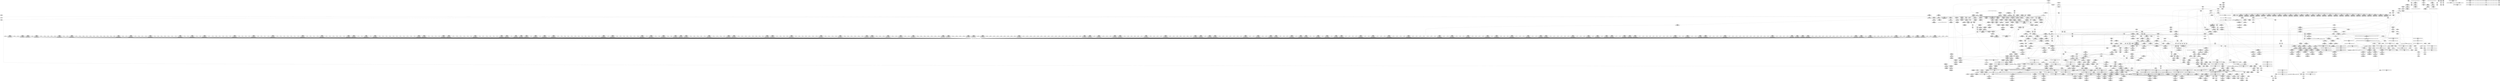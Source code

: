 digraph {
	CE0x4881f60 [shape=record,shape=Mrecord,label="{CE0x4881f60|80:_i64,_:_CRE_1704,1712_|*MultipleSource*|security/apparmor/include/apparmor.h,117|*LoadInst*|security/apparmor/include/apparmor.h,117}"]
	CE0x4870590 [shape=record,shape=Mrecord,label="{CE0x4870590|80:_i64,_:_CRE_648,656_|*MultipleSource*|security/apparmor/include/apparmor.h,117|*LoadInst*|security/apparmor/include/apparmor.h,117}"]
	CE0x4855390 [shape=record,shape=Mrecord,label="{CE0x4855390|aa_path_perm:request|Function::aa_path_perm&Arg::request::|*SummSource*}"]
	CE0x486bc40 [shape=record,shape=Mrecord,label="{CE0x486bc40|80:_i64,_:_CRE_565,566_}"]
	CE0x4887c40 [shape=record,shape=Mrecord,label="{CE0x4887c40|aa_cred_profile:security|security/apparmor/include/context.h,99|*SummSink*}"]
	CE0x48ac860 [shape=record,shape=Mrecord,label="{CE0x48ac860|i64*_getelementptr_inbounds_(_16_x_i64_,_16_x_i64_*___llvm_gcov_ctr46,_i64_0,_i64_1)|*Constant*|*SummSink*}"]
	CE0x486da00 [shape=record,shape=Mrecord,label="{CE0x486da00|80:_i64,_:_CRE_593,594_}"]
	CE0x48a69e0 [shape=record,shape=Mrecord,label="{CE0x48a69e0|aa_cred_profile:lor.end|*SummSource*}"]
	CE0x48e0820 [shape=record,shape=Mrecord,label="{CE0x48e0820|aa_cred_profile:tmp33|security/apparmor/include/context.h,101|*SummSink*}"]
	CE0x4887560 [shape=record,shape=Mrecord,label="{CE0x4887560|common_perm:if.then|*SummSource*}"]
	CE0x485c950 [shape=record,shape=Mrecord,label="{CE0x485c950|__aa_current_profile:tmp2|*SummSink*}"]
	CE0x4885c90 [shape=record,shape=Mrecord,label="{CE0x4885c90|80:_i64,_:_CRE_2112,2120_|*MultipleSource*|security/apparmor/include/apparmor.h,117|*LoadInst*|security/apparmor/include/apparmor.h,117}"]
	CE0x451ae50 [shape=record,shape=Mrecord,label="{CE0x451ae50|apparmor_path_truncate:tmp15|security/apparmor/lsm.c,288|*SummSink*}"]
	CE0x48154f0 [shape=record,shape=Mrecord,label="{CE0x48154f0|i32_1|*Constant*}"]
	CE0x489a010 [shape=record,shape=Mrecord,label="{CE0x489a010|aa_cred_profile:do.cond|*SummSource*}"]
	CE0x484fdd0 [shape=record,shape=Mrecord,label="{CE0x484fdd0|mediated_filesystem:i_sb|security/apparmor/include/apparmor.h,117|*SummSource*}"]
	CE0x485d2b0 [shape=record,shape=Mrecord,label="{CE0x485d2b0|_call_void_mcount()_#2}"]
	CE0x4838250 [shape=record,shape=Mrecord,label="{CE0x4838250|aa_cred_profile:tmp19|security/apparmor/include/context.h,100|*SummSink*}"]
	CE0x48458f0 [shape=record,shape=Mrecord,label="{CE0x48458f0|apparmor_path_truncate:tmp11|security/apparmor/lsm.c,288}"]
	CE0x489a4b0 [shape=record,shape=Mrecord,label="{CE0x489a4b0|_call_void_mcount()_#2|*SummSink*}"]
	CE0x486abe0 [shape=record,shape=Mrecord,label="{CE0x486abe0|80:_i64,_:_CRE_512,528_|*MultipleSource*|security/apparmor/include/apparmor.h,117|*LoadInst*|security/apparmor/include/apparmor.h,117}"]
	CE0x48858b0 [shape=record,shape=Mrecord,label="{CE0x48858b0|80:_i64,_:_CRE_1928,2056_|*MultipleSource*|security/apparmor/include/apparmor.h,117|*LoadInst*|security/apparmor/include/apparmor.h,117}"]
	CE0x4828a10 [shape=record,shape=Mrecord,label="{CE0x4828a10|apparmor_path_truncate:tmp13|security/apparmor/lsm.c,288}"]
	CE0x48a3ed0 [shape=record,shape=Mrecord,label="{CE0x48a3ed0|__aa_current_profile:tmp8|security/apparmor/include/context.h,138|*SummSource*}"]
	CE0x48acaa0 [shape=record,shape=Mrecord,label="{CE0x48acaa0|GLOBAL:__aa_current_profile.__warned|Global_var:__aa_current_profile.__warned|*SummSink*}"]
	CE0x4861460 [shape=record,shape=Mrecord,label="{CE0x4861460|__aa_current_profile:tmp13|security/apparmor/include/context.h,138|*SummSink*}"]
	CE0x48dffd0 [shape=record,shape=Mrecord,label="{CE0x48dffd0|aa_cred_profile:tmp32|security/apparmor/include/context.h,101|*SummSource*}"]
	CE0x48ea710 [shape=record,shape=Mrecord,label="{CE0x48ea710|aa_cred_profile:tmp12|security/apparmor/include/context.h,100|*SummSource*}"]
	CE0x487e930 [shape=record,shape=Mrecord,label="{CE0x487e930|80:_i64,_:_CRE_1639,1640_}"]
	CE0x489c4f0 [shape=record,shape=Mrecord,label="{CE0x489c4f0|i32_22|*Constant*|*SummSource*}"]
	CE0x4838410 [shape=record,shape=Mrecord,label="{CE0x4838410|i64*_getelementptr_inbounds_(_16_x_i64_,_16_x_i64_*___llvm_gcov_ctr46,_i64_0,_i64_8)|*Constant*}"]
	CE0x48d30a0 [shape=record,shape=Mrecord,label="{CE0x48d30a0|aa_cred_profile:lnot2|security/apparmor/include/context.h,100}"]
	CE0x48de060 [shape=record,shape=Mrecord,label="{CE0x48de060|aa_cred_profile:tmp29|security/apparmor/include/context.h,100|*SummSource*}"]
	CE0x486be60 [shape=record,shape=Mrecord,label="{CE0x486be60|80:_i64,_:_CRE_567,568_}"]
	CE0x4880800 [shape=record,shape=Mrecord,label="{CE0x4880800|80:_i64,_:_CRE_1668,1669_}"]
	CE0x4828c40 [shape=record,shape=Mrecord,label="{CE0x4828c40|apparmor_path_truncate:path|Function::apparmor_path_truncate&Arg::path::|*SummSink*}"]
	CE0x4868b40 [shape=record,shape=Mrecord,label="{CE0x4868b40|common_perm:tmp10|security/apparmor/lsm.c,172}"]
	CE0x485d1a0 [shape=record,shape=Mrecord,label="{CE0x485d1a0|mediated_filesystem:tmp3|*SummSink*}"]
	CE0x4869d60 [shape=record,shape=Mrecord,label="{CE0x4869d60|80:_i64,_:_CRE_460,461_}"]
	CE0x4846400 [shape=record,shape=Mrecord,label="{CE0x4846400|apparmor_path_truncate:tmp21|security/apparmor/lsm.c,289|*SummSink*}"]
	CE0x48801a0 [shape=record,shape=Mrecord,label="{CE0x48801a0|80:_i64,_:_CRE_1662,1663_}"]
	CE0x48a7fc0 [shape=record,shape=Mrecord,label="{CE0x48a7fc0|aa_cred_profile:tmp3|*SummSink*}"]
	CE0x4868590 [shape=record,shape=Mrecord,label="{CE0x4868590|common_perm:tmp9|security/apparmor/lsm.c,172}"]
	CE0x4857e50 [shape=record,shape=Mrecord,label="{CE0x4857e50|GLOBAL:mediated_filesystem|*Constant*|*SummSource*}"]
	CE0x488d2a0 [shape=record,shape=Mrecord,label="{CE0x488d2a0|GLOBAL:__llvm_gcov_ctr57|Global_var:__llvm_gcov_ctr57|*SummSource*}"]
	CE0x4803e20 [shape=record,shape=Mrecord,label="{CE0x4803e20|apparmor_path_truncate:lor.lhs.false|*SummSink*}"]
	CE0x484ef40 [shape=record,shape=Mrecord,label="{CE0x484ef40|i64_2|*Constant*|*SummSink*}"]
	CE0x483aee0 [shape=record,shape=Mrecord,label="{CE0x483aee0|80:_i64,_:_CRE_256,264_|*MultipleSource*|security/apparmor/include/apparmor.h,117|*LoadInst*|security/apparmor/include/apparmor.h,117}"]
	CE0x488c290 [shape=record,shape=Mrecord,label="{CE0x488c290|GLOBAL:__aa_current_profile|*Constant*|*SummSource*}"]
	CE0x48c44f0 [shape=record,shape=Mrecord,label="{CE0x48c44f0|get_current:entry|*SummSource*}"]
	CE0x48a7960 [shape=record,shape=Mrecord,label="{CE0x48a7960|_call_void_mcount()_#2|*SummSource*}"]
	CE0x4863190 [shape=record,shape=Mrecord,label="{CE0x4863190|GLOBAL:lockdep_rcu_suspicious|*Constant*|*SummSource*}"]
	CE0x48a5440 [shape=record,shape=Mrecord,label="{CE0x48a5440|__aa_current_profile:bb}"]
	CE0x4858210 [shape=record,shape=Mrecord,label="{CE0x4858210|mediated_filesystem:entry|*SummSource*}"]
	CE0x484eb50 [shape=record,shape=Mrecord,label="{CE0x484eb50|i64_2|*Constant*|*SummSource*}"]
	CE0x4873f80 [shape=record,shape=Mrecord,label="{CE0x4873f80|80:_i64,_:_CRE_1239,1240_}"]
	CE0x48c60e0 [shape=record,shape=Mrecord,label="{CE0x48c60e0|GLOBAL:aa_cred_profile|*Constant*}"]
	CE0x485a650 [shape=record,shape=Mrecord,label="{CE0x485a650|i32_66|*Constant*|*SummSink*}"]
	CE0x4878400 [shape=record,shape=Mrecord,label="{CE0x4878400|80:_i64,_:_CRE_1322,1323_}"]
	CE0x48607a0 [shape=record,shape=Mrecord,label="{CE0x48607a0|__aa_current_profile:tmp16|security/apparmor/include/context.h,138|*SummSource*}"]
	CE0x484e630 [shape=record,shape=Mrecord,label="{CE0x484e630|%struct.vfsmount*_null|*Constant*|*SummSource*}"]
	CE0x4862350 [shape=record,shape=Mrecord,label="{CE0x4862350|_call_void_lockdep_rcu_suspicious(i8*_getelementptr_inbounds_(_36_x_i8_,_36_x_i8_*_.str12,_i32_0,_i32_0),_i32_138,_i8*_getelementptr_inbounds_(_45_x_i8_,_45_x_i8_*_.str14,_i32_0,_i32_0))_#7,_!dbg_!15483|security/apparmor/include/context.h,138|*SummSource*}"]
	CE0x4868120 [shape=record,shape=Mrecord,label="{CE0x4868120|i64*_getelementptr_inbounds_(_5_x_i64_,_5_x_i64_*___llvm_gcov_ctr57,_i64_0,_i64_4)|*Constant*|*SummSource*}"]
	CE0x488f4a0 [shape=record,shape=Mrecord,label="{CE0x488f4a0|aa_cred_profile:tmp11|security/apparmor/include/context.h,100}"]
	CE0x483d710 [shape=record,shape=Mrecord,label="{CE0x483d710|80:_i64,_:_CRE_395,396_}"]
	CE0x4880e60 [shape=record,shape=Mrecord,label="{CE0x4880e60|80:_i64,_:_CRE_1674,1675_}"]
	CE0x4850410 [shape=record,shape=Mrecord,label="{CE0x4850410|mediated_filesystem:tmp4|*LoadInst*|security/apparmor/include/apparmor.h,117|*SummSink*}"]
	CE0x48eac90 [shape=record,shape=Mrecord,label="{CE0x48eac90|44:_i32,_48:_i16,_128:_i8*,_:_SCMRE_104,112_|*MultipleSource*|Function::aa_cred_profile&Arg::cred::|security/apparmor/include/context.h,99|security/apparmor/include/context.h,138}"]
	CE0x4885e80 [shape=record,shape=Mrecord,label="{CE0x4885e80|80:_i64,_:_CRE_2120,2248_|*MultipleSource*|security/apparmor/include/apparmor.h,117|*LoadInst*|security/apparmor/include/apparmor.h,117}"]
	CE0x483c620 [shape=record,shape=Mrecord,label="{CE0x483c620|80:_i64,_:_CRE_344,352_|*MultipleSource*|security/apparmor/include/apparmor.h,117|*LoadInst*|security/apparmor/include/apparmor.h,117}"]
	CE0x487dd80 [shape=record,shape=Mrecord,label="{CE0x487dd80|80:_i64,_:_CRE_1628,1629_}"]
	CE0x4846c80 [shape=record,shape=Mrecord,label="{CE0x4846c80|apparmor_path_truncate:tmp14|*LoadInst*|security/apparmor/lsm.c,288}"]
	CE0x48b3740 [shape=record,shape=Mrecord,label="{CE0x48b3740|i64_2|*Constant*}"]
	CE0x489c710 [shape=record,shape=Mrecord,label="{CE0x489c710|_call_void_mcount()_#2}"]
	CE0x48745e0 [shape=record,shape=Mrecord,label="{CE0x48745e0|80:_i64,_:_CRE_1245,1246_}"]
	CE0x485bbe0 [shape=record,shape=Mrecord,label="{CE0x485bbe0|i64*_getelementptr_inbounds_(_8_x_i64_,_8_x_i64_*___llvm_gcov_ctr63,_i64_0,_i64_7)|*Constant*|*SummSource*}"]
	CE0x487ea40 [shape=record,shape=Mrecord,label="{CE0x487ea40|80:_i64,_:_CRE_1640,1641_}"]
	CE0x48c3ab0 [shape=record,shape=Mrecord,label="{CE0x48c3ab0|__aa_current_profile:call3|security/apparmor/include/context.h,138|*SummSink*}"]
	CE0x4860e00 [shape=record,shape=Mrecord,label="{CE0x4860e00|i8_1|*Constant*|*SummSource*}"]
	CE0x485a030 [shape=record,shape=Mrecord,label="{CE0x485a030|common_perm:path|Function::common_perm&Arg::path::|*SummSource*}"]
	CE0x484c930 [shape=record,shape=Mrecord,label="{CE0x484c930|apparmor_path_truncate:tmp19|security/apparmor/lsm.c,288|*SummSource*}"]
	CE0x489ac20 [shape=record,shape=Mrecord,label="{CE0x489ac20|i64*_getelementptr_inbounds_(_5_x_i64_,_5_x_i64_*___llvm_gcov_ctr57,_i64_0,_i64_0)|*Constant*|*SummSource*}"]
	CE0x485c870 [shape=record,shape=Mrecord,label="{CE0x485c870|__aa_current_profile:tmp2}"]
	CE0x48967f0 [shape=record,shape=Mrecord,label="{CE0x48967f0|mediated_filesystem:and|security/apparmor/include/apparmor.h,117|*SummSource*}"]
	CE0x487f1b0 [shape=record,shape=Mrecord,label="{CE0x487f1b0|80:_i64,_:_CRE_1647,1648_}"]
	CE0x483f850 [shape=record,shape=Mrecord,label="{CE0x483f850|80:_i64,_:_CRE_427,428_}"]
	CE0x486cf60 [shape=record,shape=Mrecord,label="{CE0x486cf60|80:_i64,_:_CRE_583,584_}"]
	CE0x488bd50 [shape=record,shape=Mrecord,label="{CE0x488bd50|aa_cred_profile:lor.rhs|*SummSink*}"]
	CE0x44fdf60 [shape=record,shape=Mrecord,label="{CE0x44fdf60|apparmor_path_truncate:tmp2|*LoadInst*|security/apparmor/lsm.c,284|*SummSource*}"]
	CE0x48aa3f0 [shape=record,shape=Mrecord,label="{CE0x48aa3f0|__aa_current_profile:tobool1|security/apparmor/include/context.h,138|*SummSink*}"]
	CE0x4858e20 [shape=record,shape=Mrecord,label="{CE0x4858e20|i64_3|*Constant*}"]
	CE0x486b970 [shape=record,shape=Mrecord,label="{CE0x486b970|80:_i64,_:_CRE_562,563_}"]
	CE0x4843910 [shape=record,shape=Mrecord,label="{CE0x4843910|80:_i64,_:_CRE_457,458_}"]
	CE0x4886260 [shape=record,shape=Mrecord,label="{CE0x4886260|80:_i64,_:_CRE_2256,2264_|*MultipleSource*|security/apparmor/include/apparmor.h,117|*LoadInst*|security/apparmor/include/apparmor.h,117}"]
	CE0x48cf470 [shape=record,shape=Mrecord,label="{CE0x48cf470|aa_cred_profile:do.end|*SummSink*}"]
	CE0x4886640 [shape=record,shape=Mrecord,label="{CE0x4886640|80:_i64,_:_CRE_2268,2304_|*MultipleSource*|security/apparmor/include/apparmor.h,117|*LoadInst*|security/apparmor/include/apparmor.h,117}"]
	CE0x4871f20 [shape=record,shape=Mrecord,label="{CE0x4871f20|80:_i64,_:_CRE_1209,1210_}"]
	CE0x4899820 [shape=record,shape=Mrecord,label="{CE0x4899820|aa_cred_profile:lnot|security/apparmor/include/context.h,100|*SummSource*}"]
	CE0x48135b0 [shape=record,shape=Mrecord,label="{CE0x48135b0|i32_0|*Constant*|*SummSink*}"]
	CE0x4859aa0 [shape=record,shape=Mrecord,label="{CE0x4859aa0|i32_7|*Constant*|*SummSink*}"]
	CE0x483fb80 [shape=record,shape=Mrecord,label="{CE0x483fb80|80:_i64,_:_CRE_430,431_}"]
	CE0x48369d0 [shape=record,shape=Mrecord,label="{CE0x48369d0|aa_cred_profile:tmp17|security/apparmor/include/context.h,100}"]
	CE0x483dba0 [shape=record,shape=Mrecord,label="{CE0x483dba0|80:_i64,_:_CRE_400,401_}"]
	CE0x483fa70 [shape=record,shape=Mrecord,label="{CE0x483fa70|80:_i64,_:_CRE_429,430_}"]
	CE0x489cba0 [shape=record,shape=Mrecord,label="{CE0x489cba0|_call_void_mcount()_#2|*SummSource*}"]
	CE0x4853ad0 [shape=record,shape=Mrecord,label="{CE0x4853ad0|GLOBAL:aa_path_perm|*Constant*|*SummSink*}"]
	CE0x483bc70 [shape=record,shape=Mrecord,label="{CE0x483bc70|80:_i64,_:_CRE_304,312_|*MultipleSource*|security/apparmor/include/apparmor.h,117|*LoadInst*|security/apparmor/include/apparmor.h,117}"]
	CE0x486ed20 [shape=record,shape=Mrecord,label="{CE0x486ed20|80:_i64,_:_CRE_611,612_}"]
	CE0x483ddc0 [shape=record,shape=Mrecord,label="{CE0x483ddc0|80:_i64,_:_CRE_402,403_}"]
	CE0x48cf8c0 [shape=record,shape=Mrecord,label="{CE0x48cf8c0|aa_cred_profile:tmp7|security/apparmor/include/context.h,100|*SummSource*}"]
	CE0x483f740 [shape=record,shape=Mrecord,label="{CE0x483f740|80:_i64,_:_CRE_426,427_}"]
	CE0x48aff60 [shape=record,shape=Mrecord,label="{CE0x48aff60|__aa_current_profile:land.lhs.true2|*SummSink*}"]
	CE0x48eaa80 [shape=record,shape=Mrecord,label="{CE0x48eaa80|aa_cred_profile:do.end|*SummSource*}"]
	CE0x48edf00 [shape=record,shape=Mrecord,label="{CE0x48edf00|aa_cred_profile:tmp21|security/apparmor/include/context.h,100}"]
	CE0x4814db0 [shape=record,shape=Mrecord,label="{CE0x4814db0|apparmor_path_truncate:path|Function::apparmor_path_truncate&Arg::path::}"]
	CE0x48ad330 [shape=record,shape=Mrecord,label="{CE0x48ad330|__aa_current_profile:tmp12|security/apparmor/include/context.h,138}"]
	CE0x489df00 [shape=record,shape=Mrecord,label="{CE0x489df00|i64_-2147483648|*Constant*|*SummSink*}"]
	CE0x483eca0 [shape=record,shape=Mrecord,label="{CE0x483eca0|80:_i64,_:_CRE_416,417_}"]
	CE0x4845140 [shape=record,shape=Mrecord,label="{CE0x4845140|i32_4|*Constant*|*SummSink*}"]
	CE0x487eb50 [shape=record,shape=Mrecord,label="{CE0x487eb50|80:_i64,_:_CRE_1641,1642_}"]
	CE0x48cf930 [shape=record,shape=Mrecord,label="{CE0x48cf930|aa_cred_profile:tmp7|security/apparmor/include/context.h,100|*SummSink*}"]
	CE0x48db9f0 [shape=record,shape=Mrecord,label="{CE0x48db9f0|aa_cred_profile:tmp5|security/apparmor/include/context.h,99}"]
	CE0x489a150 [shape=record,shape=Mrecord,label="{CE0x489a150|aa_cred_profile:do.cond|*SummSink*}"]
	CE0x4896450 [shape=record,shape=Mrecord,label="{CE0x4896450|GLOBAL:aa_path_perm|*Constant*|*SummSource*}"]
	CE0x48a7e30 [shape=record,shape=Mrecord,label="{CE0x48a7e30|aa_cred_profile:tmp3}"]
	CE0x484a8c0 [shape=record,shape=Mrecord,label="{CE0x484a8c0|apparmor_path_truncate:tmp17|security/apparmor/lsm.c,288|*SummSink*}"]
	CE0x487b5f0 [shape=record,shape=Mrecord,label="{CE0x487b5f0|80:_i64,_:_CRE_1369,1370_}"]
	CE0x4879c70 [shape=record,shape=Mrecord,label="{CE0x4879c70|80:_i64,_:_CRE_1345,1346_}"]
	CE0x48e0c30 [shape=record,shape=Mrecord,label="{CE0x48e0c30|aa_cred_profile:profile11|security/apparmor/include/context.h,101|*SummSource*}"]
	CE0x48501c0 [shape=record,shape=Mrecord,label="{CE0x48501c0|mediated_filesystem:tmp4|*LoadInst*|security/apparmor/include/apparmor.h,117}"]
	CE0x484f3e0 [shape=record,shape=Mrecord,label="{CE0x484f3e0|apparmor_path_truncate:tmp10|security/apparmor/lsm.c,288|*SummSink*}"]
	CE0x4827970 [shape=record,shape=Mrecord,label="{CE0x4827970|72:_%struct.hlist_bl_node**,_80:_%struct.dentry*,_104:_%struct.inode*,_:_CRE_104,112_|*MultipleSource*|*LoadInst*|security/apparmor/lsm.c,284|security/apparmor/lsm.c,284}"]
	CE0x4815c10 [shape=record,shape=Mrecord,label="{CE0x4815c10|apparmor_path_truncate:tmp13|security/apparmor/lsm.c,288|*SummSink*}"]
	CE0x4861380 [shape=record,shape=Mrecord,label="{CE0x4861380|__aa_current_profile:tmp13|security/apparmor/include/context.h,138}"]
	CE0x483c240 [shape=record,shape=Mrecord,label="{CE0x483c240|80:_i64,_:_CRE_328,336_|*MultipleSource*|security/apparmor/include/apparmor.h,117|*LoadInst*|security/apparmor/include/apparmor.h,117}"]
	CE0x4867090 [shape=record,shape=Mrecord,label="{CE0x4867090|80:_i64,_:_CRE_433,434_}"]
	CE0x48803c0 [shape=record,shape=Mrecord,label="{CE0x48803c0|80:_i64,_:_CRE_1664,1665_}"]
	CE0x48f0ec0 [shape=record,shape=Mrecord,label="{CE0x48f0ec0|aa_cred_profile:tobool4|security/apparmor/include/context.h,100|*SummSink*}"]
	CE0x487b4e0 [shape=record,shape=Mrecord,label="{CE0x487b4e0|80:_i64,_:_CRE_1368,1369_}"]
	CE0x4866f80 [shape=record,shape=Mrecord,label="{CE0x4866f80|80:_i64,_:_CRE_432,433_}"]
	CE0x48ed760 [shape=record,shape=Mrecord,label="{CE0x48ed760|i64_12|*Constant*|*SummSource*}"]
	CE0x44fe6b0 [shape=record,shape=Mrecord,label="{CE0x44fe6b0|0:_%struct.vfsmount*,_8:_%struct.dentry*,_:_CRE_8,16_|*MultipleSource*|Function::apparmor_path_truncate&Arg::path::|security/apparmor/lsm.c,284}"]
	CE0x483a720 [shape=record,shape=Mrecord,label="{CE0x483a720|80:_i64,_:_CRE_216,224_|*MultipleSource*|security/apparmor/include/apparmor.h,117|*LoadInst*|security/apparmor/include/apparmor.h,117}"]
	CE0x48a58c0 [shape=record,shape=Mrecord,label="{CE0x48a58c0|%struct.aa_task_cxt*_null|*Constant*}"]
	CE0x48476e0 [shape=record,shape=Mrecord,label="{CE0x48476e0|apparmor_path_truncate:tmp4|security/apparmor/lsm.c,284}"]
	CE0x489d2c0 [shape=record,shape=Mrecord,label="{CE0x489d2c0|common_perm:tmp4|security/apparmor/lsm.c,169}"]
	CE0x4850710 [shape=record,shape=Mrecord,label="{CE0x4850710|i32_10|*Constant*|*SummSource*}"]
	CE0x4857180 [shape=record,shape=Mrecord,label="{CE0x4857180|apparmor_path_truncate:tmp23|security/apparmor/lsm.c,291|*SummSink*}"]
	CE0x486bf70 [shape=record,shape=Mrecord,label="{CE0x486bf70|80:_i64,_:_CRE_568,569_}"]
	CE0x4868600 [shape=record,shape=Mrecord,label="{CE0x4868600|common_perm:tmp9|security/apparmor/lsm.c,172|*SummSource*}"]
	CE0x486d3a0 [shape=record,shape=Mrecord,label="{CE0x486d3a0|80:_i64,_:_CRE_587,588_}"]
	CE0x48c6a90 [shape=record,shape=Mrecord,label="{CE0x48c6a90|aa_cred_profile:cred|Function::aa_cred_profile&Arg::cred::|*SummSource*}"]
	CE0x48ad580 [shape=record,shape=Mrecord,label="{CE0x48ad580|__aa_current_profile:tmp12|security/apparmor/include/context.h,138|*SummSource*}"]
	CE0x48743c0 [shape=record,shape=Mrecord,label="{CE0x48743c0|80:_i64,_:_CRE_1243,1244_}"]
	CE0x480cef0 [shape=record,shape=Mrecord,label="{CE0x480cef0|apparmor_path_truncate:if.then|*SummSink*}"]
	CE0x4872e80 [shape=record,shape=Mrecord,label="{CE0x4872e80|80:_i64,_:_CRE_1223,1224_}"]
	CE0x487f5f0 [shape=record,shape=Mrecord,label="{CE0x487f5f0|80:_i64,_:_CRE_1651,1652_}"]
	CE0x487a4f0 [shape=record,shape=Mrecord,label="{CE0x487a4f0|80:_i64,_:_CRE_1353,1354_}"]
	CE0x4850290 [shape=record,shape=Mrecord,label="{CE0x4850290|mediated_filesystem:tmp4|*LoadInst*|security/apparmor/include/apparmor.h,117|*SummSource*}"]
	CE0x4835c90 [shape=record,shape=Mrecord,label="{CE0x4835c90|aa_cred_profile:tmp14|security/apparmor/include/context.h,100|*SummSource*}"]
	CE0x484bdf0 [shape=record,shape=Mrecord,label="{CE0x484bdf0|mediated_filesystem:lnot|security/apparmor/include/apparmor.h,117|*SummSink*}"]
	CE0x48a65f0 [shape=record,shape=Mrecord,label="{CE0x48a65f0|__aa_current_profile:if.then}"]
	CE0x4871760 [shape=record,shape=Mrecord,label="{CE0x4871760|80:_i64,_:_CRE_736,880_|*MultipleSource*|security/apparmor/include/apparmor.h,117|*LoadInst*|security/apparmor/include/apparmor.h,117}"]
	CE0x487c1a0 [shape=record,shape=Mrecord,label="{CE0x487c1a0|80:_i64,_:_CRE_1536,1568_|*MultipleSource*|security/apparmor/include/apparmor.h,117|*LoadInst*|security/apparmor/include/apparmor.h,117}"]
	CE0x48478f0 [shape=record,shape=Mrecord,label="{CE0x48478f0|apparmor_path_truncate:i_uid|security/apparmor/lsm.c,284|*SummSource*}"]
	CE0x486ff30 [shape=record,shape=Mrecord,label="{CE0x486ff30|80:_i64,_:_CRE_628,629_}"]
	CE0x487d830 [shape=record,shape=Mrecord,label="{CE0x487d830|80:_i64,_:_CRE_1623,1624_}"]
	CE0x48a8ba0 [shape=record,shape=Mrecord,label="{CE0x48a8ba0|__aa_current_profile:tmp10|security/apparmor/include/context.h,138|*SummSource*}"]
	CE0x4846180 [shape=record,shape=Mrecord,label="{CE0x4846180|apparmor_path_truncate:tmp21|security/apparmor/lsm.c,289}"]
	CE0x4874e60 [shape=record,shape=Mrecord,label="{CE0x4874e60|80:_i64,_:_CRE_1253,1254_}"]
	CE0x4852870 [shape=record,shape=Mrecord,label="{CE0x4852870|80:_i64,_:_CRE_96,104_|*MultipleSource*|security/apparmor/include/apparmor.h,117|*LoadInst*|security/apparmor/include/apparmor.h,117}"]
	CE0x48f12d0 [shape=record,shape=Mrecord,label="{CE0x48f12d0|i64_6|*Constant*}"]
	CE0x487ae80 [shape=record,shape=Mrecord,label="{CE0x487ae80|80:_i64,_:_CRE_1362,1363_}"]
	CE0x4816270 [shape=record,shape=Mrecord,label="{CE0x4816270|i64*_getelementptr_inbounds_(_2_x_i64_,_2_x_i64_*___llvm_gcov_ctr55,_i64_0,_i64_1)|*Constant*|*SummSink*}"]
	CE0x48dd8a0 [shape=record,shape=Mrecord,label="{CE0x48dd8a0|44:_i32,_48:_i16,_128:_i8*,_:_SCMRE_96,104_|*MultipleSource*|Function::aa_cred_profile&Arg::cred::|security/apparmor/include/context.h,99|security/apparmor/include/context.h,138}"]
	CE0x4865a80 [shape=record,shape=Mrecord,label="{CE0x4865a80|__aa_current_profile:tmp19|security/apparmor/include/context.h,138|*SummSource*}"]
	CE0x489d5f0 [shape=record,shape=Mrecord,label="{CE0x489d5f0|aa_cred_profile:do.body|*SummSink*}"]
	CE0x4880090 [shape=record,shape=Mrecord,label="{CE0x4880090|80:_i64,_:_CRE_1661,1662_}"]
	CE0x4869950 [shape=record,shape=Mrecord,label="{CE0x4869950|%struct.task_struct*_(%struct.task_struct**)*_asm_movq_%gs:$_1:P_,$0_,_r,im,_dirflag_,_fpsr_,_flags_|*SummSink*}"]
	CE0x4835b50 [shape=record,shape=Mrecord,label="{CE0x4835b50|i64_6|*Constant*|*SummSink*}"]
	CE0x4881e50 [shape=record,shape=Mrecord,label="{CE0x4881e50|80:_i64,_:_CRE_1696,1704_|*MultipleSource*|security/apparmor/include/apparmor.h,117|*LoadInst*|security/apparmor/include/apparmor.h,117}"]
	CE0x480ad80 [shape=record,shape=Mrecord,label="{CE0x480ad80|apparmor_path_truncate:tmp}"]
	CE0x487dc70 [shape=record,shape=Mrecord,label="{CE0x487dc70|80:_i64,_:_CRE_1627,1628_}"]
	CE0x4872820 [shape=record,shape=Mrecord,label="{CE0x4872820|80:_i64,_:_CRE_1217,1218_}"]
	CE0x4859d40 [shape=record,shape=Mrecord,label="{CE0x4859d40|common_perm:op|Function::common_perm&Arg::op::|*SummSource*}"]
	CE0x48636b0 [shape=record,shape=Mrecord,label="{CE0x48636b0|i32_138|*Constant*|*SummSource*}"]
	CE0x48d3d50 [shape=record,shape=Mrecord,label="{CE0x48d3d50|aa_cred_profile:lnot.ext|security/apparmor/include/context.h,100|*SummSource*}"]
	CE0x4850ae0 [shape=record,shape=Mrecord,label="{CE0x4850ae0|mediated_filesystem:s_flags|security/apparmor/include/apparmor.h,117|*SummSource*}"]
	CE0x4809760 [shape=record,shape=Mrecord,label="{CE0x4809760|apparmor_path_truncate:tmp12|security/apparmor/lsm.c,288}"]
	CE0x4864a60 [shape=record,shape=Mrecord,label="{CE0x4864a60|__aa_current_profile:tmp18|security/apparmor/include/context.h,138}"]
	CE0x4890c50 [shape=record,shape=Mrecord,label="{CE0x4890c50|i64*_getelementptr_inbounds_(_16_x_i64_,_16_x_i64_*___llvm_gcov_ctr46,_i64_0,_i64_9)|*Constant*}"]
	CE0x489a830 [shape=record,shape=Mrecord,label="{CE0x489a830|__aa_current_profile:call|security/apparmor/include/context.h,138|*SummSink*}"]
	CE0x4852050 [shape=record,shape=Mrecord,label="{CE0x4852050|80:_i64,_:_CRE_56,64_|*MultipleSource*|security/apparmor/include/apparmor.h,117|*LoadInst*|security/apparmor/include/apparmor.h,117}"]
	CE0x48e1640 [shape=record,shape=Mrecord,label="{CE0x48e1640|aa_cred_profile:tmp30|security/apparmor/include/context.h,100|*SummSource*}"]
	CE0x4825ab0 [shape=record,shape=Mrecord,label="{CE0x4825ab0|mediated_filesystem:tmp2|*SummSource*}"]
	CE0x48a6870 [shape=record,shape=Mrecord,label="{CE0x48a6870|__aa_current_profile:if.then|*SummSink*}"]
	CE0x4814a50 [shape=record,shape=Mrecord,label="{CE0x4814a50|_call_void_mcount()_#2}"]
	CE0x486d180 [shape=record,shape=Mrecord,label="{CE0x486d180|80:_i64,_:_CRE_585,586_}"]
	CE0x487ed70 [shape=record,shape=Mrecord,label="{CE0x487ed70|80:_i64,_:_CRE_1643,1644_}"]
	CE0x48ad1f0 [shape=record,shape=Mrecord,label="{CE0x48ad1f0|aa_cred_profile:tmp|*SummSink*}"]
	CE0x485afa0 [shape=record,shape=Mrecord,label="{CE0x485afa0|_ret_i32_%error.0,_!dbg_!15483|security/apparmor/lsm.c,172}"]
	CE0x4899060 [shape=record,shape=Mrecord,label="{CE0x4899060|%struct.aa_profile*_null|*Constant*|*SummSource*}"]
	"CONST[source:0(mediator),value:2(dynamic)][purpose:{object}][SnkIdx:2]"
	CE0x481e980 [shape=record,shape=Mrecord,label="{CE0x481e980|apparmor_path_truncate:tmp15|security/apparmor/lsm.c,288|*SummSource*}"]
	CE0x486e280 [shape=record,shape=Mrecord,label="{CE0x486e280|80:_i64,_:_CRE_601,602_}"]
	CE0x487ff80 [shape=record,shape=Mrecord,label="{CE0x487ff80|80:_i64,_:_CRE_1660,1661_}"]
	CE0x48db330 [shape=record,shape=Mrecord,label="{CE0x48db330|44:_i32,_48:_i16,_128:_i8*,_:_SCMRE_152,160_|*MultipleSource*|Function::aa_cred_profile&Arg::cred::|security/apparmor/include/context.h,99|security/apparmor/include/context.h,138}"]
	CE0x48af170 [shape=record,shape=Mrecord,label="{CE0x48af170|__aa_current_profile:if.end|*SummSource*}"]
	CE0x48996a0 [shape=record,shape=Mrecord,label="{CE0x48996a0|aa_cred_profile:lnot|security/apparmor/include/context.h,100}"]
	CE0x488b020 [shape=record,shape=Mrecord,label="{CE0x488b020|i32_11|*Constant*}"]
	CE0x4884a60 [shape=record,shape=Mrecord,label="{CE0x4884a60|80:_i64,_:_CRE_1874,1875_}"]
	CE0x48a51c0 [shape=record,shape=Mrecord,label="{CE0x48a51c0|__aa_current_profile:land.lhs.true|*SummSink*}"]
	CE0x48b3840 [shape=record,shape=Mrecord,label="{CE0x48b3840|aa_cred_profile:tobool|security/apparmor/include/context.h,100}"]
	CE0x48b1ac0 [shape=record,shape=Mrecord,label="{CE0x48b1ac0|__aa_current_profile:tmp6|security/apparmor/include/context.h,138}"]
	CE0x48115c0 [shape=record,shape=Mrecord,label="{CE0x48115c0|apparmor_path_truncate:entry}"]
	CE0x480c3e0 [shape=record,shape=Mrecord,label="{CE0x480c3e0|apparmor_path_truncate:if.then}"]
	CE0x4847d60 [shape=record,shape=Mrecord,label="{CE0x4847d60|apparmor_path_truncate:tmp4|security/apparmor/lsm.c,284|*SummSink*}"]
	CE0x4894ad0 [shape=record,shape=Mrecord,label="{CE0x4894ad0|aa_cred_profile:tmp25|security/apparmor/include/context.h,100|*SummSink*}"]
	CE0x480ab70 [shape=record,shape=Mrecord,label="{CE0x480ab70|apparmor_path_truncate:tmp1}"]
	CE0x48a4c10 [shape=record,shape=Mrecord,label="{CE0x48a4c10|__aa_current_profile:tmp7|security/apparmor/include/context.h,138}"]
	CE0x4803af0 [shape=record,shape=Mrecord,label="{CE0x4803af0|apparmor_path_truncate:return}"]
	CE0x4810f60 [shape=record,shape=Mrecord,label="{CE0x4810f60|apparmor_path_truncate:bb|*SummSource*}"]
	CE0x48a5ae0 [shape=record,shape=Mrecord,label="{CE0x48a5ae0|i64_3|*Constant*}"]
	CE0x48af810 [shape=record,shape=Mrecord,label="{CE0x48af810|__aa_current_profile:tmp4|security/apparmor/include/context.h,138|*SummSink*}"]
	CE0x4873920 [shape=record,shape=Mrecord,label="{CE0x4873920|80:_i64,_:_CRE_1233,1234_}"]
	CE0x4891b60 [shape=record,shape=Mrecord,label="{CE0x4891b60|aa_cred_profile:tmp26|security/apparmor/include/context.h,100|*SummSource*}"]
	CE0x486c7f0 [shape=record,shape=Mrecord,label="{CE0x486c7f0|80:_i64,_:_CRE_576,577_}"]
	CE0x48a9e20 [shape=record,shape=Mrecord,label="{CE0x48a9e20|aa_cred_profile:do.body6|*SummSink*}"]
	CE0x48f0ab0 [shape=record,shape=Mrecord,label="{CE0x48f0ab0|aa_cred_profile:tobool4|security/apparmor/include/context.h,100|*SummSource*}"]
	CE0x484d690 [shape=record,shape=Mrecord,label="{CE0x484d690|apparmor_path_truncate:mnt|security/apparmor/lsm.c,288}"]
	CE0x483ca00 [shape=record,shape=Mrecord,label="{CE0x483ca00|80:_i64,_:_CRE_360,368_|*MultipleSource*|security/apparmor/include/apparmor.h,117|*LoadInst*|security/apparmor/include/apparmor.h,117}"]
	CE0x4840bb0 [shape=record,shape=Mrecord,label="{CE0x4840bb0|i32_2|*Constant*}"]
	CE0x48b19b0 [shape=record,shape=Mrecord,label="{CE0x48b19b0|__aa_current_profile:tmp5|security/apparmor/include/context.h,138|*SummSink*}"]
	CE0x483c430 [shape=record,shape=Mrecord,label="{CE0x483c430|80:_i64,_:_CRE_336,344_|*MultipleSource*|security/apparmor/include/apparmor.h,117|*LoadInst*|security/apparmor/include/apparmor.h,117}"]
	CE0x48817f0 [shape=record,shape=Mrecord,label="{CE0x48817f0|80:_i64,_:_CRE_1683,1684_}"]
	CE0x487dfa0 [shape=record,shape=Mrecord,label="{CE0x487dfa0|80:_i64,_:_CRE_1630,1631_}"]
	CE0x485a190 [shape=record,shape=Mrecord,label="{CE0x485a190|common_perm:path|Function::common_perm&Arg::path::|*SummSink*}"]
	CE0x4893330 [shape=record,shape=Mrecord,label="{CE0x4893330|aa_cred_profile:tmp23|security/apparmor/include/context.h,100}"]
	CE0x485b640 [shape=record,shape=Mrecord,label="{CE0x485b640|apparmor_path_truncate:retval.0}"]
	CE0x4877b80 [shape=record,shape=Mrecord,label="{CE0x4877b80|80:_i64,_:_CRE_1314,1315_}"]
	CE0x4803260 [shape=record,shape=Mrecord,label="{CE0x4803260|i64*_getelementptr_inbounds_(_8_x_i64_,_8_x_i64_*___llvm_gcov_ctr63,_i64_0,_i64_0)|*Constant*|*SummSource*}"]
	CE0x488c690 [shape=record,shape=Mrecord,label="{CE0x488c690|i64_2|*Constant*}"]
	CE0x48b3200 [shape=record,shape=Mrecord,label="{CE0x48b3200|aa_cred_profile:tobool|security/apparmor/include/context.h,100|*SummSink*}"]
	CE0x4852530 [shape=record,shape=Mrecord,label="{CE0x4852530|80:_i64,_:_CRE_80,88_|*MultipleSource*|security/apparmor/include/apparmor.h,117|*LoadInst*|security/apparmor/include/apparmor.h,117}"]
	CE0x480a9b0 [shape=record,shape=Mrecord,label="{CE0x480a9b0|apparmor_path_truncate:tmp|*SummSink*}"]
	CE0x48efd30 [shape=record,shape=Mrecord,label="{CE0x48efd30|aa_cred_profile:conv|security/apparmor/include/context.h,100|*SummSource*}"]
	CE0x48122f0 [shape=record,shape=Mrecord,label="{CE0x48122f0|i32_5|*Constant*}"]
	CE0x4878840 [shape=record,shape=Mrecord,label="{CE0x4878840|80:_i64,_:_CRE_1326,1327_}"]
	CE0x4839fa0 [shape=record,shape=Mrecord,label="{CE0x4839fa0|80:_i64,_:_CRE_184,188_|*MultipleSource*|security/apparmor/include/apparmor.h,117|*LoadInst*|security/apparmor/include/apparmor.h,117}"]
	CE0x48372d0 [shape=record,shape=Mrecord,label="{CE0x48372d0|i64*_getelementptr_inbounds_(_16_x_i64_,_16_x_i64_*___llvm_gcov_ctr46,_i64_0,_i64_7)|*Constant*|*SummSource*}"]
	CE0x48840b0 [shape=record,shape=Mrecord,label="{CE0x48840b0|80:_i64,_:_CRE_1848,1856_|*MultipleSource*|security/apparmor/include/apparmor.h,117|*LoadInst*|security/apparmor/include/apparmor.h,117}"]
	CE0x48c4fc0 [shape=record,shape=Mrecord,label="{CE0x48c4fc0|COLLAPSED:_GCRE_current_task_external_global_%struct.task_struct*:_elem_0::|security/apparmor/include/context.h,138}"]
	CE0x4827a70 [shape=record,shape=Mrecord,label="{CE0x4827a70|apparmor_path_truncate:cond|security/apparmor/lsm.c, 284|*SummSource*}"]
	CE0x4876a00 [shape=record,shape=Mrecord,label="{CE0x4876a00|80:_i64,_:_CRE_1279,1280_}"]
	CE0x486b3a0 [shape=record,shape=Mrecord,label="{CE0x486b3a0|80:_i64,_:_CRE_552,556_|*MultipleSource*|security/apparmor/include/apparmor.h,117|*LoadInst*|security/apparmor/include/apparmor.h,117}"]
	CE0x486cc30 [shape=record,shape=Mrecord,label="{CE0x486cc30|80:_i64,_:_CRE_580,581_}"]
	CE0x4855ee0 [shape=record,shape=Mrecord,label="{CE0x4855ee0|common_perm:tmp2|security/apparmor/lsm.c,169|*SummSink*}"]
	CE0x48107f0 [shape=record,shape=Mrecord,label="{CE0x48107f0|apparmor_path_truncate:uid|security/apparmor/lsm.c,284|*SummSink*}"]
	CE0x484e130 [shape=record,shape=Mrecord,label="{CE0x484e130|%struct.vfsmount*_null|*Constant*}"]
	CE0x4847490 [shape=record,shape=Mrecord,label="{CE0x4847490|apparmor_path_truncate:tmp11|security/apparmor/lsm.c,288|*SummSource*}"]
	CE0x4879e90 [shape=record,shape=Mrecord,label="{CE0x4879e90|80:_i64,_:_CRE_1347,1348_}"]
	CE0x4811050 [shape=record,shape=Mrecord,label="{CE0x4811050|apparmor_path_truncate:bb|*SummSink*}"]
	CE0x487bb40 [shape=record,shape=Mrecord,label="{CE0x487bb40|80:_i64,_:_CRE_1374,1375_}"]
	CE0x48768f0 [shape=record,shape=Mrecord,label="{CE0x48768f0|80:_i64,_:_CRE_1278,1279_}"]
	CE0x48513e0 [shape=record,shape=Mrecord,label="{CE0x48513e0|i64_-2147483648|*Constant*}"]
	CE0x4842f80 [shape=record,shape=Mrecord,label="{CE0x4842f80|80:_i64,_:_CRE_448,449_}"]
	CE0x4884c80 [shape=record,shape=Mrecord,label="{CE0x4884c80|80:_i64,_:_CRE_1876,1877_}"]
	CE0x484a7b0 [shape=record,shape=Mrecord,label="{CE0x484a7b0|apparmor_path_truncate:tmp17|security/apparmor/lsm.c,288|*SummSource*}"]
	CE0x488f7e0 [shape=record,shape=Mrecord,label="{CE0x488f7e0|aa_cred_profile:tmp11|security/apparmor/include/context.h,100|*SummSink*}"]
	CE0x48e19c0 [shape=record,shape=Mrecord,label="{CE0x48e19c0|aa_cred_profile:tmp31|security/apparmor/include/context.h,100}"]
	CE0x48efec0 [shape=record,shape=Mrecord,label="{CE0x48efec0|aa_cred_profile:conv|security/apparmor/include/context.h,100|*SummSink*}"]
	CE0x488eda0 [shape=record,shape=Mrecord,label="{CE0x488eda0|i64*_getelementptr_inbounds_(_16_x_i64_,_16_x_i64_*___llvm_gcov_ctr46,_i64_0,_i64_4)|*Constant*|*SummSink*}"]
	CE0x4810640 [shape=record,shape=Mrecord,label="{CE0x4810640|apparmor_path_truncate:dentry1|security/apparmor/lsm.c,285}"]
	CE0x488dc10 [shape=record,shape=Mrecord,label="{CE0x488dc10|common_perm:tmp5|security/apparmor/lsm.c,169|*SummSink*}"]
	CE0x4867a20 [shape=record,shape=Mrecord,label="{CE0x4867a20|80:_i64,_:_CRE_442,443_}"]
	CE0x48286a0 [shape=record,shape=Mrecord,label="{CE0x48286a0|common_perm:tmp|*SummSink*}"]
	CE0x48433c0 [shape=record,shape=Mrecord,label="{CE0x48433c0|80:_i64,_:_CRE_452,453_}"]
	CE0x488b620 [shape=record,shape=Mrecord,label="{CE0x488b620|__aa_current_profile:tmp3|*SummSink*}"]
	CE0x48674d0 [shape=record,shape=Mrecord,label="{CE0x48674d0|80:_i64,_:_CRE_437,438_}"]
	CE0x484f270 [shape=record,shape=Mrecord,label="{CE0x484f270|apparmor_path_truncate:tmp10|security/apparmor/lsm.c,288}"]
	CE0x487c990 [shape=record,shape=Mrecord,label="{CE0x487c990|80:_i64,_:_CRE_1596,1600_|*MultipleSource*|security/apparmor/include/apparmor.h,117|*LoadInst*|security/apparmor/include/apparmor.h,117}"]
	CE0x485b480 [shape=record,shape=Mrecord,label="{CE0x485b480|i64*_getelementptr_inbounds_(_8_x_i64_,_8_x_i64_*___llvm_gcov_ctr63,_i64_0,_i64_7)|*Constant*}"]
	CE0x4876070 [shape=record,shape=Mrecord,label="{CE0x4876070|80:_i64,_:_CRE_1270,1271_}"]
	CE0x48d46d0 [shape=record,shape=Mrecord,label="{CE0x48d46d0|aa_cred_profile:tmp34|security/apparmor/include/context.h,101|*SummSink*}"]
	CE0x4895480 [shape=record,shape=Mrecord,label="{CE0x4895480|common_perm:tmp7|security/apparmor/lsm.c,170|*SummSink*}"]
	CE0x48449c0 [shape=record,shape=Mrecord,label="{CE0x48449c0|i64_3|*Constant*|*SummSource*}"]
	CE0x4879940 [shape=record,shape=Mrecord,label="{CE0x4879940|80:_i64,_:_CRE_1342,1343_}"]
	CE0x48d2740 [shape=record,shape=Mrecord,label="{CE0x48d2740|aa_cred_profile:tmp6|security/apparmor/include/context.h,100|*SummSink*}"]
	CE0x48c48d0 [shape=record,shape=Mrecord,label="{CE0x48c48d0|_ret_%struct.task_struct*_%tmp4,_!dbg_!15471|./arch/x86/include/asm/current.h,14}"]
	CE0x48754c0 [shape=record,shape=Mrecord,label="{CE0x48754c0|80:_i64,_:_CRE_1259,1260_}"]
	CE0x4840a70 [shape=record,shape=Mrecord,label="{CE0x4840a70|apparmor_path_truncate:tmp3|security/apparmor/lsm.c,284|*SummSource*}"]
	CE0x48b2eb0 [shape=record,shape=Mrecord,label="{CE0x48b2eb0|__aa_current_profile:tmp9|security/apparmor/include/context.h,138|*SummSink*}"]
	CE0x4841af0 [shape=record,shape=Mrecord,label="{CE0x4841af0|apparmor_path_truncate:tmp6|*LoadInst*|security/apparmor/lsm.c,285|*SummSource*}"]
	CE0x4877eb0 [shape=record,shape=Mrecord,label="{CE0x4877eb0|80:_i64,_:_CRE_1317,1318_}"]
	CE0x486c5d0 [shape=record,shape=Mrecord,label="{CE0x486c5d0|80:_i64,_:_CRE_574,575_}"]
	CE0x4856530 [shape=record,shape=Mrecord,label="{CE0x4856530|i64*_getelementptr_inbounds_(_8_x_i64_,_8_x_i64_*___llvm_gcov_ctr63,_i64_0,_i64_5)|*Constant*|*SummSink*}"]
	CE0x487f810 [shape=record,shape=Mrecord,label="{CE0x487f810|80:_i64,_:_CRE_1653,1654_}"]
	CE0x488d540 [shape=record,shape=Mrecord,label="{CE0x488d540|common_perm:tmp4|security/apparmor/lsm.c,169|*SummSource*}"]
	CE0x4815b00 [shape=record,shape=Mrecord,label="{CE0x4815b00|apparmor_path_truncate:tmp13|security/apparmor/lsm.c,288|*SummSource*}"]
	CE0x48a6e50 [shape=record,shape=Mrecord,label="{CE0x48a6e50|__aa_current_profile:tmp4|security/apparmor/include/context.h,138}"]
	CE0x487e600 [shape=record,shape=Mrecord,label="{CE0x487e600|80:_i64,_:_CRE_1636,1637_}"]
	CE0x4857a60 [shape=record,shape=Mrecord,label="{CE0x4857a60|apparmor_path_truncate:call|security/apparmor/lsm.c,288|*SummSink*}"]
	CE0x4880a20 [shape=record,shape=Mrecord,label="{CE0x4880a20|80:_i64,_:_CRE_1670,1671_}"]
	CE0x4877c90 [shape=record,shape=Mrecord,label="{CE0x4877c90|80:_i64,_:_CRE_1315,1316_}"]
	CE0x4890a20 [shape=record,shape=Mrecord,label="{CE0x4890a20|i64*_getelementptr_inbounds_(_5_x_i64_,_5_x_i64_*___llvm_gcov_ctr57,_i64_0,_i64_3)|*Constant*}"]
	CE0x4877360 [shape=record,shape=Mrecord,label="{CE0x4877360|80:_i64,_:_CRE_1306,1307_}"]
	CE0x4836230 [shape=record,shape=Mrecord,label="{CE0x4836230|aa_cred_profile:tmp15|security/apparmor/include/context.h,100|*SummSink*}"]
	CE0x483f300 [shape=record,shape=Mrecord,label="{CE0x483f300|80:_i64,_:_CRE_422,423_}"]
	CE0x4846a40 [shape=record,shape=Mrecord,label="{CE0x4846a40|i64*_getelementptr_inbounds_(_8_x_i64_,_8_x_i64_*___llvm_gcov_ctr63,_i64_0,_i64_6)|*Constant*|*SummSink*}"]
	CE0x48490c0 [shape=record,shape=Mrecord,label="{CE0x48490c0|aa_cred_profile:cred|Function::aa_cred_profile&Arg::cred::|*SummSink*}"]
	CE0x48366d0 [shape=record,shape=Mrecord,label="{CE0x48366d0|aa_cred_profile:tmp16|security/apparmor/include/context.h,100|*SummSource*}"]
	CE0x4886a20 [shape=record,shape=Mrecord,label="{CE0x4886a20|mediated_filesystem:tmp5|security/apparmor/include/apparmor.h,117|*SummSource*}"]
	CE0x4853e00 [shape=record,shape=Mrecord,label="{CE0x4853e00|aa_path_perm:entry|*SummSink*}"]
	CE0x4878d90 [shape=record,shape=Mrecord,label="{CE0x4878d90|80:_i64,_:_CRE_1331,1332_}"]
	CE0x485b2e0 [shape=record,shape=Mrecord,label="{CE0x485b2e0|_ret_i32_%error.0,_!dbg_!15483|security/apparmor/lsm.c,172|*SummSink*}"]
	CE0x48b2c10 [shape=record,shape=Mrecord,label="{CE0x48b2c10|i64_5|*Constant*|*SummSink*}"]
	CE0x486bb90 [shape=record,shape=Mrecord,label="{CE0x486bb90|80:_i64,_:_CRE_564,565_}"]
	CE0x48752a0 [shape=record,shape=Mrecord,label="{CE0x48752a0|80:_i64,_:_CRE_1257,1258_}"]
	CE0x4858c70 [shape=record,shape=Mrecord,label="{CE0x4858c70|apparmor_path_truncate:tmp17|security/apparmor/lsm.c,288}"]
	CE0x48a6230 [shape=record,shape=Mrecord,label="{CE0x48a6230|aa_cred_profile:tmp1|*SummSink*}"]
	CE0x4857950 [shape=record,shape=Mrecord,label="{CE0x4857950|apparmor_path_truncate:call|security/apparmor/lsm.c,288|*SummSource*}"]
	CE0x489d6e0 [shape=record,shape=Mrecord,label="{CE0x489d6e0|i64*_getelementptr_inbounds_(_16_x_i64_,_16_x_i64_*___llvm_gcov_ctr46,_i64_0,_i64_0)|*Constant*}"]
	CE0x48596e0 [shape=record,shape=Mrecord,label="{CE0x48596e0|common_perm:entry|*SummSink*}"]
	CE0x48541b0 [shape=record,shape=Mrecord,label="{CE0x48541b0|aa_path_perm:op|Function::aa_path_perm&Arg::op::|*SummSink*}"]
	CE0x4860230 [shape=record,shape=Mrecord,label="{CE0x4860230|__aa_current_profile:tmp15|security/apparmor/include/context.h,138}"]
	CE0x487d560 [shape=record,shape=Mrecord,label="{CE0x487d560|80:_i64,_:_CRE_1620,1621_}"]
	CE0x4870260 [shape=record,shape=Mrecord,label="{CE0x4870260|80:_i64,_:_CRE_631,632_}"]
	CE0x486ef40 [shape=record,shape=Mrecord,label="{CE0x486ef40|80:_i64,_:_CRE_613,614_}"]
	CE0x4861970 [shape=record,shape=Mrecord,label="{CE0x4861970|__aa_current_profile:tmp14|security/apparmor/include/context.h,138|*SummSink*}"]
	CE0x4851260 [shape=record,shape=Mrecord,label="{CE0x4851260|80:_i64,_:_CRE_16,20_|*MultipleSource*|security/apparmor/include/apparmor.h,117|*LoadInst*|security/apparmor/include/apparmor.h,117}"]
	CE0x483ba80 [shape=record,shape=Mrecord,label="{CE0x483ba80|80:_i64,_:_CRE_296,304_|*MultipleSource*|security/apparmor/include/apparmor.h,117|*LoadInst*|security/apparmor/include/apparmor.h,117}"]
	CE0x48592a0 [shape=record,shape=Mrecord,label="{CE0x48592a0|GLOBAL:common_perm|*Constant*|*SummSink*}"]
	CE0x48a7a90 [shape=record,shape=Mrecord,label="{CE0x48a7a90|__aa_current_profile:tmp1|*SummSource*}"]
	CE0x488d6c0 [shape=record,shape=Mrecord,label="{CE0x488d6c0|common_perm:tmp5|security/apparmor/lsm.c,169}"]
	CE0x48766d0 [shape=record,shape=Mrecord,label="{CE0x48766d0|80:_i64,_:_CRE_1276,1277_}"]
	CE0x4871950 [shape=record,shape=Mrecord,label="{CE0x4871950|80:_i64,_:_CRE_880,896_|*MultipleSource*|security/apparmor/include/apparmor.h,117|*LoadInst*|security/apparmor/include/apparmor.h,117}"]
	CE0x48148f0 [shape=record,shape=Mrecord,label="{CE0x48148f0|get_current:tmp3|*SummSource*}"]
	CE0x487de90 [shape=record,shape=Mrecord,label="{CE0x487de90|80:_i64,_:_CRE_1629,1630_}"]
	CE0x4873e70 [shape=record,shape=Mrecord,label="{CE0x4873e70|80:_i64,_:_CRE_1238,1239_}"]
	CE0x48af280 [shape=record,shape=Mrecord,label="{CE0x48af280|__aa_current_profile:if.end|*SummSink*}"]
	CE0x488b730 [shape=record,shape=Mrecord,label="{CE0x488b730|_call_void_mcount()_#2}"]
	CE0x48287f0 [shape=record,shape=Mrecord,label="{CE0x48287f0|common_perm:tmp1|*SummSink*}"]
	CE0x4858ab0 [shape=record,shape=Mrecord,label="{CE0x4858ab0|_ret_i1_%lnot,_!dbg_!15473|security/apparmor/include/apparmor.h,117|*SummSink*}"]
	CE0x483efd0 [shape=record,shape=Mrecord,label="{CE0x483efd0|80:_i64,_:_CRE_419,420_}"]
	CE0x4870db0 [shape=record,shape=Mrecord,label="{CE0x4870db0|80:_i64,_:_CRE_680,696_|*MultipleSource*|security/apparmor/include/apparmor.h,117|*LoadInst*|security/apparmor/include/apparmor.h,117}"]
	CE0x48d2c30 [shape=record,shape=Mrecord,label="{CE0x48d2c30|GLOBAL:__llvm_gcov_ctr46|Global_var:__llvm_gcov_ctr46}"]
	CE0x48823a0 [shape=record,shape=Mrecord,label="{CE0x48823a0|80:_i64,_:_CRE_1720,1728_|*MultipleSource*|security/apparmor/include/apparmor.h,117|*LoadInst*|security/apparmor/include/apparmor.h,117}"]
	CE0x487f2c0 [shape=record,shape=Mrecord,label="{CE0x487f2c0|80:_i64,_:_CRE_1648,1649_}"]
	CE0x48f02b0 [shape=record,shape=Mrecord,label="{CE0x48f02b0|aa_cred_profile:expval|security/apparmor/include/context.h,100}"]
	CE0x486e5b0 [shape=record,shape=Mrecord,label="{CE0x486e5b0|80:_i64,_:_CRE_604,605_}"]
	CE0x48905c0 [shape=record,shape=Mrecord,label="{CE0x48905c0|common_perm:tmp6|security/apparmor/lsm.c,169}"]
	CE0x486e6c0 [shape=record,shape=Mrecord,label="{CE0x486e6c0|80:_i64,_:_CRE_605,606_}"]
	CE0x4862c90 [shape=record,shape=Mrecord,label="{CE0x4862c90|i8*_getelementptr_inbounds_(_36_x_i8_,_36_x_i8_*_.str12,_i32_0,_i32_0)|*Constant*|*SummSink*}"]
	CE0x4854fe0 [shape=record,shape=Mrecord,label="{CE0x4854fe0|aa_path_perm:flags|Function::aa_path_perm&Arg::flags::|*SummSink*}"]
	CE0x483dfe0 [shape=record,shape=Mrecord,label="{CE0x483dfe0|80:_i64,_:_CRE_404,405_}"]
	CE0x483f0e0 [shape=record,shape=Mrecord,label="{CE0x483f0e0|80:_i64,_:_CRE_420,421_}"]
	CE0x488cd20 [shape=record,shape=Mrecord,label="{CE0x488cd20|aa_cred_profile:do.end10|*SummSource*}"]
	CE0x4841cb0 [shape=record,shape=Mrecord,label="{CE0x4841cb0|apparmor_path_truncate:tmp6|*LoadInst*|security/apparmor/lsm.c,285|*SummSink*}"]
	CE0x4874090 [shape=record,shape=Mrecord,label="{CE0x4874090|80:_i64,_:_CRE_1240,1241_}"]
	CE0x4840d60 [shape=record,shape=Mrecord,label="{CE0x4840d60|i32_2|*Constant*|*SummSink*}"]
	CE0x48441e0 [shape=record,shape=Mrecord,label="{CE0x48441e0|apparmor_path_truncate:tmp16|security/apparmor/lsm.c,288}"]
	CE0x480ab00 [shape=record,shape=Mrecord,label="{CE0x480ab00|apparmor_path_truncate:tmp1|*SummSink*}"]
	CE0x48ddea0 [shape=record,shape=Mrecord,label="{CE0x48ddea0|aa_cred_profile:tmp29|security/apparmor/include/context.h,100}"]
	CE0x4895410 [shape=record,shape=Mrecord,label="{CE0x4895410|common_perm:tmp7|security/apparmor/lsm.c,170|*SummSource*}"]
	CE0x48b2de0 [shape=record,shape=Mrecord,label="{CE0x48b2de0|__aa_current_profile:tmp9|security/apparmor/include/context.h,138|*SummSource*}"]
	CE0x48526d0 [shape=record,shape=Mrecord,label="{CE0x48526d0|80:_i64,_:_CRE_88,96_|*MultipleSource*|security/apparmor/include/apparmor.h,117|*LoadInst*|security/apparmor/include/apparmor.h,117}"]
	CE0x48eab30 [shape=record,shape=Mrecord,label="{CE0x48eab30|aa_cred_profile:do.body6|*SummSource*}"]
	CE0x487ab50 [shape=record,shape=Mrecord,label="{CE0x487ab50|80:_i64,_:_CRE_1359,1360_}"]
	CE0x486cb20 [shape=record,shape=Mrecord,label="{CE0x486cb20|80:_i64,_:_CRE_579,580_}"]
	CE0x48101a0 [shape=record,shape=Mrecord,label="{CE0x48101a0|apparmor_path_truncate:mode|security/apparmor/lsm.c,284|*SummSink*}"]
	CE0x485ce90 [shape=record,shape=Mrecord,label="{CE0x485ce90|mediated_filesystem:tmp3}"]
	CE0x4839660 [shape=record,shape=Mrecord,label="{CE0x4839660|get_current:tmp2}"]
	CE0x48c4f50 [shape=record,shape=Mrecord,label="{CE0x48c4f50|__aa_current_profile:cred|security/apparmor/include/context.h,138}"]
	CE0x48968d0 [shape=record,shape=Mrecord,label="{CE0x48968d0|mediated_filesystem:and|security/apparmor/include/apparmor.h,117|*SummSink*}"]
	CE0x48763a0 [shape=record,shape=Mrecord,label="{CE0x48763a0|80:_i64,_:_CRE_1273,1274_}"]
	CE0x4842920 [shape=record,shape=Mrecord,label="{CE0x4842920|apparmor_path_truncate:tmp7|security/apparmor/lsm.c,285|*SummSink*}"]
	CE0x48b1140 [shape=record,shape=Mrecord,label="{CE0x48b1140|__aa_current_profile:land.lhs.true2}"]
	CE0x48c4360 [shape=record,shape=Mrecord,label="{CE0x48c4360|get_current:entry}"]
	CE0x4854eb0 [shape=record,shape=Mrecord,label="{CE0x4854eb0|aa_path_perm:flags|Function::aa_path_perm&Arg::flags::|*SummSource*}"]
	CE0x48e0f70 [shape=record,shape=Mrecord,label="{CE0x48e0f70|aa_cred_profile:tmp34|security/apparmor/include/context.h,101}"]
	CE0x48a4240 [shape=record,shape=Mrecord,label="{CE0x48a4240|aa_cred_profile:if.end|*SummSource*}"]
	CE0x4872600 [shape=record,shape=Mrecord,label="{CE0x4872600|80:_i64,_:_CRE_1215,1216_}"]
	CE0x48597f0 [shape=record,shape=Mrecord,label="{CE0x48597f0|i32_7|*Constant*}"]
	CE0x487cb80 [shape=record,shape=Mrecord,label="{CE0x487cb80|80:_i64,_:_CRE_1600,1604_|*MultipleSource*|security/apparmor/include/apparmor.h,117|*LoadInst*|security/apparmor/include/apparmor.h,117}"]
	CE0x4899b40 [shape=record,shape=Mrecord,label="{CE0x4899b40|aa_cred_profile:lnot|security/apparmor/include/context.h,100|*SummSink*}"]
	CE0x488c030 [shape=record,shape=Mrecord,label="{CE0x488c030|common_perm:call|security/apparmor/lsm.c,168|*SummSink*}"]
	CE0x487e2d0 [shape=record,shape=Mrecord,label="{CE0x487e2d0|80:_i64,_:_CRE_1633,1634_}"]
	CE0x4884680 [shape=record,shape=Mrecord,label="{CE0x4884680|80:_i64,_:_CRE_1872,1873_}"]
	CE0x488ba30 [shape=record,shape=Mrecord,label="{CE0x488ba30|common_perm:mode|security/apparmor/lsm.c,169}"]
	CE0x486e4a0 [shape=record,shape=Mrecord,label="{CE0x486e4a0|80:_i64,_:_CRE_603,604_}"]
	CE0x485a950 [shape=record,shape=Mrecord,label="{CE0x485a950|common_perm:mask|Function::common_perm&Arg::mask::}"]
	CE0x48ce7e0 [shape=record,shape=Mrecord,label="{CE0x48ce7e0|aa_cred_profile:tmp9|security/apparmor/include/context.h,100}"]
	CE0x4839e20 [shape=record,shape=Mrecord,label="{CE0x4839e20|%struct.aa_task_cxt*_null|*Constant*|*SummSink*}"]
	CE0x48dbdf0 [shape=record,shape=Mrecord,label="{CE0x48dbdf0|aa_cred_profile:do.end8|*SummSink*}"]
	CE0x488cde0 [shape=record,shape=Mrecord,label="{CE0x488cde0|aa_cred_profile:do.end10|*SummSink*}"]
	CE0x486b590 [shape=record,shape=Mrecord,label="{CE0x486b590|80:_i64,_:_CRE_560,561_}"]
	CE0x487e4f0 [shape=record,shape=Mrecord,label="{CE0x487e4f0|80:_i64,_:_CRE_1635,1636_}"]
	CE0x48a3330 [shape=record,shape=Mrecord,label="{CE0x48a3330|i64*_getelementptr_inbounds_(_11_x_i64_,_11_x_i64_*___llvm_gcov_ctr58,_i64_0,_i64_1)|*Constant*|*SummSource*}"]
	CE0x483d980 [shape=record,shape=Mrecord,label="{CE0x483d980|80:_i64,_:_CRE_398,399_}"]
	CE0x4872d70 [shape=record,shape=Mrecord,label="{CE0x4872d70|80:_i64,_:_CRE_1222,1223_}"]
	CE0x484c480 [shape=record,shape=Mrecord,label="{CE0x484c480|apparmor_path_truncate:tmp18|security/apparmor/lsm.c,288|*SummSource*}"]
	CE0x4863200 [shape=record,shape=Mrecord,label="{CE0x4863200|GLOBAL:lockdep_rcu_suspicious|*Constant*|*SummSink*}"]
	CE0x48f07e0 [shape=record,shape=Mrecord,label="{CE0x48f07e0|aa_cred_profile:expval|security/apparmor/include/context.h,100|*SummSource*}"]
	CE0x4894440 [shape=record,shape=Mrecord,label="{CE0x4894440|aa_cred_profile:tmp24|security/apparmor/include/context.h,100|*SummSource*}"]
	CE0x4814cd0 [shape=record,shape=Mrecord,label="{CE0x4814cd0|0:_i16,_4:_i32,_8:_i16,_40:_%struct.super_block*,_72:_i32,_:_SCMRE_0,4_|*MultipleSource*|security/apparmor/lsm.c, 284|security/apparmor/lsm.c,284}"]
	CE0x4848690 [shape=record,shape=Mrecord,label="{CE0x4848690|apparmor_path_truncate:tmp14|*LoadInst*|security/apparmor/lsm.c,288|*SummSink*}"]
	CE0x48acf20 [shape=record,shape=Mrecord,label="{CE0x48acf20|i64*_getelementptr_inbounds_(_16_x_i64_,_16_x_i64_*___llvm_gcov_ctr46,_i64_0,_i64_0)|*Constant*|*SummSink*}"]
	CE0x489e6e0 [shape=record,shape=Mrecord,label="{CE0x489e6e0|i64*_getelementptr_inbounds_(_5_x_i64_,_5_x_i64_*___llvm_gcov_ctr57,_i64_0,_i64_4)|*Constant*}"]
	CE0x4893040 [shape=record,shape=Mrecord,label="{CE0x4893040|aa_cred_profile:tmp22|security/apparmor/include/context.h,100|*SummSource*}"]
	CE0x48f1b20 [shape=record,shape=Mrecord,label="{CE0x48f1b20|aa_cred_profile:do.body5}"]
	CE0x4842210 [shape=record,shape=Mrecord,label="{CE0x4842210|apparmor_path_truncate:d_inode2|security/apparmor/lsm.c,285|*SummSink*}"]
	CE0x4887150 [shape=record,shape=Mrecord,label="{CE0x4887150|__aa_current_profile:call|security/apparmor/include/context.h,138}"]
	CE0x4859cd0 [shape=record,shape=Mrecord,label="{CE0x4859cd0|common_perm:op|Function::common_perm&Arg::op::}"]
	CE0x4858a40 [shape=record,shape=Mrecord,label="{CE0x4858a40|_ret_i1_%lnot,_!dbg_!15473|security/apparmor/include/apparmor.h,117|*SummSource*}"]
	CE0x489e8a0 [shape=record,shape=Mrecord,label="{CE0x489e8a0|common_perm:error.0}"]
	CE0x488bc50 [shape=record,shape=Mrecord,label="{CE0x488bc50|aa_cred_profile:lor.rhs|*SummSource*}"]
	CE0x48abc50 [shape=record,shape=Mrecord,label="{CE0x48abc50|aa_cred_profile:do.cond}"]
	CE0x483a530 [shape=record,shape=Mrecord,label="{CE0x483a530|80:_i64,_:_CRE_208,216_|*MultipleSource*|security/apparmor/include/apparmor.h,117|*LoadInst*|security/apparmor/include/apparmor.h,117}"]
	CE0x487da50 [shape=record,shape=Mrecord,label="{CE0x487da50|80:_i64,_:_CRE_1625,1626_}"]
	CE0x48947c0 [shape=record,shape=Mrecord,label="{CE0x48947c0|aa_cred_profile:tmp25|security/apparmor/include/context.h,100}"]
	CE0x48f0430 [shape=record,shape=Mrecord,label="{CE0x48f0430|GLOBAL:llvm.expect.i64|*Constant*|*SummSource*}"]
	CE0x4883130 [shape=record,shape=Mrecord,label="{CE0x4883130|80:_i64,_:_CRE_1784,1792_|*MultipleSource*|security/apparmor/include/apparmor.h,117|*LoadInst*|security/apparmor/include/apparmor.h,117}"]
	CE0x48af740 [shape=record,shape=Mrecord,label="{CE0x48af740|__aa_current_profile:tmp4|security/apparmor/include/context.h,138|*SummSource*}"]
	CE0x4870370 [shape=record,shape=Mrecord,label="{CE0x4870370|80:_i64,_:_CRE_632,640_|*MultipleSource*|security/apparmor/include/apparmor.h,117|*LoadInst*|security/apparmor/include/apparmor.h,117}"]
	CE0x4850a70 [shape=record,shape=Mrecord,label="{CE0x4850a70|mediated_filesystem:s_flags|security/apparmor/include/apparmor.h,117}"]
	CE0x48c5900 [shape=record,shape=Mrecord,label="{CE0x48c5900|__aa_current_profile:call4|security/apparmor/include/context.h,138}"]
	CE0x48eb430 [shape=record,shape=Mrecord,label="{CE0x48eb430|i64*_getelementptr_inbounds_(_16_x_i64_,_16_x_i64_*___llvm_gcov_ctr46,_i64_0,_i64_8)|*Constant*|*SummSource*}"]
	CE0x4875900 [shape=record,shape=Mrecord,label="{CE0x4875900|80:_i64,_:_CRE_1263,1264_}"]
	CE0x48a3210 [shape=record,shape=Mrecord,label="{CE0x48a3210|__aa_current_profile:tmp1|*SummSink*}"]
	CE0x48d2ab0 [shape=record,shape=Mrecord,label="{CE0x48d2ab0|aa_cred_profile:tmp7|security/apparmor/include/context.h,100}"]
	CE0x48b0aa0 [shape=record,shape=Mrecord,label="{CE0x48b0aa0|GLOBAL:__llvm_gcov_ctr58|Global_var:__llvm_gcov_ctr58|*SummSink*}"]
	CE0x48930b0 [shape=record,shape=Mrecord,label="{CE0x48930b0|aa_cred_profile:tmp22|security/apparmor/include/context.h,100|*SummSink*}"]
	CE0x48756e0 [shape=record,shape=Mrecord,label="{CE0x48756e0|80:_i64,_:_CRE_1261,1262_}"]
	CE0x4854a10 [shape=record,shape=Mrecord,label="{CE0x4854a10|aa_path_perm:path|Function::aa_path_perm&Arg::path::|*SummSource*}"]
	CE0x4877960 [shape=record,shape=Mrecord,label="{CE0x4877960|80:_i64,_:_CRE_1312,1313_}"]
	CE0x4872110 [shape=record,shape=Mrecord,label="{CE0x4872110|80:_i64,_:_CRE_1210,1211_}"]
	CE0x4875d40 [shape=record,shape=Mrecord,label="{CE0x4875d40|80:_i64,_:_CRE_1267,1268_}"]
	CE0x486c6e0 [shape=record,shape=Mrecord,label="{CE0x486c6e0|80:_i64,_:_CRE_575,576_}"]
	CE0x4871d30 [shape=record,shape=Mrecord,label="{CE0x4871d30|80:_i64,_:_CRE_1208,1209_}"]
	CE0x48c4970 [shape=record,shape=Mrecord,label="{CE0x48c4970|_ret_%struct.task_struct*_%tmp4,_!dbg_!15471|./arch/x86/include/asm/current.h,14|*SummSink*}"]
	CE0x4854680 [shape=record,shape=Mrecord,label="{CE0x4854680|aa_path_perm:profile|Function::aa_path_perm&Arg::profile::|*SummSink*}"]
	CE0x4852f40 [shape=record,shape=Mrecord,label="{CE0x4852f40|80:_i64,_:_CRE_128,132_|*MultipleSource*|security/apparmor/include/apparmor.h,117|*LoadInst*|security/apparmor/include/apparmor.h,117}"]
	CE0x4857b40 [shape=record,shape=Mrecord,label="{CE0x4857b40|GLOBAL:mediated_filesystem|*Constant*}"]
	CE0x4843b90 [shape=record,shape=Mrecord,label="{CE0x4843b90|i64*_getelementptr_inbounds_(_8_x_i64_,_8_x_i64_*___llvm_gcov_ctr63,_i64_0,_i64_5)|*Constant*}"]
	CE0x48e0db0 [shape=record,shape=Mrecord,label="{CE0x48e0db0|aa_cred_profile:profile11|security/apparmor/include/context.h,101|*SummSink*}"]
	CE0x487d610 [shape=record,shape=Mrecord,label="{CE0x487d610|80:_i64,_:_CRE_1621,1622_}"]
	CE0x488f220 [shape=record,shape=Mrecord,label="{CE0x488f220|aa_cred_profile:tmp10|security/apparmor/include/context.h,100|*SummSource*}"]
	CE0x48741a0 [shape=record,shape=Mrecord,label="{CE0x48741a0|80:_i64,_:_CRE_1241,1242_}"]
	CE0x48ce690 [shape=record,shape=Mrecord,label="{CE0x48ce690|get_current:tmp1}"]
	CE0x4886e70 [shape=record,shape=Mrecord,label="{CE0x4886e70|common_perm:call|security/apparmor/lsm.c,168|*SummSource*}"]
	CE0x4804300 [shape=record,shape=Mrecord,label="{CE0x4804300|apparmor_path_truncate:lor.lhs.false}"]
	CE0x48eb110 [shape=record,shape=Mrecord,label="{CE0x48eb110|44:_i32,_48:_i16,_128:_i8*,_:_SCMRE_120,128_|*MultipleSource*|Function::aa_cred_profile&Arg::cred::|security/apparmor/include/context.h,99|security/apparmor/include/context.h,138}"]
	CE0x48838f0 [shape=record,shape=Mrecord,label="{CE0x48838f0|80:_i64,_:_CRE_1816,1824_|*MultipleSource*|security/apparmor/include/apparmor.h,117|*LoadInst*|security/apparmor/include/apparmor.h,117}"]
	CE0x487fa30 [shape=record,shape=Mrecord,label="{CE0x487fa30|80:_i64,_:_CRE_1655,1656_}"]
	CE0x48542c0 [shape=record,shape=Mrecord,label="{CE0x48542c0|aa_path_perm:profile|Function::aa_path_perm&Arg::profile::}"]
	CE0x4861ed0 [shape=record,shape=Mrecord,label="{CE0x4861ed0|i64*_getelementptr_inbounds_(_11_x_i64_,_11_x_i64_*___llvm_gcov_ctr58,_i64_0,_i64_8)|*Constant*}"]
	CE0x4862a10 [shape=record,shape=Mrecord,label="{CE0x4862a10|i8*_getelementptr_inbounds_(_36_x_i8_,_36_x_i8_*_.str12,_i32_0,_i32_0)|*Constant*|*SummSource*}"]
	CE0x4879d80 [shape=record,shape=Mrecord,label="{CE0x4879d80|80:_i64,_:_CRE_1346,1347_}"]
	CE0x48c4df0 [shape=record,shape=Mrecord,label="{CE0x48c4df0|i32_78|*Constant*|*SummSource*}"]
	CE0x480aa20 [shape=record,shape=Mrecord,label="{CE0x480aa20|i64_1|*Constant*|*SummSource*}"]
	CE0x48484d0 [shape=record,shape=Mrecord,label="{CE0x48484d0|apparmor_path_truncate:tmp14|*LoadInst*|security/apparmor/lsm.c,288|*SummSource*}"]
	CE0x484f0b0 [shape=record,shape=Mrecord,label="{CE0x484f0b0|i64_0|*Constant*}"]
	CE0x4886450 [shape=record,shape=Mrecord,label="{CE0x4886450|80:_i64,_:_CRE_2264,2268_|*MultipleSource*|security/apparmor/include/apparmor.h,117|*LoadInst*|security/apparmor/include/apparmor.h,117}"]
	CE0x483be60 [shape=record,shape=Mrecord,label="{CE0x483be60|80:_i64,_:_CRE_312,320_|*MultipleSource*|security/apparmor/include/apparmor.h,117|*LoadInst*|security/apparmor/include/apparmor.h,117}"]
	CE0x483e530 [shape=record,shape=Mrecord,label="{CE0x483e530|80:_i64,_:_CRE_409,410_}"]
	CE0x48c5620 [shape=record,shape=Mrecord,label="{CE0x48c5620|__aa_current_profile:tmp21|security/apparmor/include/context.h,138}"]
	CE0x4857490 [shape=record,shape=Mrecord,label="{CE0x4857490|apparmor_path_truncate:call5|security/apparmor/lsm.c,291}"]
	CE0x48a4a90 [shape=record,shape=Mrecord,label="{CE0x48a4a90|__aa_current_profile:tmp6|security/apparmor/include/context.h,138|*SummSink*}"]
	CE0x48a76f0 [shape=record,shape=Mrecord,label="{CE0x48a76f0|44:_i32,_48:_i16,_128:_i8*,_:_SCMRE_16,20_|*MultipleSource*|Function::aa_cred_profile&Arg::cred::|security/apparmor/include/context.h,99|security/apparmor/include/context.h,138}"]
	CE0x486f5a0 [shape=record,shape=Mrecord,label="{CE0x486f5a0|80:_i64,_:_CRE_619,620_}"]
	CE0x487ad70 [shape=record,shape=Mrecord,label="{CE0x487ad70|80:_i64,_:_CRE_1361,1362_}"]
	CE0x484eac0 [shape=record,shape=Mrecord,label="{CE0x484eac0|%struct.vfsmount*_null|*Constant*|*SummSink*}"]
	CE0x48949b0 [shape=record,shape=Mrecord,label="{CE0x48949b0|aa_cred_profile:tmp25|security/apparmor/include/context.h,100|*SummSource*}"]
	CE0x48842a0 [shape=record,shape=Mrecord,label="{CE0x48842a0|80:_i64,_:_CRE_1856,1864_|*MultipleSource*|security/apparmor/include/apparmor.h,117|*LoadInst*|security/apparmor/include/apparmor.h,117}"]
	CE0x4878620 [shape=record,shape=Mrecord,label="{CE0x4878620|80:_i64,_:_CRE_1324,1325_}"]
	CE0x485d710 [shape=record,shape=Mrecord,label="{CE0x485d710|i32_0|*Constant*}"]
	CE0x4847880 [shape=record,shape=Mrecord,label="{CE0x4847880|apparmor_path_truncate:i_uid|security/apparmor/lsm.c,284}"]
	CE0x48c6520 [shape=record,shape=Mrecord,label="{CE0x48c6520|GLOBAL:aa_cred_profile|*Constant*|*SummSource*}"]
	CE0x4842390 [shape=record,shape=Mrecord,label="{CE0x4842390|apparmor_path_truncate:tmp7|security/apparmor/lsm.c,285}"]
	CE0x4852d60 [shape=record,shape=Mrecord,label="{CE0x4852d60|80:_i64,_:_CRE_120,128_|*MultipleSource*|security/apparmor/include/apparmor.h,117|*LoadInst*|security/apparmor/include/apparmor.h,117}"]
	CE0x486a2b0 [shape=record,shape=Mrecord,label="{CE0x486a2b0|80:_i64,_:_CRE_472,480_|*MultipleSource*|security/apparmor/include/apparmor.h,117|*LoadInst*|security/apparmor/include/apparmor.h,117}"]
	CE0x4850880 [shape=record,shape=Mrecord,label="{CE0x4850880|i32_10|*Constant*|*SummSink*}"]
	CE0x48b2ce0 [shape=record,shape=Mrecord,label="{CE0x48b2ce0|__aa_current_profile:tmp9|security/apparmor/include/context.h,138}"]
	CE0x4842b40 [shape=record,shape=Mrecord,label="{CE0x4842b40|80:_i64,_:_CRE_444,445_}"]
	CE0x4843800 [shape=record,shape=Mrecord,label="{CE0x4843800|80:_i64,_:_CRE_456,457_}"]
	CE0x48dc270 [shape=record,shape=Mrecord,label="{CE0x48dc270|aa_cred_profile:if.then|*SummSource*}"]
	CE0x480ffd0 [shape=record,shape=Mrecord,label="{CE0x480ffd0|apparmor_path_truncate:mode|security/apparmor/lsm.c,284}"]
	CE0x486a800 [shape=record,shape=Mrecord,label="{CE0x486a800|80:_i64,_:_CRE_496,504_|*MultipleSource*|security/apparmor/include/apparmor.h,117|*LoadInst*|security/apparmor/include/apparmor.h,117}"]
	CE0x487bc50 [shape=record,shape=Mrecord,label="{CE0x487bc50|80:_i64,_:_CRE_1375,1376_}"]
	CE0x48f1980 [shape=record,shape=Mrecord,label="{CE0x48f1980|aa_cred_profile:bb|*SummSource*}"]
	CE0x488ec40 [shape=record,shape=Mrecord,label="{CE0x488ec40|aa_cred_profile:do.body5|*SummSink*}"]
	CE0x48144b0 [shape=record,shape=Mrecord,label="{CE0x48144b0|apparmor_path_truncate:cond|security/apparmor/lsm.c, 284|*SummSink*}"]
	CE0x48a6720 [shape=record,shape=Mrecord,label="{CE0x48a6720|__aa_current_profile:if.then|*SummSource*}"]
	CE0x487c7a0 [shape=record,shape=Mrecord,label="{CE0x487c7a0|80:_i64,_:_CRE_1592,1596_|*MultipleSource*|security/apparmor/include/apparmor.h,117|*LoadInst*|security/apparmor/include/apparmor.h,117}"]
	CE0x48ced00 [shape=record,shape=Mrecord,label="{CE0x48ced00|i64*_getelementptr_inbounds_(_16_x_i64_,_16_x_i64_*___llvm_gcov_ctr46,_i64_0,_i64_4)|*Constant*}"]
	CE0x48aa500 [shape=record,shape=Mrecord,label="{CE0x48aa500|i64_4|*Constant*}"]
	CE0x485fc40 [shape=record,shape=Mrecord,label="{CE0x485fc40|i64*_getelementptr_inbounds_(_11_x_i64_,_11_x_i64_*___llvm_gcov_ctr58,_i64_0,_i64_8)|*Constant*|*SummSink*}"]
	CE0x48aa320 [shape=record,shape=Mrecord,label="{CE0x48aa320|__aa_current_profile:tobool1|security/apparmor/include/context.h,138|*SummSource*}"]
	CE0x48a2d30 [shape=record,shape=Mrecord,label="{CE0x48a2d30|get_current:tmp3}"]
	CE0x48af5b0 [shape=record,shape=Mrecord,label="{CE0x48af5b0|aa_cred_profile:tmp2|*SummSource*}"]
	CE0x4891310 [shape=record,shape=Mrecord,label="{CE0x4891310|i64*_getelementptr_inbounds_(_16_x_i64_,_16_x_i64_*___llvm_gcov_ctr46,_i64_0,_i64_12)|*Constant*|*SummSource*}"]
	CE0x48360b0 [shape=record,shape=Mrecord,label="{CE0x48360b0|aa_cred_profile:tmp15|security/apparmor/include/context.h,100|*SummSource*}"]
	CE0x485ed50 [shape=record,shape=Mrecord,label="{CE0x485ed50|_ret_i32_%retval.0,_!dbg_!15489|security/apparmor/lsm.c,293|*SummSink*}"]
	CE0x484d7a0 [shape=record,shape=Mrecord,label="{CE0x484d7a0|apparmor_path_truncate:mnt|security/apparmor/lsm.c,288|*SummSource*}"]
	CE0x4895a60 [shape=record,shape=Mrecord,label="{CE0x4895a60|common_perm:tmp8|security/apparmor/lsm.c,170|*SummSource*}"]
	CE0x4868cc0 [shape=record,shape=Mrecord,label="{CE0x4868cc0|common_perm:tmp10|security/apparmor/lsm.c,172|*SummSource*}"]
	CE0x48aece0 [shape=record,shape=Mrecord,label="{CE0x48aece0|aa_cred_profile:tmp8|security/apparmor/include/context.h,100|*SummSink*}"]
	CE0x48a9db0 [shape=record,shape=Mrecord,label="{CE0x48a9db0|aa_cred_profile:do.body6}"]
	CE0x4880910 [shape=record,shape=Mrecord,label="{CE0x4880910|80:_i64,_:_CRE_1669,1670_}"]
	CE0x48ee210 [shape=record,shape=Mrecord,label="{CE0x48ee210|aa_cred_profile:tmp21|security/apparmor/include/context.h,100|*SummSink*}"]
	CE0x4870fa0 [shape=record,shape=Mrecord,label="{CE0x4870fa0|80:_i64,_:_CRE_696,704_|*MultipleSource*|security/apparmor/include/apparmor.h,117|*LoadInst*|security/apparmor/include/apparmor.h,117}"]
	CE0x48387b0 [shape=record,shape=Mrecord,label="{CE0x48387b0|_ret_%struct.aa_profile*_%call4,_!dbg_!15494|security/apparmor/include/context.h,138|*SummSource*}"]
	CE0x483cfd0 [shape=record,shape=Mrecord,label="{CE0x483cfd0|80:_i64,_:_CRE_384,388_|*MultipleSource*|security/apparmor/include/apparmor.h,117|*LoadInst*|security/apparmor/include/apparmor.h,117}"]
	CE0x48724f0 [shape=record,shape=Mrecord,label="{CE0x48724f0|80:_i64,_:_CRE_1214,1215_}"]
	CE0x4894d10 [shape=record,shape=Mrecord,label="{CE0x4894d10|i64*_getelementptr_inbounds_(_5_x_i64_,_5_x_i64_*___llvm_gcov_ctr57,_i64_0,_i64_3)|*Constant*|*SummSource*}"]
	CE0x484a350 [shape=record,shape=Mrecord,label="{CE0x484a350|i1_true|*Constant*|*SummSource*}"]
	CE0x48c66a0 [shape=record,shape=Mrecord,label="{CE0x48c66a0|GLOBAL:aa_cred_profile|*Constant*|*SummSink*}"]
	CE0x486c4c0 [shape=record,shape=Mrecord,label="{CE0x486c4c0|80:_i64,_:_CRE_573,574_}"]
	CE0x48675e0 [shape=record,shape=Mrecord,label="{CE0x48675e0|80:_i64,_:_CRE_438,439_}"]
	CE0x4837d00 [shape=record,shape=Mrecord,label="{CE0x4837d00|aa_cred_profile:tmp18|security/apparmor/include/context.h,100|*SummSink*}"]
	CE0x4884f50 [shape=record,shape=Mrecord,label="{CE0x4884f50|80:_i64,_:_CRE_1879,1880_}"]
	CE0x4883700 [shape=record,shape=Mrecord,label="{CE0x4883700|80:_i64,_:_CRE_1808,1816_|*MultipleSource*|security/apparmor/include/apparmor.h,117|*LoadInst*|security/apparmor/include/apparmor.h,117}"]
	CE0x488f290 [shape=record,shape=Mrecord,label="{CE0x488f290|aa_cred_profile:tmp10|security/apparmor/include/context.h,100|*SummSink*}"]
	CE0x48db7b0 [shape=record,shape=Mrecord,label="{CE0x48db7b0|44:_i32,_48:_i16,_128:_i8*,_:_SCMRE_168,176_|*MultipleSource*|Function::aa_cred_profile&Arg::cred::|security/apparmor/include/context.h,99|security/apparmor/include/context.h,138}"]
	CE0x4815f10 [shape=record,shape=Mrecord,label="{CE0x4815f10|mediated_filesystem:tmp1|*SummSink*}"]
	CE0x48ed810 [shape=record,shape=Mrecord,label="{CE0x48ed810|i64_12|*Constant*|*SummSink*}"]
	CE0x4875c30 [shape=record,shape=Mrecord,label="{CE0x4875c30|80:_i64,_:_CRE_1266,1267_}"]
	CE0x4841a80 [shape=record,shape=Mrecord,label="{CE0x4841a80|apparmor_path_truncate:tmp6|*LoadInst*|security/apparmor/lsm.c,285}"]
	CE0x48633f0 [shape=record,shape=Mrecord,label="{CE0x48633f0|i32_138|*Constant*}"]
	CE0x483f520 [shape=record,shape=Mrecord,label="{CE0x483f520|80:_i64,_:_CRE_424,425_}"]
	CE0x481eaf0 [shape=record,shape=Mrecord,label="{CE0x481eaf0|apparmor_path_truncate:call|security/apparmor/lsm.c,288}"]
	CE0x4827ce0 [shape=record,shape=Mrecord,label="{CE0x4827ce0|COLLAPSED:_GCMRE___llvm_gcov_ctr55_internal_global_2_x_i64_zeroinitializer:_elem_0:default:}"]
	CE0x48660d0 [shape=record,shape=Mrecord,label="{CE0x48660d0|__aa_current_profile:tmp20|security/apparmor/include/context.h,138|*SummSink*}"]
	CE0x483ab00 [shape=record,shape=Mrecord,label="{CE0x483ab00|80:_i64,_:_CRE_240,248_|*MultipleSource*|security/apparmor/include/apparmor.h,117|*LoadInst*|security/apparmor/include/apparmor.h,117}"]
	CE0x4877850 [shape=record,shape=Mrecord,label="{CE0x4877850|80:_i64,_:_CRE_1311,1312_}"]
	CE0x4811980 [shape=record,shape=Mrecord,label="{CE0x4811980|i64_1|*Constant*|*SummSink*}"]
	CE0x48cf670 [shape=record,shape=Mrecord,label="{CE0x48cf670|GLOBAL:__llvm_gcov_ctr46|Global_var:__llvm_gcov_ctr46|*SummSink*}"]
	CE0x48cdf90 [shape=record,shape=Mrecord,label="{CE0x48cdf90|44:_i32,_48:_i16,_128:_i8*,_:_SCMRE_28,32_|*MultipleSource*|Function::aa_cred_profile&Arg::cred::|security/apparmor/include/context.h,99|security/apparmor/include/context.h,138}"]
	CE0x487b3d0 [shape=record,shape=Mrecord,label="{CE0x487b3d0|80:_i64,_:_CRE_1367,1368_}"]
	CE0x483e420 [shape=record,shape=Mrecord,label="{CE0x483e420|80:_i64,_:_CRE_408,409_}"]
	CE0x4846710 [shape=record,shape=Mrecord,label="{CE0x4846710|i64*_getelementptr_inbounds_(_8_x_i64_,_8_x_i64_*___llvm_gcov_ctr63,_i64_0,_i64_6)|*Constant*}"]
	CE0x4855a00 [shape=record,shape=Mrecord,label="{CE0x4855a00|aa_path_perm:cond|Function::aa_path_perm&Arg::cond::|*SummSink*}"]
	CE0x488d830 [shape=record,shape=Mrecord,label="{CE0x488d830|common_perm:tmp5|security/apparmor/lsm.c,169|*SummSource*}"]
	CE0x48ea1a0 [shape=record,shape=Mrecord,label="{CE0x48ea1a0|%struct.aa_profile*_null|*Constant*}"]
	CE0x48999a0 [shape=record,shape=Mrecord,label="{CE0x48999a0|aa_cred_profile:tmp13}"]
	CE0x4893790 [shape=record,shape=Mrecord,label="{CE0x4893790|aa_cred_profile:tmp23|security/apparmor/include/context.h,100|*SummSink*}"]
	CE0x48577c0 [shape=record,shape=Mrecord,label="{CE0x48577c0|GLOBAL:common_perm|*Constant*}"]
	CE0x48854a0 [shape=record,shape=Mrecord,label="{CE0x48854a0|80:_i64,_:_CRE_1904,1920_|*MultipleSource*|security/apparmor/include/apparmor.h,117|*LoadInst*|security/apparmor/include/apparmor.h,117}"]
	CE0x48885a0 [shape=record,shape=Mrecord,label="{CE0x48885a0|common_perm:if.end|*SummSink*}"]
	CE0x489a5b0 [shape=record,shape=Mrecord,label="{CE0x489a5b0|common_perm:call|security/apparmor/lsm.c,168}"]
	CE0x4827c70 [shape=record,shape=Mrecord,label="{CE0x4827c70|mediated_filesystem:tmp}"]
	CE0x4881c30 [shape=record,shape=Mrecord,label="{CE0x4881c30|80:_i64,_:_CRE_1687,1688_}"]
	CE0x48580d0 [shape=record,shape=Mrecord,label="{CE0x48580d0|mediated_filesystem:entry}"]
	CE0x487a1c0 [shape=record,shape=Mrecord,label="{CE0x487a1c0|80:_i64,_:_CRE_1350,1351_}"]
	CE0x485a7f0 [shape=record,shape=Mrecord,label="{CE0x485a7f0|common_perm:cond|Function::common_perm&Arg::cond::}"]
	CE0x4878c80 [shape=record,shape=Mrecord,label="{CE0x4878c80|80:_i64,_:_CRE_1330,1331_}"]
	CE0x48412e0 [shape=record,shape=Mrecord,label="{CE0x48412e0|apparmor_path_truncate:d_inode4|security/apparmor/lsm.c,288|*SummSource*}"]
	CE0x485ae30 [shape=record,shape=Mrecord,label="{CE0x485ae30|common_perm:cond|Function::common_perm&Arg::cond::|*SummSink*}"]
	CE0x486fc00 [shape=record,shape=Mrecord,label="{CE0x486fc00|80:_i64,_:_CRE_625,626_}"]
	CE0x488f9a0 [shape=record,shape=Mrecord,label="{CE0x488f9a0|aa_cred_profile:profile|security/apparmor/include/context.h,100}"]
	CE0x489a310 [shape=record,shape=Mrecord,label="{CE0x489a310|common_perm:if.end}"]
	CE0x4892220 [shape=record,shape=Mrecord,label="{CE0x4892220|aa_cred_profile:tmp27|security/apparmor/include/context.h,100|*SummSink*}"]
	CE0x487c3c0 [shape=record,shape=Mrecord,label="{CE0x487c3c0|80:_i64,_:_CRE_1568,1584_|*MultipleSource*|security/apparmor/include/apparmor.h,117|*LoadInst*|security/apparmor/include/apparmor.h,117}"]
	CE0x48158c0 [shape=record,shape=Mrecord,label="{CE0x48158c0|__aa_current_profile:entry}"]
	CE0x488b090 [shape=record,shape=Mrecord,label="{CE0x488b090|i32_11|*Constant*|*SummSink*}"]
	CE0x48c4cd0 [shape=record,shape=Mrecord,label="{CE0x48c4cd0|i32_78|*Constant*}"]
	CE0x48816e0 [shape=record,shape=Mrecord,label="{CE0x48816e0|80:_i64,_:_CRE_1682,1683_}"]
	CE0x4872280 [shape=record,shape=Mrecord,label="{CE0x4872280|80:_i64,_:_CRE_1211,1212_}"]
	CE0x481edb0 [shape=record,shape=Mrecord,label="{CE0x481edb0|i64_3|*Constant*|*SummSink*}"]
	CE0x4872f90 [shape=record,shape=Mrecord,label="{CE0x4872f90|80:_i64,_:_CRE_1224,1225_}"]
	CE0x486faf0 [shape=record,shape=Mrecord,label="{CE0x486faf0|80:_i64,_:_CRE_624,625_}"]
	CE0x487e1c0 [shape=record,shape=Mrecord,label="{CE0x487e1c0|80:_i64,_:_CRE_1632,1633_}"]
	CE0x4886830 [shape=record,shape=Mrecord,label="{CE0x4886830|mediated_filesystem:tmp5|security/apparmor/include/apparmor.h,117}"]
	CE0x48442b0 [shape=record,shape=Mrecord,label="{CE0x48442b0|apparmor_path_truncate:tmp16|security/apparmor/lsm.c,288|*SummSource*}"]
	CE0x487f0a0 [shape=record,shape=Mrecord,label="{CE0x487f0a0|80:_i64,_:_CRE_1646,1647_}"]
	CE0x48f0950 [shape=record,shape=Mrecord,label="{CE0x48f0950|aa_cred_profile:tobool4|security/apparmor/include/context.h,100}"]
	CE0x4869390 [shape=record,shape=Mrecord,label="{CE0x4869390|__aa_current_profile:land.lhs.true|*SummSource*}"]
	CE0x48958e0 [shape=record,shape=Mrecord,label="{CE0x48958e0|common_perm:tmp8|security/apparmor/lsm.c,170}"]
	CE0x484f6d0 [shape=record,shape=Mrecord,label="{CE0x484f6d0|i64_0|*Constant*|*SummSource*}"]
	CE0x4872b50 [shape=record,shape=Mrecord,label="{CE0x4872b50|80:_i64,_:_CRE_1220,1221_}"]
	CE0x483b4b0 [shape=record,shape=Mrecord,label="{CE0x483b4b0|80:_i64,_:_CRE_272,280_|*MultipleSource*|security/apparmor/include/apparmor.h,117|*LoadInst*|security/apparmor/include/apparmor.h,117}"]
	CE0x487cf60 [shape=record,shape=Mrecord,label="{CE0x487cf60|80:_i64,_:_CRE_1616,1617_}"]
	CE0x48f1610 [shape=record,shape=Mrecord,label="{CE0x48f1610|aa_cred_profile:tmp15|security/apparmor/include/context.h,100}"]
	CE0x48abe90 [shape=record,shape=Mrecord,label="{CE0x48abe90|i32_22|*Constant*|*SummSink*}"]
	CE0x4876f50 [shape=record,shape=Mrecord,label="{CE0x4876f50|80:_i64,_:_CRE_1304,1305_}"]
	CE0x483b2c0 [shape=record,shape=Mrecord,label="{CE0x483b2c0|80:_i64,_:_CRE_268,272_|*MultipleSource*|security/apparmor/include/apparmor.h,117|*LoadInst*|security/apparmor/include/apparmor.h,117}"]
	CE0x485eed0 [shape=record,shape=Mrecord,label="{CE0x485eed0|i64*_getelementptr_inbounds_(_11_x_i64_,_11_x_i64_*___llvm_gcov_ctr58,_i64_0,_i64_6)|*Constant*|*SummSink*}"]
	CE0x4892100 [shape=record,shape=Mrecord,label="{CE0x4892100|aa_cred_profile:tmp27|security/apparmor/include/context.h,100|*SummSource*}"]
	CE0x48755d0 [shape=record,shape=Mrecord,label="{CE0x48755d0|80:_i64,_:_CRE_1260,1261_}"]
	CE0x4840ef0 [shape=record,shape=Mrecord,label="{CE0x4840ef0|apparmor_path_truncate:d_inode4|security/apparmor/lsm.c,288}"]
	CE0x486d4b0 [shape=record,shape=Mrecord,label="{CE0x486d4b0|80:_i64,_:_CRE_588,589_}"]
	CE0x48e1bb0 [shape=record,shape=Mrecord,label="{CE0x48e1bb0|aa_cred_profile:tmp31|security/apparmor/include/context.h,100|*SummSource*}"]
	CE0x48791d0 [shape=record,shape=Mrecord,label="{CE0x48791d0|80:_i64,_:_CRE_1335,1336_}"]
	CE0x48b1d50 [shape=record,shape=Mrecord,label="{CE0x48b1d50|44:_i32,_48:_i16,_128:_i8*,_:_SCMRE_40,44_|*MultipleSource*|Function::aa_cred_profile&Arg::cred::|security/apparmor/include/context.h,99|security/apparmor/include/context.h,138}"]
	CE0x48908f0 [shape=record,shape=Mrecord,label="{CE0x48908f0|common_perm:tmp6|security/apparmor/lsm.c,169|*SummSink*}"]
	CE0x48709d0 [shape=record,shape=Mrecord,label="{CE0x48709d0|80:_i64,_:_CRE_664,672_|*MultipleSource*|security/apparmor/include/apparmor.h,117|*LoadInst*|security/apparmor/include/apparmor.h,117}"]
	CE0x487ac60 [shape=record,shape=Mrecord,label="{CE0x487ac60|80:_i64,_:_CRE_1360,1361_}"]
	CE0x486e170 [shape=record,shape=Mrecord,label="{CE0x486e170|80:_i64,_:_CRE_600,601_}"]
	CE0x4863b80 [shape=record,shape=Mrecord,label="{CE0x4863b80|i8*_getelementptr_inbounds_(_45_x_i8_,_45_x_i8_*_.str14,_i32_0,_i32_0)|*Constant*|*SummSink*}"]
	CE0x48767e0 [shape=record,shape=Mrecord,label="{CE0x48767e0|80:_i64,_:_CRE_1277,1278_}"]
	CE0x48abf70 [shape=record,shape=Mrecord,label="{CE0x48abf70|aa_cred_profile:security|security/apparmor/include/context.h,99|*SummSource*}"]
	CE0x4846780 [shape=record,shape=Mrecord,label="{CE0x4846780|i64*_getelementptr_inbounds_(_8_x_i64_,_8_x_i64_*___llvm_gcov_ctr63,_i64_0,_i64_6)|*Constant*|*SummSource*}"]
	CE0x48a8240 [shape=record,shape=Mrecord,label="{CE0x48a8240|GLOBAL:__aa_current_profile.__warned|Global_var:__aa_current_profile.__warned}"]
	CE0x487fe70 [shape=record,shape=Mrecord,label="{CE0x487fe70|80:_i64,_:_CRE_1659,1660_}"]
	CE0x4851d10 [shape=record,shape=Mrecord,label="{CE0x4851d10|80:_i64,_:_CRE_40,48_|*MultipleSource*|security/apparmor/include/apparmor.h,117|*LoadInst*|security/apparmor/include/apparmor.h,117}"]
	CE0x4872710 [shape=record,shape=Mrecord,label="{CE0x4872710|80:_i64,_:_CRE_1216,1217_}"]
	CE0x48ddb90 [shape=record,shape=Mrecord,label="{CE0x48ddb90|aa_cred_profile:tmp28|security/apparmor/include/context.h,100|*SummSink*}"]
	CE0x489daa0 [shape=record,shape=Mrecord,label="{CE0x489daa0|common_perm:if.then}"]
	CE0x48b1020 [shape=record,shape=Mrecord,label="{CE0x48b1020|__aa_current_profile:bb|*SummSink*}"]
	CE0x4854cd0 [shape=record,shape=Mrecord,label="{CE0x4854cd0|aa_path_perm:flags|Function::aa_path_perm&Arg::flags::}"]
	CE0x483b6a0 [shape=record,shape=Mrecord,label="{CE0x483b6a0|80:_i64,_:_CRE_280,288_|*MultipleSource*|security/apparmor/include/apparmor.h,117|*LoadInst*|security/apparmor/include/apparmor.h,117}"]
	CE0x4861b30 [shape=record,shape=Mrecord,label="{CE0x4861b30|i1_true|*Constant*}"]
	CE0x48a5130 [shape=record,shape=Mrecord,label="{CE0x48a5130|i64*_getelementptr_inbounds_(_2_x_i64_,_2_x_i64_*___llvm_gcov_ctr112,_i64_0,_i64_1)|*Constant*}"]
	CE0x486a090 [shape=record,shape=Mrecord,label="{CE0x486a090|80:_i64,_:_CRE_463,464_}"]
	CE0x489ae50 [shape=record,shape=Mrecord,label="{CE0x489ae50|common_perm:tmp|*SummSource*}"]
	CE0x485c8e0 [shape=record,shape=Mrecord,label="{CE0x485c8e0|__aa_current_profile:tmp2|*SummSource*}"]
	CE0x48dd660 [shape=record,shape=Mrecord,label="{CE0x48dd660|44:_i32,_48:_i16,_128:_i8*,_:_SCMRE_88,89_|*MultipleSource*|Function::aa_cred_profile&Arg::cred::|security/apparmor/include/context.h,99|security/apparmor/include/context.h,138}"]
	CE0x48daee0 [shape=record,shape=Mrecord,label="{CE0x48daee0|44:_i32,_48:_i16,_128:_i8*,_:_SCMRE_56,64_|*MultipleSource*|Function::aa_cred_profile&Arg::cred::|security/apparmor/include/context.h,99|security/apparmor/include/context.h,138}"]
	CE0x486d290 [shape=record,shape=Mrecord,label="{CE0x486d290|80:_i64,_:_CRE_586,587_}"]
	CE0x4812500 [shape=record,shape=Mrecord,label="{CE0x4812500|apparmor_path_truncate:return|*SummSink*}"]
	CE0x4849d40 [shape=record,shape=Mrecord,label="{CE0x4849d40|i64*_getelementptr_inbounds_(_2_x_i64_,_2_x_i64_*___llvm_gcov_ctr112,_i64_0,_i64_0)|*Constant*}"]
	CE0x486c900 [shape=record,shape=Mrecord,label="{CE0x486c900|80:_i64,_:_CRE_577,578_}"]
	CE0x486a3c0 [shape=record,shape=Mrecord,label="{CE0x486a3c0|80:_i64,_:_CRE_480,488_|*MultipleSource*|security/apparmor/include/apparmor.h,117|*LoadInst*|security/apparmor/include/apparmor.h,117}"]
	CE0x4887660 [shape=record,shape=Mrecord,label="{CE0x4887660|common_perm:bb}"]
	CE0x48146b0 [shape=record,shape=Mrecord,label="{CE0x48146b0|get_current:tmp}"]
	CE0x485ad00 [shape=record,shape=Mrecord,label="{CE0x485ad00|common_perm:cond|Function::common_perm&Arg::cond::|*SummSource*}"]
	CE0x4881080 [shape=record,shape=Mrecord,label="{CE0x4881080|80:_i64,_:_CRE_1676,1677_}"]
	CE0x4892a90 [shape=record,shape=Mrecord,label="{CE0x4892a90|i64*_getelementptr_inbounds_(_16_x_i64_,_16_x_i64_*___llvm_gcov_ctr46,_i64_0,_i64_13)|*Constant*|*SummSink*}"]
	CE0x4891bd0 [shape=record,shape=Mrecord,label="{CE0x4891bd0|aa_cred_profile:tmp26|security/apparmor/include/context.h,100|*SummSink*}"]
	"CONST[source:0(mediator),value:0(static)][purpose:{operation}][SnkIdx:4]"
	CE0x4854b60 [shape=record,shape=Mrecord,label="{CE0x4854b60|aa_path_perm:path|Function::aa_path_perm&Arg::path::|*SummSink*}"]
	"CONST[source:2(external),value:2(dynamic)][purpose:{subject}][SrcIdx:7]"
	CE0x4875b20 [shape=record,shape=Mrecord,label="{CE0x4875b20|80:_i64,_:_CRE_1265,1266_}"]
	CE0x48626d0 [shape=record,shape=Mrecord,label="{CE0x48626d0|i8*_getelementptr_inbounds_(_36_x_i8_,_36_x_i8_*_.str12,_i32_0,_i32_0)|*Constant*}"]
	CE0x4877170 [shape=record,shape=Mrecord,label="{CE0x4877170|80:_i64,_:_CRE_1305,1306_}"]
	CE0x4852390 [shape=record,shape=Mrecord,label="{CE0x4852390|80:_i64,_:_CRE_72,80_|*MultipleSource*|security/apparmor/include/apparmor.h,117|*LoadInst*|security/apparmor/include/apparmor.h,117}"]
	CE0x48731b0 [shape=record,shape=Mrecord,label="{CE0x48731b0|80:_i64,_:_CRE_1226,1227_}"]
	CE0x48734e0 [shape=record,shape=Mrecord,label="{CE0x48734e0|80:_i64,_:_CRE_1229,1230_}"]
	CE0x4885170 [shape=record,shape=Mrecord,label="{CE0x4885170|80:_i64,_:_CRE_1888,1896_|*MultipleSource*|security/apparmor/include/apparmor.h,117|*LoadInst*|security/apparmor/include/apparmor.h,117}"]
	CE0x4847c50 [shape=record,shape=Mrecord,label="{CE0x4847c50|apparmor_path_truncate:tmp4|security/apparmor/lsm.c,284|*SummSource*}"]
	CE0x48af040 [shape=record,shape=Mrecord,label="{CE0x48af040|__aa_current_profile:if.end}"]
	CE0x4876b10 [shape=record,shape=Mrecord,label="{CE0x4876b10|80:_i64,_:_CRE_1280,1288_|*MultipleSource*|security/apparmor/include/apparmor.h,117|*LoadInst*|security/apparmor/include/apparmor.h,117}"]
	CE0x48753b0 [shape=record,shape=Mrecord,label="{CE0x48753b0|80:_i64,_:_CRE_1258,1259_}"]
	CE0x48a54f0 [shape=record,shape=Mrecord,label="{CE0x48a54f0|__aa_current_profile:bb|*SummSource*}"]
	CE0x48a6ce0 [shape=record,shape=Mrecord,label="{CE0x48a6ce0|aa_cred_profile:do.body|*SummSource*}"]
	CE0x48ddab0 [shape=record,shape=Mrecord,label="{CE0x48ddab0|aa_cred_profile:tmp28|security/apparmor/include/context.h,100}"]
	CE0x48742b0 [shape=record,shape=Mrecord,label="{CE0x48742b0|80:_i64,_:_CRE_1242,1243_}"]
	CE0x487fc50 [shape=record,shape=Mrecord,label="{CE0x487fc50|80:_i64,_:_CRE_1657,1658_}"]
	CE0x4829110 [shape=record,shape=Mrecord,label="{CE0x4829110|apparmor_path_truncate:tmp12|security/apparmor/lsm.c,288|*SummSource*}"]
	CE0x48edb80 [shape=record,shape=Mrecord,label="{CE0x48edb80|aa_cred_profile:tmp20|security/apparmor/include/context.h,100|*SummSource*}"]
	CE0x4873c50 [shape=record,shape=Mrecord,label="{CE0x4873c50|80:_i64,_:_CRE_1236,1237_}"]
	CE0x486de40 [shape=record,shape=Mrecord,label="{CE0x486de40|80:_i64,_:_CRE_597,598_}"]
	CE0x489d3f0 [shape=record,shape=Mrecord,label="{CE0x489d3f0|common_perm:tmp3|security/apparmor/lsm.c,169|*SummSink*}"]
	CE0x48757f0 [shape=record,shape=Mrecord,label="{CE0x48757f0|80:_i64,_:_CRE_1262,1263_}"]
	CE0x4847500 [shape=record,shape=Mrecord,label="{CE0x4847500|apparmor_path_truncate:tmp11|security/apparmor/lsm.c,288|*SummSink*}"]
	CE0x4841410 [shape=record,shape=Mrecord,label="{CE0x4841410|apparmor_path_truncate:d_inode4|security/apparmor/lsm.c,288|*SummSink*}"]
	CE0x48b1ed0 [shape=record,shape=Mrecord,label="{CE0x48b1ed0|44:_i32,_48:_i16,_128:_i8*,_:_SCMRE_44,48_|*MultipleSource*|Function::aa_cred_profile&Arg::cred::|security/apparmor/include/context.h,99|security/apparmor/include/context.h,138}"]
	CE0x4841590 [shape=record,shape=Mrecord,label="{CE0x4841590|apparmor_path_truncate:tmp15|security/apparmor/lsm.c,288}"]
	CE0x48e1300 [shape=record,shape=Mrecord,label="{CE0x48e1300|aa_cred_profile:tmp34|security/apparmor/include/context.h,101|*SummSource*}"]
	CE0x485b770 [shape=record,shape=Mrecord,label="{CE0x485b770|apparmor_path_truncate:retval.0|*SummSource*}"]
	CE0x4871570 [shape=record,shape=Mrecord,label="{CE0x4871570|80:_i64,_:_CRE_720,736_|*MultipleSource*|security/apparmor/include/apparmor.h,117|*LoadInst*|security/apparmor/include/apparmor.h,117}"]
	CE0x48b28f0 [shape=record,shape=Mrecord,label="{CE0x48b28f0|i64_5|*Constant*|*SummSource*}"]
	CE0x48dc2e0 [shape=record,shape=Mrecord,label="{CE0x48dc2e0|aa_cred_profile:if.then|*SummSink*}"]
	CE0x484d230 [shape=record,shape=Mrecord,label="{CE0x484d230|apparmor_path_truncate:tmp8|security/apparmor/lsm.c,285|*SummSink*}"]
	CE0x483edb0 [shape=record,shape=Mrecord,label="{CE0x483edb0|80:_i64,_:_CRE_417,418_}"]
	CE0x48a5390 [shape=record,shape=Mrecord,label="{CE0x48a5390|__aa_current_profile:do.end|*SummSink*}"]
	CE0x48ce3d0 [shape=record,shape=Mrecord,label="{CE0x48ce3d0|_call_void_mcount()_#2|*SummSink*}"]
	CE0x4863b10 [shape=record,shape=Mrecord,label="{CE0x4863b10|i8*_getelementptr_inbounds_(_45_x_i8_,_45_x_i8_*_.str14,_i32_0,_i32_0)|*Constant*|*SummSource*}"]
	CE0x4842760 [shape=record,shape=Mrecord,label="{CE0x4842760|apparmor_path_truncate:tmp7|security/apparmor/lsm.c,285|*SummSource*}"]
	CE0x48e1cd0 [shape=record,shape=Mrecord,label="{CE0x48e1cd0|aa_cred_profile:tmp31|security/apparmor/include/context.h,100|*SummSink*}"]
	CE0x4813f00 [shape=record,shape=Mrecord,label="{CE0x4813f00|mediated_filesystem:tmp1|*SummSource*}"]
	CE0x484cd80 [shape=record,shape=Mrecord,label="{CE0x484cd80|apparmor_path_truncate:tmp8|security/apparmor/lsm.c,285}"]
	CE0x48582b0 [shape=record,shape=Mrecord,label="{CE0x48582b0|mediated_filesystem:entry|*SummSink*}"]
	CE0x48a5e20 [shape=record,shape=Mrecord,label="{CE0x48a5e20|__aa_current_profile:tmp6|security/apparmor/include/context.h,138|*SummSource*}"]
	CE0x48585c0 [shape=record,shape=Mrecord,label="{CE0x48585c0|mediated_filesystem:inode|Function::mediated_filesystem&Arg::inode::}"]
	CE0x4887dc0 [shape=record,shape=Mrecord,label="{CE0x4887dc0|_ret_%struct.aa_profile*_%call4,_!dbg_!15494|security/apparmor/include/context.h,138|*SummSink*}"]
	CE0x4875f60 [shape=record,shape=Mrecord,label="{CE0x4875f60|80:_i64,_:_CRE_1269,1270_}"]
	CE0x484aa10 [shape=record,shape=Mrecord,label="{CE0x484aa10|apparmor_path_truncate:tmp18|security/apparmor/lsm.c,288}"]
	CE0x48ce0d0 [shape=record,shape=Mrecord,label="{CE0x48ce0d0|44:_i32,_48:_i16,_128:_i8*,_:_SCMRE_32,36_|*MultipleSource*|Function::aa_cred_profile&Arg::cred::|security/apparmor/include/context.h,99|security/apparmor/include/context.h,138}"]
	CE0x48c3c70 [shape=record,shape=Mrecord,label="{CE0x48c3c70|GLOBAL:get_current|*Constant*}"]
	CE0x4825a40 [shape=record,shape=Mrecord,label="{CE0x4825a40|mediated_filesystem:tmp2}"]
	CE0x4842c50 [shape=record,shape=Mrecord,label="{CE0x4842c50|80:_i64,_:_CRE_445,446_}"]
	CE0x4871190 [shape=record,shape=Mrecord,label="{CE0x4871190|80:_i64,_:_CRE_704,708_|*MultipleSource*|security/apparmor/include/apparmor.h,117|*LoadInst*|security/apparmor/include/apparmor.h,117}"]
	CE0x48764b0 [shape=record,shape=Mrecord,label="{CE0x48764b0|80:_i64,_:_CRE_1274,1275_}"]
	CE0x480aa90 [shape=record,shape=Mrecord,label="{CE0x480aa90|i64_1|*Constant*}"]
	CE0x48a8d00 [shape=record,shape=Mrecord,label="{CE0x48a8d00|__aa_current_profile:tmp10|security/apparmor/include/context.h,138|*SummSink*}"]
	CE0x48519d0 [shape=record,shape=Mrecord,label="{CE0x48519d0|80:_i64,_:_CRE_24,32_|*MultipleSource*|security/apparmor/include/apparmor.h,117|*LoadInst*|security/apparmor/include/apparmor.h,117}"]
	CE0x484bd10 [shape=record,shape=Mrecord,label="{CE0x484bd10|mediated_filesystem:lnot|security/apparmor/include/apparmor.h,117}"]
	CE0x48a9a30 [shape=record,shape=Mrecord,label="{CE0x48a9a30|__aa_current_profile:tmp|*SummSink*}"]
	CE0x4874c40 [shape=record,shape=Mrecord,label="{CE0x4874c40|80:_i64,_:_CRE_1251,1252_}"]
	CE0x488d5b0 [shape=record,shape=Mrecord,label="{CE0x488d5b0|common_perm:tmp4|security/apparmor/lsm.c,169|*SummSink*}"]
	CE0x48a94e0 [shape=record,shape=Mrecord,label="{CE0x48a94e0|i64_1|*Constant*}"]
	CE0x484fc90 [shape=record,shape=Mrecord,label="{CE0x484fc90|i32_10|*Constant*}"]
	CE0x488d3d0 [shape=record,shape=Mrecord,label="{CE0x488d3d0|GLOBAL:__llvm_gcov_ctr57|Global_var:__llvm_gcov_ctr57|*SummSink*}"]
	CE0x4837f10 [shape=record,shape=Mrecord,label="{CE0x4837f10|aa_cred_profile:tmp19|security/apparmor/include/context.h,100}"]
	CE0x4870bc0 [shape=record,shape=Mrecord,label="{CE0x4870bc0|80:_i64,_:_CRE_672,680_|*MultipleSource*|security/apparmor/include/apparmor.h,117|*LoadInst*|security/apparmor/include/apparmor.h,117}"]
	CE0x4887a30 [shape=record,shape=Mrecord,label="{CE0x4887a30|i32_0|*Constant*}"]
	CE0x48e16b0 [shape=record,shape=Mrecord,label="{CE0x48e16b0|aa_cred_profile:tmp30|security/apparmor/include/context.h,100|*SummSink*}"]
	"CONST[source:1(input),value:2(dynamic)][purpose:{object}][SrcIdx:3]"
	CE0x48554c0 [shape=record,shape=Mrecord,label="{CE0x48554c0|aa_path_perm:request|Function::aa_path_perm&Arg::request::|*SummSink*}"]
	CE0x4855630 [shape=record,shape=Mrecord,label="{CE0x4855630|aa_path_perm:cond|Function::aa_path_perm&Arg::cond::}"]
	CE0x483c050 [shape=record,shape=Mrecord,label="{CE0x483c050|80:_i64,_:_CRE_320,328_|*MultipleSource*|security/apparmor/include/apparmor.h,117|*LoadInst*|security/apparmor/include/apparmor.h,117}"]
	CE0x4884d30 [shape=record,shape=Mrecord,label="{CE0x4884d30|80:_i64,_:_CRE_1877,1878_}"]
	CE0x48746f0 [shape=record,shape=Mrecord,label="{CE0x48746f0|80:_i64,_:_CRE_1246,1247_}"]
	CE0x4894fc0 [shape=record,shape=Mrecord,label="{CE0x4894fc0|i64*_getelementptr_inbounds_(_5_x_i64_,_5_x_i64_*___llvm_gcov_ctr57,_i64_0,_i64_3)|*Constant*|*SummSink*}"]
	CE0x4876c20 [shape=record,shape=Mrecord,label="{CE0x4876c20|80:_i64,_:_CRE_1288,1296_|*MultipleSource*|security/apparmor/include/apparmor.h,117|*LoadInst*|security/apparmor/include/apparmor.h,117}"]
	CE0x48ae340 [shape=record,shape=Mrecord,label="{CE0x48ae340|aa_cred_profile:tmp29|security/apparmor/include/context.h,100|*SummSink*}"]
	CE0x487cd70 [shape=record,shape=Mrecord,label="{CE0x487cd70|80:_i64,_:_CRE_1608,1612_|*MultipleSource*|security/apparmor/include/apparmor.h,117|*LoadInst*|security/apparmor/include/apparmor.h,117}"]
	CE0x48a3ff0 [shape=record,shape=Mrecord,label="{CE0x48a3ff0|__aa_current_profile:tobool1|security/apparmor/include/context.h,138}"]
	CE0x4888080 [shape=record,shape=Mrecord,label="{CE0x4888080|get_current:tmp4|./arch/x86/include/asm/current.h,14}"]
	CE0x483a150 [shape=record,shape=Mrecord,label="{CE0x483a150|80:_i64,_:_CRE_192,200_|*MultipleSource*|security/apparmor/include/apparmor.h,117|*LoadInst*|security/apparmor/include/apparmor.h,117}"]
	CE0x48f1a10 [shape=record,shape=Mrecord,label="{CE0x48f1a10|aa_cred_profile:bb|*SummSink*}"]
	CE0x4864d70 [shape=record,shape=Mrecord,label="{CE0x4864d70|__aa_current_profile:tmp18|security/apparmor/include/context.h,138|*SummSink*}"]
	CE0x4872c60 [shape=record,shape=Mrecord,label="{CE0x4872c60|80:_i64,_:_CRE_1221,1222_}"]
	CE0x4878ea0 [shape=record,shape=Mrecord,label="{CE0x4878ea0|80:_i64,_:_CRE_1332,1333_}"]
	CE0x48a4f40 [shape=record,shape=Mrecord,label="{CE0x48a4f40|GLOBAL:current_task|Global_var:current_task|*SummSource*}"]
	CE0x486ce50 [shape=record,shape=Mrecord,label="{CE0x486ce50|80:_i64,_:_CRE_582,583_}"]
	CE0x48df1f0 [shape=record,shape=Mrecord,label="{CE0x48df1f0|i64*_getelementptr_inbounds_(_16_x_i64_,_16_x_i64_*___llvm_gcov_ctr46,_i64_0,_i64_14)|*Constant*|*SummSink*}"]
	CE0x483eb90 [shape=record,shape=Mrecord,label="{CE0x483eb90|80:_i64,_:_CRE_415,416_}"]
	CE0x48a5230 [shape=record,shape=Mrecord,label="{CE0x48a5230|__aa_current_profile:do.end}"]
	CE0x48605a0 [shape=record,shape=Mrecord,label="{CE0x48605a0|__aa_current_profile:tmp16|security/apparmor/include/context.h,138}"]
	CE0x4866ea0 [shape=record,shape=Mrecord,label="{CE0x4866ea0|80:_i64,_:_CRE_431,432_}"]
	CE0x48673c0 [shape=record,shape=Mrecord,label="{CE0x48673c0|80:_i64,_:_CRE_436,437_}"]
	CE0x4812630 [shape=record,shape=Mrecord,label="{CE0x4812630|apparmor_path_truncate:d_inode|security/apparmor/lsm.c,284|*SummSource*}"]
	CE0x489d1b0 [shape=record,shape=Mrecord,label="{CE0x489d1b0|common_perm:tmp3|security/apparmor/lsm.c,169|*SummSource*}"]
	CE0x4876180 [shape=record,shape=Mrecord,label="{CE0x4876180|80:_i64,_:_CRE_1271,1272_}"]
	CE0x4849650 [shape=record,shape=Mrecord,label="{CE0x4849650|_ret_%struct.aa_profile*_%tmp34,_!dbg_!15510|security/apparmor/include/context.h,101|*SummSink*}"]
	CE0x48735f0 [shape=record,shape=Mrecord,label="{CE0x48735f0|80:_i64,_:_CRE_1230,1231_}"]
	CE0x4848cd0 [shape=record,shape=Mrecord,label="{CE0x4848cd0|mediated_filesystem:tobool|security/apparmor/include/apparmor.h,117}"]
	CE0x4812170 [shape=record,shape=Mrecord,label="{CE0x4812170|i64*_getelementptr_inbounds_(_8_x_i64_,_8_x_i64_*___llvm_gcov_ctr63,_i64_0,_i64_0)|*Constant*}"]
	CE0x4827250 [shape=record,shape=Mrecord,label="{CE0x4827250|apparmor_path_truncate:path|Function::apparmor_path_truncate&Arg::path::|*SummSource*}"]
	CE0x489ad70 [shape=record,shape=Mrecord,label="{CE0x489ad70|common_perm:tmp}"]
	CE0x4861670 [shape=record,shape=Mrecord,label="{CE0x4861670|__aa_current_profile:tmp14|security/apparmor/include/context.h,138}"]
	CE0x4836f60 [shape=record,shape=Mrecord,label="{CE0x4836f60|i64*_getelementptr_inbounds_(_16_x_i64_,_16_x_i64_*___llvm_gcov_ctr46,_i64_0,_i64_7)|*Constant*}"]
	CE0x4869c50 [shape=record,shape=Mrecord,label="{CE0x4869c50|80:_i64,_:_CRE_459,460_}"]
	CE0x4878510 [shape=record,shape=Mrecord,label="{CE0x4878510|80:_i64,_:_CRE_1323,1324_}"]
	CE0x4881d40 [shape=record,shape=Mrecord,label="{CE0x4881d40|80:_i64,_:_CRE_1688,1696_|*MultipleSource*|security/apparmor/include/apparmor.h,117|*LoadInst*|security/apparmor/include/apparmor.h,117}"]
	CE0x4853c90 [shape=record,shape=Mrecord,label="{CE0x4853c90|aa_path_perm:entry|*SummSource*}"]
	CE0x483f410 [shape=record,shape=Mrecord,label="{CE0x483f410|80:_i64,_:_CRE_423,424_}"]
	CE0x4874b30 [shape=record,shape=Mrecord,label="{CE0x4874b30|80:_i64,_:_CRE_1250,1251_}"]
	CE0x4882180 [shape=record,shape=Mrecord,label="{CE0x4882180|80:_i64,_:_CRE_1712,1720_|*MultipleSource*|security/apparmor/include/apparmor.h,117|*LoadInst*|security/apparmor/include/apparmor.h,117}"]
	CE0x484d910 [shape=record,shape=Mrecord,label="{CE0x484d910|apparmor_path_truncate:mnt|security/apparmor/lsm.c,288|*SummSink*}"]
	CE0x4874d50 [shape=record,shape=Mrecord,label="{CE0x4874d50|80:_i64,_:_CRE_1252,1253_}"]
	CE0x4861870 [shape=record,shape=Mrecord,label="{CE0x4861870|__aa_current_profile:tmp14|security/apparmor/include/context.h,138|*SummSource*}"]
	CE0x487d720 [shape=record,shape=Mrecord,label="{CE0x487d720|80:_i64,_:_CRE_1622,1623_}"]
	CE0x4812360 [shape=record,shape=Mrecord,label="{CE0x4812360|apparmor_path_truncate:tmp2|*LoadInst*|security/apparmor/lsm.c,284|*SummSink*}"]
	CE0x48eea80 [shape=record,shape=Mrecord,label="{CE0x48eea80|void_(i8*,_i32,_i64)*_asm_sideeffect_1:_09ud2_0A.pushsection___bug_table,_22a_22_0A2:_09.long_1b_-_2b,_$_0:c_-_2b_0A_09.word_$_1:c_,_0_0A_09.org_2b+$_2:c_0A.popsection_,_i,i,i,_dirflag_,_fpsr_,_flags_|*SummSink*}"]
	CE0x48a61c0 [shape=record,shape=Mrecord,label="{CE0x48a61c0|aa_cred_profile:tmp1|*SummSource*}"]
	CE0x48875d0 [shape=record,shape=Mrecord,label="{CE0x48875d0|common_perm:if.then|*SummSink*}"]
	CE0x4885060 [shape=record,shape=Mrecord,label="{CE0x4885060|80:_i64,_:_CRE_1880,1884_|*MultipleSource*|security/apparmor/include/apparmor.h,117|*LoadInst*|security/apparmor/include/apparmor.h,117}"]
	CE0x4885aa0 [shape=record,shape=Mrecord,label="{CE0x4885aa0|80:_i64,_:_CRE_2056,2112_|*MultipleSource*|security/apparmor/include/apparmor.h,117|*LoadInst*|security/apparmor/include/apparmor.h,117}"]
	CE0x48d32c0 [shape=record,shape=Mrecord,label="{CE0x48d32c0|aa_cred_profile:lnot2|security/apparmor/include/context.h,100|*SummSource*}"]
	CE0x4887aa0 [shape=record,shape=Mrecord,label="{CE0x4887aa0|aa_cred_profile:security|security/apparmor/include/context.h,99}"]
	CE0x4896000 [shape=record,shape=Mrecord,label="{CE0x4896000|common_perm:call1|security/apparmor/lsm.c,170|*SummSink*}"]
	CE0x487a2d0 [shape=record,shape=Mrecord,label="{CE0x487a2d0|80:_i64,_:_CRE_1351,1352_}"]
	CE0x48c4d80 [shape=record,shape=Mrecord,label="{CE0x48c4d80|i32_78|*Constant*|*SummSink*}"]
	CE0x48814c0 [shape=record,shape=Mrecord,label="{CE0x48814c0|80:_i64,_:_CRE_1680,1681_}"]
	CE0x48b1720 [shape=record,shape=Mrecord,label="{CE0x48b1720|44:_i32,_48:_i16,_128:_i8*,_:_SCMRE_8,16_|*MultipleSource*|Function::aa_cred_profile&Arg::cred::|security/apparmor/include/context.h,99|security/apparmor/include/context.h,138}"]
	CE0x48ad280 [shape=record,shape=Mrecord,label="{CE0x48ad280|aa_cred_profile:tmp1}"]
	CE0x48953a0 [shape=record,shape=Mrecord,label="{CE0x48953a0|common_perm:tmp7|security/apparmor/lsm.c,170}"]
	CE0x485ebd0 [shape=record,shape=Mrecord,label="{CE0x485ebd0|_ret_i32_%retval.0,_!dbg_!15489|security/apparmor/lsm.c,293}"]
	CE0x48dc990 [shape=record,shape=Mrecord,label="{CE0x48dc990|44:_i32,_48:_i16,_128:_i8*,_:_SCMRE_144,152_|*MultipleSource*|Function::aa_cred_profile&Arg::cred::|security/apparmor/include/context.h,99|security/apparmor/include/context.h,138}"]
	CE0x4845a70 [shape=record,shape=Mrecord,label="{CE0x4845a70|apparmor_path_truncate:i_mode|security/apparmor/lsm.c,285}"]
	CE0x4888120 [shape=record,shape=Mrecord,label="{CE0x4888120|get_current:tmp4|./arch/x86/include/asm/current.h,14|*SummSink*}"]
	CE0x48a7010 [shape=record,shape=Mrecord,label="{CE0x48a7010|__aa_current_profile:tmp5|security/apparmor/include/context.h,138}"]
	CE0x489ad00 [shape=record,shape=Mrecord,label="{CE0x489ad00|i64*_getelementptr_inbounds_(_5_x_i64_,_5_x_i64_*___llvm_gcov_ctr57,_i64_0,_i64_0)|*Constant*|*SummSink*}"]
	CE0x489ccc0 [shape=record,shape=Mrecord,label="{CE0x489ccc0|_call_void_mcount()_#2|*SummSink*}"]
	CE0x48ae870 [shape=record,shape=Mrecord,label="{CE0x48ae870|i64*_getelementptr_inbounds_(_16_x_i64_,_16_x_i64_*___llvm_gcov_ctr46,_i64_0,_i64_14)|*Constant*|*SummSource*}"]
	CE0x48805e0 [shape=record,shape=Mrecord,label="{CE0x48805e0|80:_i64,_:_CRE_1666,1667_}"]
	CE0x48583c0 [shape=record,shape=Mrecord,label="{CE0x48583c0|_ret_i1_%lnot,_!dbg_!15473|security/apparmor/include/apparmor.h,117}"]
	CE0x486fe20 [shape=record,shape=Mrecord,label="{CE0x486fe20|80:_i64,_:_CRE_627,628_}"]
	CE0x4882f40 [shape=record,shape=Mrecord,label="{CE0x4882f40|80:_i64,_:_CRE_1776,1784_|*MultipleSource*|security/apparmor/include/apparmor.h,117|*LoadInst*|security/apparmor/include/apparmor.h,117}"]
	CE0x483e750 [shape=record,shape=Mrecord,label="{CE0x483e750|80:_i64,_:_CRE_411,412_}"]
	CE0x4814d40 [shape=record,shape=Mrecord,label="{CE0x4814d40|0:_i16,_4:_i32,_8:_i16,_40:_%struct.super_block*,_72:_i32,_:_SCMRE_4,6_|*MultipleSource*|security/apparmor/lsm.c, 284|security/apparmor/lsm.c,284}"]
	CE0x487fd60 [shape=record,shape=Mrecord,label="{CE0x487fd60|80:_i64,_:_CRE_1658,1659_}"]
	CE0x48daca0 [shape=record,shape=Mrecord,label="{CE0x48daca0|aa_cred_profile:tmp4|*LoadInst*|security/apparmor/include/context.h,99|*SummSink*}"]
	CE0x48d3330 [shape=record,shape=Mrecord,label="{CE0x48d3330|aa_cred_profile:lnot2|security/apparmor/include/context.h,100|*SummSink*}"]
	CE0x48c5780 [shape=record,shape=Mrecord,label="{CE0x48c5780|__aa_current_profile:tmp21|security/apparmor/include/context.h,138|*SummSource*}"]
	CE0x48b0d10 [shape=record,shape=Mrecord,label="{CE0x48b0d10|44:_i32,_48:_i16,_128:_i8*,_:_SCMRE_20,24_|*MultipleSource*|Function::aa_cred_profile&Arg::cred::|security/apparmor/include/context.h,99|security/apparmor/include/context.h,138}"]
	CE0x487e710 [shape=record,shape=Mrecord,label="{CE0x487e710|80:_i64,_:_CRE_1637,1638_}"]
	CE0x487d940 [shape=record,shape=Mrecord,label="{CE0x487d940|80:_i64,_:_CRE_1624,1625_}"]
	CE0x48b30f0 [shape=record,shape=Mrecord,label="{CE0x48b30f0|aa_cred_profile:tobool|security/apparmor/include/context.h,100|*SummSource*}"]
	CE0x48780d0 [shape=record,shape=Mrecord,label="{CE0x48780d0|80:_i64,_:_CRE_1319,1320_}"]
	CE0x4838130 [shape=record,shape=Mrecord,label="{CE0x4838130|aa_cred_profile:tmp19|security/apparmor/include/context.h,100|*SummSource*}"]
	CE0x4842d60 [shape=record,shape=Mrecord,label="{CE0x4842d60|80:_i64,_:_CRE_446,447_}"]
	CE0x4813260 [shape=record,shape=Mrecord,label="{CE0x4813260|i32_5|*Constant*|*SummSink*}"]
	CE0x48aa890 [shape=record,shape=Mrecord,label="{CE0x48aa890|i64_5|*Constant*}"]
	CE0x4888450 [shape=record,shape=Mrecord,label="{CE0x4888450|__aa_current_profile:tobool|security/apparmor/include/context.h,138|*SummSink*}"]
	CE0x488cef0 [shape=record,shape=Mrecord,label="{CE0x488cef0|aa_cred_profile:lor.rhs}"]
	CE0x48e9900 [shape=record,shape=Mrecord,label="{CE0x48e9900|aa_cred_profile:profile|security/apparmor/include/context.h,100|*SummSink*}"]
	CE0x45134a0 [shape=record,shape=Mrecord,label="{CE0x45134a0|apparmor_path_truncate:tmp1|*SummSource*}"]
	CE0x485e640 [shape=record,shape=Mrecord,label="{CE0x485e640|apparmor_path_truncate:tmp25|security/apparmor/lsm.c,293}"]
	CE0x4872a40 [shape=record,shape=Mrecord,label="{CE0x4872a40|80:_i64,_:_CRE_1219,1220_}"]
	CE0x4855180 [shape=record,shape=Mrecord,label="{CE0x4855180|aa_path_perm:request|Function::aa_path_perm&Arg::request::}"]
	CE0x487ba30 [shape=record,shape=Mrecord,label="{CE0x487ba30|80:_i64,_:_CRE_1373,1374_}"]
	CE0x48435e0 [shape=record,shape=Mrecord,label="{CE0x48435e0|80:_i64,_:_CRE_454,455_}"]
	CE0x486f380 [shape=record,shape=Mrecord,label="{CE0x486f380|80:_i64,_:_CRE_617,618_}"]
	CE0x487a710 [shape=record,shape=Mrecord,label="{CE0x487a710|80:_i64,_:_CRE_1355,1356_}"]
	CE0x48cfbb0 [shape=record,shape=Mrecord,label="{CE0x48cfbb0|aa_cred_profile:tmp8|security/apparmor/include/context.h,100|*SummSource*}"]
	CE0x485e8c0 [shape=record,shape=Mrecord,label="{CE0x485e8c0|apparmor_path_truncate:tmp25|security/apparmor/lsm.c,293|*SummSink*}"]
	CE0x4829d10 [shape=record,shape=Mrecord,label="{CE0x4829d10|i64*_getelementptr_inbounds_(_11_x_i64_,_11_x_i64_*___llvm_gcov_ctr58,_i64_0,_i64_1)|*Constant*|*SummSink*}"]
	CE0x48b2a70 [shape=record,shape=Mrecord,label="{CE0x48b2a70|__aa_current_profile:tmp10|security/apparmor/include/context.h,138}"]
	CE0x48b1bd0 [shape=record,shape=Mrecord,label="{CE0x48b1bd0|44:_i32,_48:_i16,_128:_i8*,_:_SCMRE_52,56_|*MultipleSource*|Function::aa_cred_profile&Arg::cred::|security/apparmor/include/context.h,99|security/apparmor/include/context.h,138}"]
	CE0x4812840 [shape=record,shape=Mrecord,label="{CE0x4812840|_call_void_mcount()_#2|*SummSink*}"]
	CE0x486c190 [shape=record,shape=Mrecord,label="{CE0x486c190|80:_i64,_:_CRE_570,571_}"]
	CE0x48ee8c0 [shape=record,shape=Mrecord,label="{CE0x48ee8c0|_call_void_asm_sideeffect_1:_09ud2_0A.pushsection___bug_table,_22a_22_0A2:_09.long_1b_-_2b,_$_0:c_-_2b_0A_09.word_$_1:c_,_0_0A_09.org_2b+$_2:c_0A.popsection_,_i,i,i,_dirflag_,_fpsr_,_flags_(i8*_getelementptr_inbounds_(_36_x_i8_,_36_x_i8_*_.str12,_i32_0,_i32_0),_i32_100,_i64_12)_#2,_!dbg_!15490,_!srcloc_!15493|security/apparmor/include/context.h,100|*SummSink*}"]
	CE0x48a4e20 [shape=record,shape=Mrecord,label="{CE0x48a4e20|GLOBAL:current_task|Global_var:current_task}"]
	CE0x4853600 [shape=record,shape=Mrecord,label="{CE0x4853600|80:_i64,_:_CRE_152,160_|*MultipleSource*|security/apparmor/include/apparmor.h,117|*LoadInst*|security/apparmor/include/apparmor.h,117}"]
	CE0x4874910 [shape=record,shape=Mrecord,label="{CE0x4874910|80:_i64,_:_CRE_1248,1249_}"]
	CE0x486d5c0 [shape=record,shape=Mrecord,label="{CE0x486d5c0|80:_i64,_:_CRE_589,590_}"]
	CE0x4894000 [shape=record,shape=Mrecord,label="{CE0x4894000|i64*_getelementptr_inbounds_(_16_x_i64_,_16_x_i64_*___llvm_gcov_ctr46,_i64_0,_i64_10)|*Constant*|*SummSink*}"]
	CE0x487d4b0 [shape=record,shape=Mrecord,label="{CE0x487d4b0|80:_i64,_:_CRE_1619,1620_}"]
	CE0x4878b70 [shape=record,shape=Mrecord,label="{CE0x4878b70|80:_i64,_:_CRE_1329,1330_}"]
	CE0x48a9ac0 [shape=record,shape=Mrecord,label="{CE0x48a9ac0|i64_1|*Constant*}"]
	CE0x48a52a0 [shape=record,shape=Mrecord,label="{CE0x48a52a0|__aa_current_profile:do.end|*SummSource*}"]
	CE0x486a1a0 [shape=record,shape=Mrecord,label="{CE0x486a1a0|80:_i64,_:_CRE_464,472_|*MultipleSource*|security/apparmor/include/apparmor.h,117|*LoadInst*|security/apparmor/include/apparmor.h,117}"]
	CE0x4849cd0 [shape=record,shape=Mrecord,label="{CE0x4849cd0|i64*_getelementptr_inbounds_(_2_x_i64_,_2_x_i64_*___llvm_gcov_ctr112,_i64_0,_i64_0)|*Constant*|*SummSource*}"]
	CE0x4851b70 [shape=record,shape=Mrecord,label="{CE0x4851b70|80:_i64,_:_CRE_32,40_|*MultipleSource*|security/apparmor/include/apparmor.h,117|*LoadInst*|security/apparmor/include/apparmor.h,117}"]
	CE0x486b1b0 [shape=record,shape=Mrecord,label="{CE0x486b1b0|80:_i64,_:_CRE_544,552_|*MultipleSource*|security/apparmor/include/apparmor.h,117|*LoadInst*|security/apparmor/include/apparmor.h,117}"]
	CE0x48563d0 [shape=record,shape=Mrecord,label="{CE0x48563d0|i64_2|*Constant*}"]
	CE0x4884490 [shape=record,shape=Mrecord,label="{CE0x4884490|80:_i64,_:_CRE_1864,1872_|*MultipleSource*|security/apparmor/include/apparmor.h,117|*LoadInst*|security/apparmor/include/apparmor.h,117}"]
	CE0x48792e0 [shape=record,shape=Mrecord,label="{CE0x48792e0|80:_i64,_:_CRE_1336,1337_}"]
	CE0x48b1940 [shape=record,shape=Mrecord,label="{CE0x48b1940|__aa_current_profile:tmp5|security/apparmor/include/context.h,138|*SummSource*}"]
	CE0x487f920 [shape=record,shape=Mrecord,label="{CE0x487f920|80:_i64,_:_CRE_1654,1655_}"]
	CE0x486e390 [shape=record,shape=Mrecord,label="{CE0x486e390|80:_i64,_:_CRE_602,603_}"]
	CE0x48c5140 [shape=record,shape=Mrecord,label="{CE0x48c5140|__aa_current_profile:cred|security/apparmor/include/context.h,138|*SummSource*}"]
	CE0x4877da0 [shape=record,shape=Mrecord,label="{CE0x4877da0|80:_i64,_:_CRE_1316,1317_}"]
	CE0x4875a10 [shape=record,shape=Mrecord,label="{CE0x4875a10|80:_i64,_:_CRE_1264,1265_}"]
	CE0x4816060 [shape=record,shape=Mrecord,label="{CE0x4816060|i64*_getelementptr_inbounds_(_2_x_i64_,_2_x_i64_*___llvm_gcov_ctr55,_i64_0,_i64_1)|*Constant*|*SummSource*}"]
	CE0x488f6c0 [shape=record,shape=Mrecord,label="{CE0x488f6c0|aa_cred_profile:tmp11|security/apparmor/include/context.h,100|*SummSource*}"]
	CE0x483e640 [shape=record,shape=Mrecord,label="{CE0x483e640|80:_i64,_:_CRE_410,411_}"]
	CE0x4815560 [shape=record,shape=Mrecord,label="{CE0x4815560|i32_1|*Constant*|*SummSource*}"]
	CE0x480c480 [shape=record,shape=Mrecord,label="{CE0x480c480|apparmor_path_truncate:if.then|*SummSource*}"]
	CE0x48aaac0 [shape=record,shape=Mrecord,label="{CE0x48aaac0|_call_void_mcount()_#2|*SummSource*}"]
	CE0x4893950 [shape=record,shape=Mrecord,label="{CE0x4893950|i64*_getelementptr_inbounds_(_16_x_i64_,_16_x_i64_*___llvm_gcov_ctr46,_i64_0,_i64_10)|*Constant*}"]
	CE0x4892750 [shape=record,shape=Mrecord,label="{CE0x4892750|i64*_getelementptr_inbounds_(_16_x_i64_,_16_x_i64_*___llvm_gcov_ctr46,_i64_0,_i64_13)|*Constant*|*SummSource*}"]
	CE0x487ec60 [shape=record,shape=Mrecord,label="{CE0x487ec60|80:_i64,_:_CRE_1642,1643_}"]
	CE0x4853f60 [shape=record,shape=Mrecord,label="{CE0x4853f60|aa_path_perm:op|Function::aa_path_perm&Arg::op::}"]
	CE0x484ca40 [shape=record,shape=Mrecord,label="{CE0x484ca40|apparmor_path_truncate:tmp19|security/apparmor/lsm.c,288|*SummSink*}"]
	CE0x4859bb0 [shape=record,shape=Mrecord,label="{CE0x4859bb0|common_perm:path|Function::common_perm&Arg::path::}"]
	CE0x4814ed0 [shape=record,shape=Mrecord,label="{CE0x4814ed0|i64*_getelementptr_inbounds_(_2_x_i64_,_2_x_i64_*___llvm_gcov_ctr55,_i64_0,_i64_0)|*Constant*|*SummSource*}"]
	CE0x48c68c0 [shape=record,shape=Mrecord,label="{CE0x48c68c0|aa_cred_profile:entry|*SummSink*}"]
	CE0x4873810 [shape=record,shape=Mrecord,label="{CE0x4873810|80:_i64,_:_CRE_1232,1233_}"]
	CE0x4835c20 [shape=record,shape=Mrecord,label="{CE0x4835c20|aa_cred_profile:tmp14|security/apparmor/include/context.h,100}"]
	CE0x484fea0 [shape=record,shape=Mrecord,label="{CE0x484fea0|mediated_filesystem:i_sb|security/apparmor/include/apparmor.h,117|*SummSink*}"]
	CE0x484a180 [shape=record,shape=Mrecord,label="{CE0x484a180|mediated_filesystem:tobool|security/apparmor/include/apparmor.h,117|*SummSink*}"]
	CE0x48c45b0 [shape=record,shape=Mrecord,label="{CE0x48c45b0|get_current:entry|*SummSink*}"]
	CE0x488fd10 [shape=record,shape=Mrecord,label="{CE0x488fd10|aa_cred_profile:profile|security/apparmor/include/context.h,100|*SummSource*}"]
	CE0x48ac380 [shape=record,shape=Mrecord,label="{CE0x48ac380|i64*_getelementptr_inbounds_(_2_x_i64_,_2_x_i64_*___llvm_gcov_ctr112,_i64_0,_i64_0)|*Constant*|*SummSink*}"]
	CE0x485aa60 [shape=record,shape=Mrecord,label="{CE0x485aa60|common_perm:mask|Function::common_perm&Arg::mask::|*SummSink*}"]
	CE0x4864830 [shape=record,shape=Mrecord,label="{CE0x4864830|__aa_current_profile:tmp17|security/apparmor/include/context.h,138}"]
	CE0x4886c10 [shape=record,shape=Mrecord,label="{CE0x4886c10|mediated_filesystem:tmp5|security/apparmor/include/apparmor.h,117|*SummSink*}"]
	CE0x4840dd0 [shape=record,shape=Mrecord,label="{CE0x4840dd0|i32_2|*Constant*|*SummSource*}"]
	CE0x4815950 [shape=record,shape=Mrecord,label="{CE0x4815950|__aa_current_profile:entry|*SummSource*}"]
	CE0x48af620 [shape=record,shape=Mrecord,label="{CE0x48af620|aa_cred_profile:tmp2|*SummSink*}"]
	CE0x48ecf50 [shape=record,shape=Mrecord,label="{CE0x48ecf50|i32_100|*Constant*}"]
	CE0x48eaed0 [shape=record,shape=Mrecord,label="{CE0x48eaed0|44:_i32,_48:_i16,_128:_i8*,_:_SCMRE_112,120_|*MultipleSource*|Function::aa_cred_profile&Arg::cred::|security/apparmor/include/context.h,99|security/apparmor/include/context.h,138}"]
	CE0x48ac4e0 [shape=record,shape=Mrecord,label="{CE0x48ac4e0|i64*_getelementptr_inbounds_(_2_x_i64_,_2_x_i64_*___llvm_gcov_ctr112,_i64_0,_i64_1)|*Constant*|*SummSource*}"]
	CE0x4896130 [shape=record,shape=Mrecord,label="{CE0x4896130|GLOBAL:aa_path_perm|*Constant*}"]
	CE0x480fdd0 [shape=record,shape=Mrecord,label="{CE0x480fdd0|i64_4|*Constant*|*SummSource*}"]
	CE0x485e100 [shape=record,shape=Mrecord,label="{CE0x485e100|apparmor_path_truncate:tmp24|security/apparmor/lsm.c,293}"]
	CE0x4844e50 [shape=record,shape=Mrecord,label="{CE0x4844e50|i32_4|*Constant*}"]
	CE0x486d6d0 [shape=record,shape=Mrecord,label="{CE0x486d6d0|80:_i64,_:_CRE_590,591_}"]
	CE0x4896780 [shape=record,shape=Mrecord,label="{CE0x4896780|mediated_filesystem:and|security/apparmor/include/apparmor.h,117}"]
	CE0x48723e0 [shape=record,shape=Mrecord,label="{CE0x48723e0|80:_i64,_:_CRE_1213,1214_}"]
	CE0x487a600 [shape=record,shape=Mrecord,label="{CE0x487a600|80:_i64,_:_CRE_1354,1355_}"]
	CE0x480df30 [shape=record,shape=Mrecord,label="{CE0x480df30|apparmor_path_truncate:tmp3|security/apparmor/lsm.c,284}"]
	CE0x48c51e0 [shape=record,shape=Mrecord,label="{CE0x48c51e0|__aa_current_profile:cred|security/apparmor/include/context.h,138|*SummSink*}"]
	CE0x4836c20 [shape=record,shape=Mrecord,label="{CE0x4836c20|aa_cred_profile:tmp17|security/apparmor/include/context.h,100|*SummSource*}"]
	CE0x4856a70 [shape=record,shape=Mrecord,label="{CE0x4856a70|apparmor_path_truncate:tmp22|security/apparmor/lsm.c,291|*SummSource*}"]
	CE0x484f950 [shape=record,shape=Mrecord,label="{CE0x484f950|GLOBAL:__llvm_gcov_ctr63|Global_var:__llvm_gcov_ctr63|*SummSink*}"]
	CE0x48558b0 [shape=record,shape=Mrecord,label="{CE0x48558b0|aa_path_perm:cond|Function::aa_path_perm&Arg::cond::|*SummSource*}"]
	CE0x484cb90 [shape=record,shape=Mrecord,label="{CE0x484cb90|apparmor_path_truncate:i_mode|security/apparmor/lsm.c,285|*SummSource*}"]
	CE0x487a930 [shape=record,shape=Mrecord,label="{CE0x487a930|80:_i64,_:_CRE_1357,1358_}"]
	CE0x48482e0 [shape=record,shape=Mrecord,label="{CE0x48482e0|apparmor_path_truncate:dentry3|security/apparmor/lsm.c,288|*SummSink*}"]
	CE0x4849b70 [shape=record,shape=Mrecord,label="{CE0x4849b70|get_current:bb|*SummSource*}"]
	CE0x4859190 [shape=record,shape=Mrecord,label="{CE0x4859190|GLOBAL:common_perm|*Constant*|*SummSource*}"]
	CE0x4876d30 [shape=record,shape=Mrecord,label="{CE0x4876d30|80:_i64,_:_CRE_1296,1300_|*MultipleSource*|security/apparmor/include/apparmor.h,117|*LoadInst*|security/apparmor/include/apparmor.h,117}"]
	CE0x483b890 [shape=record,shape=Mrecord,label="{CE0x483b890|80:_i64,_:_CRE_288,296_|*MultipleSource*|security/apparmor/include/apparmor.h,117|*LoadInst*|security/apparmor/include/apparmor.h,117}"]
	CE0x487db60 [shape=record,shape=Mrecord,label="{CE0x487db60|80:_i64,_:_CRE_1626,1627_}"]
	CE0x4839440 [shape=record,shape=Mrecord,label="{CE0x4839440|get_current:tmp|*SummSink*}"]
	CE0x4883ae0 [shape=record,shape=Mrecord,label="{CE0x4883ae0|80:_i64,_:_CRE_1824,1828_|*MultipleSource*|security/apparmor/include/apparmor.h,117|*LoadInst*|security/apparmor/include/apparmor.h,117}"]
	CE0x4841750 [shape=record,shape=Mrecord,label="{CE0x4841750|apparmor_path_truncate:dentry1|security/apparmor/lsm.c,285|*SummSink*}"]
	CE0x48e0660 [shape=record,shape=Mrecord,label="{CE0x48e0660|aa_cred_profile:tmp33|security/apparmor/include/context.h,101|*SummSource*}"]
	CE0x4814150 [shape=record,shape=Mrecord,label="{CE0x4814150|i64*_getelementptr_inbounds_(_2_x_i64_,_2_x_i64_*___llvm_gcov_ctr55,_i64_0,_i64_1)|*Constant*}"]
	CE0x4827c00 [shape=record,shape=Mrecord,label="{CE0x4827c00|apparmor_path_truncate:cond|security/apparmor/lsm.c, 284}"]
	CE0x4847990 [shape=record,shape=Mrecord,label="{CE0x4847990|apparmor_path_truncate:i_uid|security/apparmor/lsm.c,284|*SummSink*}"]
	CE0x4815710 [shape=record,shape=Mrecord,label="{CE0x4815710|GLOBAL:__aa_current_profile|*Constant*|*SummSink*}"]
	CE0x4872330 [shape=record,shape=Mrecord,label="{CE0x4872330|80:_i64,_:_CRE_1212,1213_}"]
	CE0x48ea9d0 [shape=record,shape=Mrecord,label="{CE0x48ea9d0|aa_cred_profile:do.end}"]
	CE0x48dbc90 [shape=record,shape=Mrecord,label="{CE0x48dbc90|aa_cred_profile:if.end|*SummSink*}"]
	CE0x48aac80 [shape=record,shape=Mrecord,label="{CE0x48aac80|i32_22|*Constant*}"]
	CE0x4843a20 [shape=record,shape=Mrecord,label="{CE0x4843a20|80:_i64,_:_CRE_458,459_}"]
	CE0x486cd40 [shape=record,shape=Mrecord,label="{CE0x486cd40|80:_i64,_:_CRE_581,582_}"]
	CE0x48672b0 [shape=record,shape=Mrecord,label="{CE0x48672b0|80:_i64,_:_CRE_435,436_}"]
	CE0x486e9f0 [shape=record,shape=Mrecord,label="{CE0x486e9f0|80:_i64,_:_CRE_608,609_}"]
	CE0x4864c70 [shape=record,shape=Mrecord,label="{CE0x4864c70|__aa_current_profile:tmp18|security/apparmor/include/context.h,138|*SummSource*}"]
	CE0x487d150 [shape=record,shape=Mrecord,label="{CE0x487d150|80:_i64,_:_CRE_1617,1618_}"]
	CE0x48a7ca0 [shape=record,shape=Mrecord,label="{CE0x48a7ca0|i64*_getelementptr_inbounds_(_11_x_i64_,_11_x_i64_*___llvm_gcov_ctr58,_i64_0,_i64_1)|*Constant*}"]
	CE0x48ad8a0 [shape=record,shape=Mrecord,label="{CE0x48ad8a0|i64*_getelementptr_inbounds_(_11_x_i64_,_11_x_i64_*___llvm_gcov_ctr58,_i64_0,_i64_6)|*Constant*}"]
	CE0x48c4180 [shape=record,shape=Mrecord,label="{CE0x48c4180|GLOBAL:get_current|*Constant*|*SummSink*}"]
	CE0x48dbeb0 [shape=record,shape=Mrecord,label="{CE0x48dbeb0|aa_cred_profile:bb}"]
	CE0x4891650 [shape=record,shape=Mrecord,label="{CE0x4891650|i64*_getelementptr_inbounds_(_16_x_i64_,_16_x_i64_*___llvm_gcov_ctr46,_i64_0,_i64_12)|*Constant*|*SummSink*}"]
	CE0x48a3cf0 [shape=record,shape=Mrecord,label="{CE0x48a3cf0|__aa_current_profile:tmp8|security/apparmor/include/context.h,138}"]
	CE0x4883cd0 [shape=record,shape=Mrecord,label="{CE0x4883cd0|80:_i64,_:_CRE_1832,1840_|*MultipleSource*|security/apparmor/include/apparmor.h,117|*LoadInst*|security/apparmor/include/apparmor.h,117}"]
	CE0x487b920 [shape=record,shape=Mrecord,label="{CE0x487b920|80:_i64,_:_CRE_1372,1373_}"]
	CE0x486f270 [shape=record,shape=Mrecord,label="{CE0x486f270|80:_i64,_:_CRE_616,617_}"]
	CE0x4851eb0 [shape=record,shape=Mrecord,label="{CE0x4851eb0|80:_i64,_:_CRE_48,56_|*MultipleSource*|security/apparmor/include/apparmor.h,117|*LoadInst*|security/apparmor/include/apparmor.h,117}"]
	CE0x484fbc0 [shape=record,shape=Mrecord,label="{CE0x484fbc0|i32_8|*Constant*|*SummSource*}"]
	CE0x48595b0 [shape=record,shape=Mrecord,label="{CE0x48595b0|common_perm:entry|*SummSource*}"]
	CE0x4857610 [shape=record,shape=Mrecord,label="{CE0x4857610|apparmor_path_truncate:call5|security/apparmor/lsm.c,291|*SummSink*}"]
	CE0x487fb40 [shape=record,shape=Mrecord,label="{CE0x487fb40|80:_i64,_:_CRE_1656,1657_}"]
	CE0x4856a00 [shape=record,shape=Mrecord,label="{CE0x4856a00|apparmor_path_truncate:tmp22|security/apparmor/lsm.c,291}"]
	CE0x48ee3d0 [shape=record,shape=Mrecord,label="{CE0x48ee3d0|_call_void_asm_sideeffect_1:_09ud2_0A.pushsection___bug_table,_22a_22_0A2:_09.long_1b_-_2b,_$_0:c_-_2b_0A_09.word_$_1:c_,_0_0A_09.org_2b+$_2:c_0A.popsection_,_i,i,i,_dirflag_,_fpsr_,_flags_(i8*_getelementptr_inbounds_(_36_x_i8_,_36_x_i8_*_.str12,_i32_0,_i32_0),_i32_100,_i64_12)_#2,_!dbg_!15490,_!srcloc_!15493|security/apparmor/include/context.h,100}"]
	CE0x4890770 [shape=record,shape=Mrecord,label="{CE0x4890770|common_perm:tmp6|security/apparmor/lsm.c,169|*SummSource*}"]
	CE0x4815d10 [shape=record,shape=Mrecord,label="{CE0x4815d10|apparmor_path_truncate:dentry|security/apparmor/lsm.c,284}"]
	CE0x48ee0f0 [shape=record,shape=Mrecord,label="{CE0x48ee0f0|aa_cred_profile:tmp21|security/apparmor/include/context.h,100|*SummSource*}"]
	CE0x4883320 [shape=record,shape=Mrecord,label="{CE0x4883320|80:_i64,_:_CRE_1792,1800_|*MultipleSource*|security/apparmor/include/apparmor.h,117|*LoadInst*|security/apparmor/include/apparmor.h,117}"]
	CE0x48dd120 [shape=record,shape=Mrecord,label="{CE0x48dd120|44:_i32,_48:_i16,_128:_i8*,_:_SCMRE_80,88_|*MultipleSource*|Function::aa_cred_profile&Arg::cred::|security/apparmor/include/context.h,99|security/apparmor/include/context.h,138}"]
	CE0x484dfc0 [shape=record,shape=Mrecord,label="{CE0x484dfc0|apparmor_path_truncate:tmp9|*LoadInst*|security/apparmor/lsm.c,288|*SummSink*}"]
	CE0x48d2ec0 [shape=record,shape=Mrecord,label="{CE0x48d2ec0|aa_cred_profile:tmp13|*SummSink*}"]
	CE0x486add0 [shape=record,shape=Mrecord,label="{CE0x486add0|80:_i64,_:_CRE_528,536_|*MultipleSource*|security/apparmor/include/apparmor.h,117|*LoadInst*|security/apparmor/include/apparmor.h,117}"]
	CE0x483e200 [shape=record,shape=Mrecord,label="{CE0x483e200|80:_i64,_:_CRE_406,407_}"]
	CE0x4870150 [shape=record,shape=Mrecord,label="{CE0x4870150|80:_i64,_:_CRE_630,631_}"]
	CE0x486a9f0 [shape=record,shape=Mrecord,label="{CE0x486a9f0|80:_i64,_:_CRE_504,512_|*MultipleSource*|security/apparmor/include/apparmor.h,117|*LoadInst*|security/apparmor/include/apparmor.h,117}"]
	CE0x48060f0 [shape=record,shape=Mrecord,label="{CE0x48060f0|COLLAPSED:_GCMRE___llvm_gcov_ctr63_internal_global_8_x_i64_zeroinitializer:_elem_0:default:}"]
	CE0x4887750 [shape=record,shape=Mrecord,label="{CE0x4887750|common_perm:bb|*SummSource*}"]
	CE0x4898bd0 [shape=record,shape=Mrecord,label="{CE0x4898bd0|aa_cred_profile:tobool1|security/apparmor/include/context.h,100}"]
	CE0x48481d0 [shape=record,shape=Mrecord,label="{CE0x48481d0|apparmor_path_truncate:dentry3|security/apparmor/lsm.c,288|*SummSource*}"]
	CE0x4803980 [shape=record,shape=Mrecord,label="{CE0x4803980|apparmor_path_truncate:if.end|*SummSource*}"]
	CE0x48dff60 [shape=record,shape=Mrecord,label="{CE0x48dff60|aa_cred_profile:tmp32|security/apparmor/include/context.h,101}"]
	CE0x4892fd0 [shape=record,shape=Mrecord,label="{CE0x4892fd0|aa_cred_profile:tmp22|security/apparmor/include/context.h,100}"]
	CE0x48d3ac0 [shape=record,shape=Mrecord,label="{CE0x48d3ac0|aa_cred_profile:lnot.ext|security/apparmor/include/context.h,100}"]
	CE0x484ec50 [shape=record,shape=Mrecord,label="{CE0x484ec50|i64_2|*Constant*}"]
	CE0x4836da0 [shape=record,shape=Mrecord,label="{CE0x4836da0|aa_cred_profile:tmp17|security/apparmor/include/context.h,100|*SummSink*}"]
	CE0x482a890 [shape=record,shape=Mrecord,label="{CE0x482a890|COLLAPSED:_GCMRE___llvm_gcov_ctr112_internal_global_2_x_i64_zeroinitializer:_elem_0:default:}"]
	CE0x4877a70 [shape=record,shape=Mrecord,label="{CE0x4877a70|80:_i64,_:_CRE_1313,1314_}"]
	CE0x4825b20 [shape=record,shape=Mrecord,label="{CE0x4825b20|mediated_filesystem:tmp2|*SummSink*}"]
	CE0x4879a50 [shape=record,shape=Mrecord,label="{CE0x4879a50|80:_i64,_:_CRE_1343,1344_}"]
	CE0x487f3d0 [shape=record,shape=Mrecord,label="{CE0x487f3d0|80:_i64,_:_CRE_1649,1650_}"]
	CE0x485ec40 [shape=record,shape=Mrecord,label="{CE0x485ec40|_ret_i32_%retval.0,_!dbg_!15489|security/apparmor/lsm.c,293|*SummSource*}"]
	CE0x4859de0 [shape=record,shape=Mrecord,label="{CE0x4859de0|common_perm:op|Function::common_perm&Arg::op::|*SummSink*}"]
	CE0x48f0650 [shape=record,shape=Mrecord,label="{CE0x48f0650|GLOBAL:llvm.expect.i64|*Constant*|*SummSink*}"]
	CE0x4875080 [shape=record,shape=Mrecord,label="{CE0x4875080|80:_i64,_:_CRE_1255,1256_}"]
	CE0x48b1260 [shape=record,shape=Mrecord,label="{CE0x48b1260|__aa_current_profile:land.lhs.true2|*SummSource*}"]
	CE0x4844350 [shape=record,shape=Mrecord,label="{CE0x4844350|apparmor_path_truncate:tmp16|security/apparmor/lsm.c,288|*SummSink*}"]
	CE0x4882590 [shape=record,shape=Mrecord,label="{CE0x4882590|80:_i64,_:_CRE_1728,1736_|*MultipleSource*|security/apparmor/include/apparmor.h,117|*LoadInst*|security/apparmor/include/apparmor.h,117}"]
	CE0x4803db0 [shape=record,shape=Mrecord,label="{CE0x4803db0|apparmor_path_truncate:lor.lhs.false|*SummSource*}"]
	CE0x480ac70 [shape=record,shape=Mrecord,label="{CE0x480ac70|i64*_getelementptr_inbounds_(_8_x_i64_,_8_x_i64_*___llvm_gcov_ctr63,_i64_0,_i64_0)|*Constant*|*SummSink*}"]
	CE0x48a6bb0 [shape=record,shape=Mrecord,label="{CE0x48a6bb0|aa_cred_profile:do.body}"]
	CE0x48ae500 [shape=record,shape=Mrecord,label="{CE0x48ae500|i64*_getelementptr_inbounds_(_16_x_i64_,_16_x_i64_*___llvm_gcov_ctr46,_i64_0,_i64_14)|*Constant*}"]
	CE0x48806f0 [shape=record,shape=Mrecord,label="{CE0x48806f0|80:_i64,_:_CRE_1667,1668_}"]
	CE0x4877740 [shape=record,shape=Mrecord,label="{CE0x4877740|80:_i64,_:_CRE_1310,1311_}"]
	CE0x487bd60 [shape=record,shape=Mrecord,label="{CE0x487bd60|80:_i64,_:_CRE_1376,1384_|*MultipleSource*|security/apparmor/include/apparmor.h,117|*LoadInst*|security/apparmor/include/apparmor.h,117}"]
	CE0x4863050 [shape=record,shape=Mrecord,label="{CE0x4863050|GLOBAL:lockdep_rcu_suspicious|*Constant*}"]
	CE0x48ea570 [shape=record,shape=Mrecord,label="{CE0x48ea570|aa_cred_profile:tmp12|security/apparmor/include/context.h,100}"]
	CE0x4886070 [shape=record,shape=Mrecord,label="{CE0x4886070|80:_i64,_:_CRE_2248,2256_|*MultipleSource*|security/apparmor/include/apparmor.h,117|*LoadInst*|security/apparmor/include/apparmor.h,117}"]
	CE0x48f08e0 [shape=record,shape=Mrecord,label="{CE0x48f08e0|aa_cred_profile:expval|security/apparmor/include/context.h,100|*SummSink*}"]
	CE0x4859450 [shape=record,shape=Mrecord,label="{CE0x4859450|common_perm:entry}"]
	CE0x48034f0 [shape=record,shape=Mrecord,label="{CE0x48034f0|apparmor_path_truncate:entry|*SummSource*}"]
	CE0x4814520 [shape=record,shape=Mrecord,label="{CE0x4814520|_call_void_mcount()_#2}"]
	CE0x4856ec0 [shape=record,shape=Mrecord,label="{CE0x4856ec0|apparmor_path_truncate:tmp23|security/apparmor/lsm.c,291}"]
	CE0x486d7e0 [shape=record,shape=Mrecord,label="{CE0x486d7e0|80:_i64,_:_CRE_591,592_}"]
	CE0x48ce470 [shape=record,shape=Mrecord,label="{CE0x48ce470|get_current:tmp4|./arch/x86/include/asm/current.h,14|*SummSource*}"]
	CE0x485fa80 [shape=record,shape=Mrecord,label="{CE0x485fa80|i64*_getelementptr_inbounds_(_11_x_i64_,_11_x_i64_*___llvm_gcov_ctr58,_i64_0,_i64_8)|*Constant*|*SummSource*}"]
	CE0x4890d10 [shape=record,shape=Mrecord,label="{CE0x4890d10|i64*_getelementptr_inbounds_(_16_x_i64_,_16_x_i64_*___llvm_gcov_ctr46,_i64_0,_i64_9)|*Constant*|*SummSource*}"]
	CE0x484d170 [shape=record,shape=Mrecord,label="{CE0x484d170|apparmor_path_truncate:tmp8|security/apparmor/lsm.c,285|*SummSource*}"]
	CE0x4864130 [shape=record,shape=Mrecord,label="{CE0x4864130|i64*_getelementptr_inbounds_(_11_x_i64_,_11_x_i64_*___llvm_gcov_ctr58,_i64_0,_i64_9)|*Constant*|*SummSink*}"]
	CE0x4828780 [shape=record,shape=Mrecord,label="{CE0x4828780|common_perm:tmp1|*SummSource*}"]
	CE0x48292d0 [shape=record,shape=Mrecord,label="{CE0x48292d0|apparmor_path_truncate:tmp2|*LoadInst*|security/apparmor/lsm.c,284}"]
	CE0x4883510 [shape=record,shape=Mrecord,label="{CE0x4883510|80:_i64,_:_CRE_1800,1804_|*MultipleSource*|security/apparmor/include/apparmor.h,117|*LoadInst*|security/apparmor/include/apparmor.h,117}"]
	CE0x4869260 [shape=record,shape=Mrecord,label="{CE0x4869260|__aa_current_profile:land.lhs.true}"]
	CE0x48613f0 [shape=record,shape=Mrecord,label="{CE0x48613f0|__aa_current_profile:tmp13|security/apparmor/include/context.h,138|*SummSource*}"]
	CE0x48f1080 [shape=record,shape=Mrecord,label="{CE0x48f1080|i64_5|*Constant*}"]
	CE0x4873d60 [shape=record,shape=Mrecord,label="{CE0x4873d60|80:_i64,_:_CRE_1237,1238_}"]
	CE0x48dfb90 [shape=record,shape=Mrecord,label="{CE0x48dfb90|i64*_getelementptr_inbounds_(_16_x_i64_,_16_x_i64_*___llvm_gcov_ctr46,_i64_0,_i64_15)|*Constant*|*SummSink*}"]
	CE0x487e3e0 [shape=record,shape=Mrecord,label="{CE0x487e3e0|80:_i64,_:_CRE_1634,1635_}"]
	CE0x486ec10 [shape=record,shape=Mrecord,label="{CE0x486ec10|80:_i64,_:_CRE_610,611_}"]
	CE0x48544e0 [shape=record,shape=Mrecord,label="{CE0x48544e0|aa_path_perm:profile|Function::aa_path_perm&Arg::profile::|*SummSource*}"]
	CE0x48a4180 [shape=record,shape=Mrecord,label="{CE0x48a4180|aa_cred_profile:if.end}"]
	CE0x488be60 [shape=record,shape=Mrecord,label="{CE0x488be60|aa_cred_profile:lor.end}"]
	CE0x48a5670 [shape=record,shape=Mrecord,label="{CE0x48a5670|%struct.aa_task_cxt*_null|*Constant*|*SummSource*}"]
	CE0x483e310 [shape=record,shape=Mrecord,label="{CE0x483e310|80:_i64,_:_CRE_407,408_}"]
	CE0x485a2c0 [shape=record,shape=Mrecord,label="{CE0x485a2c0|i32_66|*Constant*}"]
	CE0x488eb40 [shape=record,shape=Mrecord,label="{CE0x488eb40|aa_cred_profile:do.body5|*SummSource*}"]
	CE0x48ed220 [shape=record,shape=Mrecord,label="{CE0x48ed220|i32_100|*Constant*|*SummSource*}"]
	CE0x48a8590 [shape=record,shape=Mrecord,label="{CE0x48a8590|GLOBAL:__aa_current_profile.__warned|Global_var:__aa_current_profile.__warned|*SummSource*}"]
	CE0x48df4e0 [shape=record,shape=Mrecord,label="{CE0x48df4e0|i64*_getelementptr_inbounds_(_16_x_i64_,_16_x_i64_*___llvm_gcov_ctr46,_i64_0,_i64_15)|*Constant*}"]
	CE0x4887bd0 [shape=record,shape=Mrecord,label="{CE0x4887bd0|44:_i32,_48:_i16,_128:_i8*,_:_SCMRE_0,4_|*MultipleSource*|Function::aa_cred_profile&Arg::cred::|security/apparmor/include/context.h,99|security/apparmor/include/context.h,138}"]
	CE0x4814b30 [shape=record,shape=Mrecord,label="{CE0x4814b30|apparmor_path_truncate:dentry3|security/apparmor/lsm.c,288}"]
	CE0x4888960 [shape=record,shape=Mrecord,label="{CE0x4888960|COLLAPSED:_CRE:_elem_0::|security/apparmor/lsm.c,169}"]
	CE0x48744d0 [shape=record,shape=Mrecord,label="{CE0x48744d0|80:_i64,_:_CRE_1244,1245_}"]
	CE0x4870480 [shape=record,shape=Mrecord,label="{CE0x4870480|80:_i64,_:_CRE_640,648_|*MultipleSource*|security/apparmor/include/apparmor.h,117|*LoadInst*|security/apparmor/include/apparmor.h,117}"]
	CE0x48652d0 [shape=record,shape=Mrecord,label="{CE0x48652d0|i64*_getelementptr_inbounds_(_11_x_i64_,_11_x_i64_*___llvm_gcov_ctr58,_i64_0,_i64_10)|*Constant*|*SummSource*}"]
	CE0x486ca10 [shape=record,shape=Mrecord,label="{CE0x486ca10|80:_i64,_:_CRE_578,579_}"]
	CE0x4878fb0 [shape=record,shape=Mrecord,label="{CE0x4878fb0|80:_i64,_:_CRE_1333,1334_}"]
	CE0x483acf0 [shape=record,shape=Mrecord,label="{CE0x483acf0|80:_i64,_:_CRE_248,252_|*MultipleSource*|security/apparmor/include/apparmor.h,117|*LoadInst*|security/apparmor/include/apparmor.h,117}"]
	CE0x48774d0 [shape=record,shape=Mrecord,label="{CE0x48774d0|80:_i64,_:_CRE_1307,1308_}"]
	CE0x48b0070 [shape=record,shape=Mrecord,label="{CE0x48b0070|__aa_current_profile:do.body}"]
	CE0x4845d60 [shape=record,shape=Mrecord,label="{CE0x4845d60|apparmor_path_truncate:tmp20|security/apparmor/lsm.c,289|*SummSource*}"]
	CE0x487e820 [shape=record,shape=Mrecord,label="{CE0x487e820|80:_i64,_:_CRE_1638,1639_}"]
	CE0x48889d0 [shape=record,shape=Mrecord,label="{CE0x48889d0|common_perm:tmp2|security/apparmor/lsm.c,169}"]
	CE0x48623c0 [shape=record,shape=Mrecord,label="{CE0x48623c0|_call_void_lockdep_rcu_suspicious(i8*_getelementptr_inbounds_(_36_x_i8_,_36_x_i8_*_.str12,_i32_0,_i32_0),_i32_138,_i8*_getelementptr_inbounds_(_45_x_i8_,_45_x_i8_*_.str14,_i32_0,_i32_0))_#7,_!dbg_!15483|security/apparmor/include/context.h,138|*SummSink*}"]
	CE0x4857f60 [shape=record,shape=Mrecord,label="{CE0x4857f60|GLOBAL:mediated_filesystem|*Constant*|*SummSink*}"]
	CE0x48c5ea0 [shape=record,shape=Mrecord,label="{CE0x48c5ea0|__aa_current_profile:call4|security/apparmor/include/context.h,138|*SummSink*}"]
	CE0x48db120 [shape=record,shape=Mrecord,label="{CE0x48db120|44:_i32,_48:_i16,_128:_i8*,_:_SCMRE_64,72_|*MultipleSource*|Function::aa_cred_profile&Arg::cred::|security/apparmor/include/context.h,99|security/apparmor/include/context.h,138}"]
	CE0x48150b0 [shape=record,shape=Mrecord,label="{CE0x48150b0|i64*_getelementptr_inbounds_(_2_x_i64_,_2_x_i64_*___llvm_gcov_ctr55,_i64_0,_i64_0)|*Constant*|*SummSink*}"]
	CE0x48cea00 [shape=record,shape=Mrecord,label="{CE0x48cea00|aa_cred_profile:tmp9|security/apparmor/include/context.h,100|*SummSource*}"]
	CE0x48b0e90 [shape=record,shape=Mrecord,label="{CE0x48b0e90|44:_i32,_48:_i16,_128:_i8*,_:_SCMRE_24,28_|*MultipleSource*|Function::aa_cred_profile&Arg::cred::|security/apparmor/include/context.h,99|security/apparmor/include/context.h,138}"]
	CE0x486d8f0 [shape=record,shape=Mrecord,label="{CE0x486d8f0|80:_i64,_:_CRE_592,593_}"]
	CE0x4876290 [shape=record,shape=Mrecord,label="{CE0x4876290|80:_i64,_:_CRE_1272,1273_}"]
	CE0x48d2d60 [shape=record,shape=Mrecord,label="{CE0x48d2d60|aa_cred_profile:tmp13|*SummSource*}"]
	CE0x4878a60 [shape=record,shape=Mrecord,label="{CE0x4878a60|80:_i64,_:_CRE_1328,1329_}"]
	CE0x4865e00 [shape=record,shape=Mrecord,label="{CE0x4865e00|__aa_current_profile:tmp20|security/apparmor/include/context.h,138}"]
	CE0x483e860 [shape=record,shape=Mrecord,label="{CE0x483e860|80:_i64,_:_CRE_412,413_}"]
	CE0x48804d0 [shape=record,shape=Mrecord,label="{CE0x48804d0|80:_i64,_:_CRE_1665,1666_}"]
	CE0x48671a0 [shape=record,shape=Mrecord,label="{CE0x48671a0|80:_i64,_:_CRE_434,435_}"]
	CE0x486df50 [shape=record,shape=Mrecord,label="{CE0x486df50|80:_i64,_:_CRE_598,599_}"]
	CE0x486dd30 [shape=record,shape=Mrecord,label="{CE0x486dd30|80:_i64,_:_CRE_596,597_}"]
	CE0x48ed6f0 [shape=record,shape=Mrecord,label="{CE0x48ed6f0|i64_12|*Constant*}"]
	CE0x4835d60 [shape=record,shape=Mrecord,label="{CE0x4835d60|aa_cred_profile:tmp14|security/apparmor/include/context.h,100|*SummSink*}"]
	CE0x4849b00 [shape=record,shape=Mrecord,label="{CE0x4849b00|get_current:bb|*SummSink*}"]
	CE0x48276d0 [shape=record,shape=Mrecord,label="{CE0x48276d0|__aa_current_profile:tmp7|security/apparmor/include/context.h,138|*SummSink*}"]
	CE0x48abd30 [shape=record,shape=Mrecord,label="{CE0x48abd30|i64*_getelementptr_inbounds_(_2_x_i64_,_2_x_i64_*___llvm_gcov_ctr112,_i64_0,_i64_1)|*Constant*|*SummSink*}"]
	CE0x486d070 [shape=record,shape=Mrecord,label="{CE0x486d070|80:_i64,_:_CRE_584,585_}"]
	CE0x4849a50 [shape=record,shape=Mrecord,label="{CE0x4849a50|get_current:bb}"]
	CE0x483d5a0 [shape=record,shape=Mrecord,label="{CE0x483d5a0|80:_i64,_:_CRE_394,395_}"]
	CE0x4804250 [shape=record,shape=Mrecord,label="{CE0x4804250|apparmor_path_truncate:entry|*SummSink*}"]
	CE0x4851100 [shape=record,shape=Mrecord,label="{CE0x4851100|80:_i64,_:_CRE_8,16_|*MultipleSource*|security/apparmor/include/apparmor.h,117|*LoadInst*|security/apparmor/include/apparmor.h,117}"]
	CE0x44f06a0 [shape=record,shape=Mrecord,label="{CE0x44f06a0|apparmor_path_truncate:return|*SummSource*}"]
	CE0x488cc20 [shape=record,shape=Mrecord,label="{CE0x488cc20|aa_cred_profile:do.end10}"]
	CE0x486c3b0 [shape=record,shape=Mrecord,label="{CE0x486c3b0|80:_i64,_:_CRE_572,573_}"]
	CE0x4878730 [shape=record,shape=Mrecord,label="{CE0x4878730|80:_i64,_:_CRE_1325,1326_}"]
	CE0x486afc0 [shape=record,shape=Mrecord,label="{CE0x486afc0|80:_i64,_:_CRE_536,540_|*MultipleSource*|security/apparmor/include/apparmor.h,117|*LoadInst*|security/apparmor/include/apparmor.h,117}"]
	CE0x48ce700 [shape=record,shape=Mrecord,label="{CE0x48ce700|get_current:tmp1|*SummSource*}"]
	CE0x48765c0 [shape=record,shape=Mrecord,label="{CE0x48765c0|80:_i64,_:_CRE_1275,1276_}"]
	CE0x48622e0 [shape=record,shape=Mrecord,label="{CE0x48622e0|_call_void_lockdep_rcu_suspicious(i8*_getelementptr_inbounds_(_36_x_i8_,_36_x_i8_*_.str12,_i32_0,_i32_0),_i32_138,_i8*_getelementptr_inbounds_(_45_x_i8_,_45_x_i8_*_.str14,_i32_0,_i32_0))_#7,_!dbg_!15483|security/apparmor/include/context.h,138}"]
	CE0x48c63c0 [shape=record,shape=Mrecord,label="{CE0x48c63c0|aa_cred_profile:entry}"]
	CE0x4890fd0 [shape=record,shape=Mrecord,label="{CE0x4890fd0|i64*_getelementptr_inbounds_(_16_x_i64_,_16_x_i64_*___llvm_gcov_ctr46,_i64_0,_i64_12)|*Constant*}"]
	CE0x48f0080 [shape=record,shape=Mrecord,label="{CE0x48f0080|GLOBAL:llvm.expect.i64|*Constant*}"]
	CE0x48eb730 [shape=record,shape=Mrecord,label="{CE0x48eb730|i64*_getelementptr_inbounds_(_16_x_i64_,_16_x_i64_*___llvm_gcov_ctr46,_i64_0,_i64_8)|*Constant*|*SummSink*}"]
	CE0x484e840 [shape=record,shape=Mrecord,label="{CE0x484e840|apparmor_path_truncate:tobool|security/apparmor/lsm.c,288|*SummSource*}"]
	CE0x48923e0 [shape=record,shape=Mrecord,label="{CE0x48923e0|i64*_getelementptr_inbounds_(_16_x_i64_,_16_x_i64_*___llvm_gcov_ctr46,_i64_0,_i64_13)|*Constant*}"]
	CE0x4843f30 [shape=record,shape=Mrecord,label="{CE0x4843f30|i64*_getelementptr_inbounds_(_8_x_i64_,_8_x_i64_*___llvm_gcov_ctr63,_i64_0,_i64_5)|*Constant*|*SummSource*}"]
	CE0x48e0bc0 [shape=record,shape=Mrecord,label="{CE0x48e0bc0|aa_cred_profile:profile11|security/apparmor/include/context.h,101}"]
	CE0x486dc20 [shape=record,shape=Mrecord,label="{CE0x486dc20|80:_i64,_:_CRE_595,596_}"]
	CE0x4872930 [shape=record,shape=Mrecord,label="{CE0x4872930|80:_i64,_:_CRE_1218,1219_}"]
	CE0x4881a10 [shape=record,shape=Mrecord,label="{CE0x4881a10|80:_i64,_:_CRE_1685,1686_}"]
	CE0x4882970 [shape=record,shape=Mrecord,label="{CE0x4882970|80:_i64,_:_CRE_1752,1760_|*MultipleSource*|security/apparmor/include/apparmor.h,117|*LoadInst*|security/apparmor/include/apparmor.h,117}"]
	CE0x48ab150 [shape=record,shape=Mrecord,label="{CE0x48ab150|get_current:tmp2|*SummSource*}"]
	CE0x48a2990 [shape=record,shape=Mrecord,label="{CE0x48a2990|COLLAPSED:_GCMRE___llvm_gcov_ctr58_internal_global_11_x_i64_zeroinitializer:_elem_0:default:}"]
	CE0x48c5dd0 [shape=record,shape=Mrecord,label="{CE0x48c5dd0|__aa_current_profile:call4|security/apparmor/include/context.h,138|*SummSource*}"]
	"CONST[source:0(mediator),value:2(dynamic)][purpose:{subject}][SrcIdx:6]"
	CE0x4816680 [shape=record,shape=Mrecord,label="{CE0x4816680|apparmor_path_truncate:uid|security/apparmor/lsm.c,284}"]
	CE0x486f050 [shape=record,shape=Mrecord,label="{CE0x486f050|80:_i64,_:_CRE_614,615_}"]
	CE0x4837c90 [shape=record,shape=Mrecord,label="{CE0x4837c90|aa_cred_profile:tmp18|security/apparmor/include/context.h,100|*SummSource*}"]
	CE0x4826e20 [shape=record,shape=Mrecord,label="{CE0x4826e20|mediated_filesystem:tmp|*SummSink*}"]
	CE0x4895e80 [shape=record,shape=Mrecord,label="{CE0x4895e80|common_perm:call1|security/apparmor/lsm.c,170|*SummSource*}"]
	CE0x4867cc0 [shape=record,shape=Mrecord,label="{CE0x4867cc0|common_perm:error.0|*SummSource*}"]
	CE0x483f630 [shape=record,shape=Mrecord,label="{CE0x483f630|80:_i64,_:_CRE_425,426_}"]
	CE0x48436f0 [shape=record,shape=Mrecord,label="{CE0x48436f0|80:_i64,_:_CRE_455,456_}"]
	CE0x4845000 [shape=record,shape=Mrecord,label="{CE0x4845000|i32_4|*Constant*|*SummSource*}"]
	CE0x487af90 [shape=record,shape=Mrecord,label="{CE0x487af90|80:_i64,_:_CRE_1363,1364_}"]
	CE0x4881b20 [shape=record,shape=Mrecord,label="{CE0x4881b20|80:_i64,_:_CRE_1686,1687_}"]
	CE0x487b2c0 [shape=record,shape=Mrecord,label="{CE0x487b2c0|80:_i64,_:_CRE_1366,1367_}"]
	CE0x4898f70 [shape=record,shape=Mrecord,label="{CE0x4898f70|%struct.aa_profile*_null|*Constant*|*SummSink*}"]
	CE0x4856fd0 [shape=record,shape=Mrecord,label="{CE0x4856fd0|apparmor_path_truncate:tmp23|security/apparmor/lsm.c,291|*SummSource*}"]
	CE0x4877630 [shape=record,shape=Mrecord,label="{CE0x4877630|80:_i64,_:_CRE_1309,1310_}"]
	CE0x483cbf0 [shape=record,shape=Mrecord,label="{CE0x483cbf0|80:_i64,_:_CRE_368,372_|*MultipleSource*|security/apparmor/include/apparmor.h,117|*LoadInst*|security/apparmor/include/apparmor.h,117}"]
	CE0x48b0810 [shape=record,shape=Mrecord,label="{CE0x48b0810|i64_0|*Constant*}"]
	CE0x4845960 [shape=record,shape=Mrecord,label="{CE0x4845960|GLOBAL:__llvm_gcov_ctr63|Global_var:__llvm_gcov_ctr63}"]
	CE0x48a57d0 [shape=record,shape=Mrecord,label="{CE0x48a57d0|aa_cred_profile:tmp5|security/apparmor/include/context.h,99|*SummSink*}"]
	CE0x484fa70 [shape=record,shape=Mrecord,label="{CE0x484fa70|i32_8|*Constant*|*SummSink*}"]
	CE0x4836850 [shape=record,shape=Mrecord,label="{CE0x4836850|aa_cred_profile:tmp16|security/apparmor/include/context.h,100|*SummSink*}"]
	CE0x48c4020 [shape=record,shape=Mrecord,label="{CE0x48c4020|GLOBAL:get_current|*Constant*|*SummSource*}"]
	CE0x4843090 [shape=record,shape=Mrecord,label="{CE0x4843090|80:_i64,_:_CRE_449,450_}"]
	CE0x486f7c0 [shape=record,shape=Mrecord,label="{CE0x486f7c0|80:_i64,_:_CRE_621,622_}"]
	CE0x4852a10 [shape=record,shape=Mrecord,label="{CE0x4852a10|80:_i64,_:_CRE_104,112_|*MultipleSource*|security/apparmor/include/apparmor.h,117|*LoadInst*|security/apparmor/include/apparmor.h,117}"]
	CE0x4873b40 [shape=record,shape=Mrecord,label="{CE0x4873b40|80:_i64,_:_CRE_1235,1236_}"]
	CE0x489de30 [shape=record,shape=Mrecord,label="{CE0x489de30|i64_-2147483648|*Constant*|*SummSource*}"]
	CE0x48ad010 [shape=record,shape=Mrecord,label="{CE0x48ad010|aa_cred_profile:tmp}"]
	CE0x486f6b0 [shape=record,shape=Mrecord,label="{CE0x486f6b0|80:_i64,_:_CRE_620,621_}"]
	CE0x489e410 [shape=record,shape=Mrecord,label="{CE0x489e410|_ret_i32_%call17,_!dbg_!15526|security/apparmor/file.c,307|*SummSource*}"]
	CE0x48d26d0 [shape=record,shape=Mrecord,label="{CE0x48d26d0|i64_0|*Constant*}"]
	CE0x48530f0 [shape=record,shape=Mrecord,label="{CE0x48530f0|80:_i64,_:_CRE_132,136_|*MultipleSource*|security/apparmor/include/apparmor.h,117|*LoadInst*|security/apparmor/include/apparmor.h,117}"]
	CE0x487b700 [shape=record,shape=Mrecord,label="{CE0x487b700|80:_i64,_:_CRE_1370,1371_}"]
	CE0x488bac0 [shape=record,shape=Mrecord,label="{CE0x488bac0|common_perm:mode|security/apparmor/lsm.c,169|*SummSource*}"]
	CE0x4895e10 [shape=record,shape=Mrecord,label="{CE0x4895e10|common_perm:call1|security/apparmor/lsm.c,170}"]
	CE0x489e540 [shape=record,shape=Mrecord,label="{CE0x489e540|_ret_i32_%call17,_!dbg_!15526|security/apparmor/file.c,307|*SummSink*}"]
	CE0x4895b90 [shape=record,shape=Mrecord,label="{CE0x4895b90|common_perm:tmp8|security/apparmor/lsm.c,170|*SummSink*}"]
	CE0x485c750 [shape=record,shape=Mrecord,label="{CE0x485c750|mediated_filesystem:bb|*SummSink*}"]
	CE0x48813b0 [shape=record,shape=Mrecord,label="{CE0x48813b0|80:_i64,_:_CRE_1679,1680_}"]
	CE0x486bd50 [shape=record,shape=Mrecord,label="{CE0x486bd50|80:_i64,_:_CRE_566,567_}"]
	CE0x48128b0 [shape=record,shape=Mrecord,label="{CE0x48128b0|i32_0|*Constant*}"]
	CE0x48732c0 [shape=record,shape=Mrecord,label="{CE0x48732c0|80:_i64,_:_CRE_1227,1228_}"]
	CE0x4848e50 [shape=record,shape=Mrecord,label="{CE0x4848e50|mediated_filesystem:tobool|security/apparmor/include/apparmor.h,117|*SummSource*}"]
	CE0x4839a70 [shape=record,shape=Mrecord,label="{CE0x4839a70|aa_cred_profile:tmp4|*LoadInst*|security/apparmor/include/context.h,99|*SummSource*}"]
	CE0x488c100 [shape=record,shape=Mrecord,label="{CE0x488c100|GLOBAL:__aa_current_profile|*Constant*}"]
	CE0x48944b0 [shape=record,shape=Mrecord,label="{CE0x48944b0|aa_cred_profile:tmp24|security/apparmor/include/context.h,100|*SummSink*}"]
	CE0x48ecdc0 [shape=record,shape=Mrecord,label="{CE0x48ecdc0|i64*_getelementptr_inbounds_(_16_x_i64_,_16_x_i64_*___llvm_gcov_ctr46,_i64_0,_i64_9)|*Constant*|*SummSink*}"]
	CE0x485b1b0 [shape=record,shape=Mrecord,label="{CE0x485b1b0|_ret_i32_%error.0,_!dbg_!15483|security/apparmor/lsm.c,172|*SummSource*}"]
	CE0x48b1650 [shape=record,shape=Mrecord,label="{CE0x48b1650|44:_i32,_48:_i16,_128:_i8*,_:_SCMRE_4,8_|*MultipleSource*|Function::aa_cred_profile&Arg::cred::|security/apparmor/include/context.h,99|security/apparmor/include/context.h,138}"]
	CE0x4849fe0 [shape=record,shape=Mrecord,label="{CE0x4849fe0|i1_true|*Constant*}"]
	CE0x48431a0 [shape=record,shape=Mrecord,label="{CE0x48431a0|80:_i64,_:_CRE_450,451_}"]
	CE0x487ee80 [shape=record,shape=Mrecord,label="{CE0x487ee80|80:_i64,_:_CRE_1644,1645_}"]
	CE0x48a4840 [shape=record,shape=Mrecord,label="{CE0x48a4840|GLOBAL:current_task|Global_var:current_task|*SummSink*}"]
	CE0x487a3e0 [shape=record,shape=Mrecord,label="{CE0x487a3e0|80:_i64,_:_CRE_1352,1353_}"]
	CE0x4853450 [shape=record,shape=Mrecord,label="{CE0x4853450|80:_i64,_:_CRE_144,152_|*MultipleSource*|security/apparmor/include/apparmor.h,117|*LoadInst*|security/apparmor/include/apparmor.h,117}"]
	CE0x485e1e0 [shape=record,shape=Mrecord,label="{CE0x485e1e0|apparmor_path_truncate:tmp24|security/apparmor/lsm.c,293|*SummSink*}"]
	CE0x48a4060 [shape=record,shape=Mrecord,label="{CE0x48a4060|__aa_current_profile:tmp8|security/apparmor/include/context.h,138|*SummSink*}"]
	CE0x48e9ac0 [shape=record,shape=Mrecord,label="{CE0x48e9ac0|0:_%struct.aa_profile*,_:_CMRE_0,8_|*MultipleSource*|security/apparmor/include/context.h,99|*LoadInst*|security/apparmor/include/context.h,99|security/apparmor/include/context.h,100}"]
	CE0x48cf010 [shape=record,shape=Mrecord,label="{CE0x48cf010|i64*_getelementptr_inbounds_(_16_x_i64_,_16_x_i64_*___llvm_gcov_ctr46,_i64_0,_i64_4)|*Constant*|*SummSource*}"]
	CE0x486bae0 [shape=record,shape=Mrecord,label="{CE0x486bae0|80:_i64,_:_CRE_563,564_}"]
	CE0x4899390 [shape=record,shape=Mrecord,label="{CE0x4899390|i1_true|*Constant*}"]
	CE0x48432b0 [shape=record,shape=Mrecord,label="{CE0x48432b0|80:_i64,_:_CRE_451,452_}"]
	CE0x4856ae0 [shape=record,shape=Mrecord,label="{CE0x4856ae0|apparmor_path_truncate:tmp22|security/apparmor/lsm.c,291|*SummSink*}"]
	CE0x4865fd0 [shape=record,shape=Mrecord,label="{CE0x4865fd0|__aa_current_profile:tmp20|security/apparmor/include/context.h,138|*SummSource*}"]
	CE0x48434d0 [shape=record,shape=Mrecord,label="{CE0x48434d0|80:_i64,_:_CRE_453,454_}"]
	CE0x48790c0 [shape=record,shape=Mrecord,label="{CE0x48790c0|80:_i64,_:_CRE_1334,1335_}"]
	CE0x4852bb0 [shape=record,shape=Mrecord,label="{CE0x4852bb0|80:_i64,_:_CRE_112,120_|*MultipleSource*|security/apparmor/include/apparmor.h,117|*LoadInst*|security/apparmor/include/apparmor.h,117}"]
	CE0x48ad0f0 [shape=record,shape=Mrecord,label="{CE0x48ad0f0|aa_cred_profile:tmp|*SummSource*}"]
	CE0x480fd60 [shape=record,shape=Mrecord,label="{CE0x480fd60|i64_4|*Constant*}"]
	CE0x4828710 [shape=record,shape=Mrecord,label="{CE0x4828710|common_perm:tmp1}"]
	CE0x48587a0 [shape=record,shape=Mrecord,label="{CE0x48587a0|mediated_filesystem:inode|Function::mediated_filesystem&Arg::inode::|*SummSink*}"]
	CE0x4827d50 [shape=record,shape=Mrecord,label="{CE0x4827d50|mediated_filesystem:tmp|*SummSource*}"]
	CE0x48ec660 [shape=record,shape=Mrecord,label="{CE0x48ec660|void_(i8*,_i32,_i64)*_asm_sideeffect_1:_09ud2_0A.pushsection___bug_table,_22a_22_0A2:_09.long_1b_-_2b,_$_0:c_-_2b_0A_09.word_$_1:c_,_0_0A_09.org_2b+$_2:c_0A.popsection_,_i,i,i,_dirflag_,_fpsr_,_flags_}"]
	CE0x488b100 [shape=record,shape=Mrecord,label="{CE0x488b100|i32_11|*Constant*|*SummSource*}"]
	CE0x48697d0 [shape=record,shape=Mrecord,label="{CE0x48697d0|%struct.task_struct*_(%struct.task_struct**)*_asm_movq_%gs:$_1:P_,$0_,_r,im,_dirflag_,_fpsr_,_flags_|*SummSource*}"]
	CE0x483e0f0 [shape=record,shape=Mrecord,label="{CE0x483e0f0|80:_i64,_:_CRE_405,406_}"]
	CE0x483eec0 [shape=record,shape=Mrecord,label="{CE0x483eec0|80:_i64,_:_CRE_418,419_}"]
	CE0x487b810 [shape=record,shape=Mrecord,label="{CE0x487b810|80:_i64,_:_CRE_1371,1372_}"]
	CE0x4864f30 [shape=record,shape=Mrecord,label="{CE0x4864f30|i64*_getelementptr_inbounds_(_11_x_i64_,_11_x_i64_*___llvm_gcov_ctr58,_i64_0,_i64_10)|*Constant*}"]
	CE0x485d0a0 [shape=record,shape=Mrecord,label="{CE0x485d0a0|mediated_filesystem:tmp3|*SummSource*}"]
	CE0x4860f60 [shape=record,shape=Mrecord,label="{CE0x4860f60|i8_1|*Constant*|*SummSink*}"]
	CE0x48df850 [shape=record,shape=Mrecord,label="{CE0x48df850|i64*_getelementptr_inbounds_(_16_x_i64_,_16_x_i64_*___llvm_gcov_ctr46,_i64_0,_i64_15)|*Constant*|*SummSource*}"]
	CE0x4891ee0 [shape=record,shape=Mrecord,label="{CE0x4891ee0|aa_cred_profile:tmp27|security/apparmor/include/context.h,100}"]
	CE0x48781e0 [shape=record,shape=Mrecord,label="{CE0x48781e0|80:_i64,_:_CRE_1320,1321_}"]
	CE0x4893670 [shape=record,shape=Mrecord,label="{CE0x4893670|aa_cred_profile:tmp23|security/apparmor/include/context.h,100|*SummSource*}"]
	CE0x4882d50 [shape=record,shape=Mrecord,label="{CE0x4882d50|80:_i64,_:_CRE_1768,1776_|*MultipleSource*|security/apparmor/include/apparmor.h,117|*LoadInst*|security/apparmor/include/apparmor.h,117}"]
	CE0x484ebc0 [shape=record,shape=Mrecord,label="{CE0x484ebc0|apparmor_path_truncate:tobool|security/apparmor/lsm.c,288|*SummSink*}"]
	CE0x483d870 [shape=record,shape=Mrecord,label="{CE0x483d870|80:_i64,_:_CRE_397,398_}"]
	CE0x4855d00 [shape=record,shape=Mrecord,label="{CE0x4855d00|common_perm:tmp2|security/apparmor/lsm.c,169|*SummSource*}"]
	CE0x488f1b0 [shape=record,shape=Mrecord,label="{CE0x488f1b0|aa_cred_profile:tmp10|security/apparmor/include/context.h,100}"]
	CE0x4828dc0 [shape=record,shape=Mrecord,label="{CE0x4828dc0|44:_i32,_48:_i16,_128:_i8*,_:_SCMRE_36,40_|*MultipleSource*|Function::aa_cred_profile&Arg::cred::|security/apparmor/include/context.h,99|security/apparmor/include/context.h,138}"]
	CE0x4865a10 [shape=record,shape=Mrecord,label="{CE0x4865a10|__aa_current_profile:tmp19|security/apparmor/include/context.h,138}"]
	CE0x488b540 [shape=record,shape=Mrecord,label="{CE0x488b540|__aa_current_profile:tmp3|*SummSource*}"]
	CE0x48ddb20 [shape=record,shape=Mrecord,label="{CE0x48ddb20|aa_cred_profile:tmp28|security/apparmor/include/context.h,100|*SummSource*}"]
	CE0x48075e0 [shape=record,shape=Mrecord,label="{CE0x48075e0|apparmor_path_truncate:if.end|*SummSink*}"]
	CE0x484e470 [shape=record,shape=Mrecord,label="{CE0x484e470|apparmor_path_truncate:tobool|security/apparmor/lsm.c,288}"]
	CE0x48ed3a0 [shape=record,shape=Mrecord,label="{CE0x48ed3a0|i32_100|*Constant*|*SummSink*}"]
	CE0x4879720 [shape=record,shape=Mrecord,label="{CE0x4879720|80:_i64,_:_CRE_1340,1341_}"]
	CE0x4845dd0 [shape=record,shape=Mrecord,label="{CE0x4845dd0|apparmor_path_truncate:tmp20|security/apparmor/lsm.c,289|*SummSink*}"]
	CE0x48a9f10 [shape=record,shape=Mrecord,label="{CE0x48a9f10|%struct.task_struct*_(%struct.task_struct**)*_asm_movq_%gs:$_1:P_,$0_,_r,im,_dirflag_,_fpsr_,_flags_}"]
	CE0x4810750 [shape=record,shape=Mrecord,label="{CE0x4810750|apparmor_path_truncate:dentry1|security/apparmor/lsm.c,285|*SummSource*}"]
	CE0x483f1f0 [shape=record,shape=Mrecord,label="{CE0x483f1f0|80:_i64,_:_CRE_421,422_}"]
	"CONST[source:0(mediator),value:0(static)][purpose:{operation}][SrcIdx:4]"
	CE0x48b08e0 [shape=record,shape=Mrecord,label="{CE0x48b08e0|GLOBAL:__llvm_gcov_ctr58|Global_var:__llvm_gcov_ctr58}"]
	CE0x4874a20 [shape=record,shape=Mrecord,label="{CE0x4874a20|80:_i64,_:_CRE_1249,1250_}"]
	CE0x48ceb20 [shape=record,shape=Mrecord,label="{CE0x48ceb20|aa_cred_profile:tmp9|security/apparmor/include/context.h,100|*SummSink*}"]
	CE0x486db10 [shape=record,shape=Mrecord,label="{CE0x486db10|80:_i64,_:_CRE_594,595_}"]
	CE0x4847ed0 [shape=record,shape=Mrecord,label="{CE0x4847ed0|apparmor_path_truncate:tmp5|security/apparmor/lsm.c,284}"]
	CE0x4873700 [shape=record,shape=Mrecord,label="{CE0x4873700|80:_i64,_:_CRE_1231,1232_}"]
	CE0x48730a0 [shape=record,shape=Mrecord,label="{CE0x48730a0|80:_i64,_:_CRE_1225,1226_}"]
	CE0x48856c0 [shape=record,shape=Mrecord,label="{CE0x48856c0|80:_i64,_:_CRE_1920,1928_|*MultipleSource*|security/apparmor/include/apparmor.h,117|*LoadInst*|security/apparmor/include/apparmor.h,117}"]
	CE0x4866a60 [shape=record,shape=Mrecord,label="{CE0x4866a60|i8*_getelementptr_inbounds_(_45_x_i8_,_45_x_i8_*_.str14,_i32_0,_i32_0)|*Constant*}"]
	CE0x48491d0 [shape=record,shape=Mrecord,label="{CE0x48491d0|_ret_%struct.aa_profile*_%tmp34,_!dbg_!15510|security/apparmor/include/context.h,101|*SummSource*}"]
	CE0x482a530 [shape=record,shape=Mrecord,label="{CE0x482a530|get_current:tmp1|*SummSink*}"]
	CE0x489e230 [shape=record,shape=Mrecord,label="{CE0x489e230|_ret_i32_%call17,_!dbg_!15526|security/apparmor/file.c,307}"]
	CE0x48d3900 [shape=record,shape=Mrecord,label="{CE0x48d3900|aa_cred_profile:lnot3|security/apparmor/include/context.h,100|*SummSink*}"]
	CE0x480fea0 [shape=record,shape=Mrecord,label="{CE0x480fea0|i64_4|*Constant*|*SummSink*}"]
	CE0x483d7c0 [shape=record,shape=Mrecord,label="{CE0x483d7c0|80:_i64,_:_CRE_396,397_}"]
	CE0x4869f80 [shape=record,shape=Mrecord,label="{CE0x4869f80|80:_i64,_:_CRE_462,463_}"]
	CE0x48877c0 [shape=record,shape=Mrecord,label="{CE0x48877c0|common_perm:bb|*SummSink*}"]
	CE0x48a5c00 [shape=record,shape=Mrecord,label="{CE0x48a5c00|aa_cred_profile:tmp6|security/apparmor/include/context.h,100|*SummSource*}"]
	CE0x48815d0 [shape=record,shape=Mrecord,label="{CE0x48815d0|80:_i64,_:_CRE_1681,1682_}"]
	CE0x4888190 [shape=record,shape=Mrecord,label="{CE0x4888190|i32_0|*Constant*}"]
	CE0x4881900 [shape=record,shape=Mrecord,label="{CE0x4881900|80:_i64,_:_CRE_1684,1685_}"]
	CE0x483a910 [shape=record,shape=Mrecord,label="{CE0x483a910|80:_i64,_:_CRE_224,240_|*MultipleSource*|security/apparmor/include/apparmor.h,117|*LoadInst*|security/apparmor/include/apparmor.h,117}"]
	CE0x486e7d0 [shape=record,shape=Mrecord,label="{CE0x486e7d0|80:_i64,_:_CRE_606,607_}"]
	CE0x4879b60 [shape=record,shape=Mrecord,label="{CE0x4879b60|80:_i64,_:_CRE_1344,1345_}"]
	CE0x485e170 [shape=record,shape=Mrecord,label="{CE0x485e170|apparmor_path_truncate:tmp24|security/apparmor/lsm.c,293|*SummSource*}"]
	CE0x4893cc0 [shape=record,shape=Mrecord,label="{CE0x4893cc0|i64*_getelementptr_inbounds_(_16_x_i64_,_16_x_i64_*___llvm_gcov_ctr46,_i64_0,_i64_10)|*Constant*|*SummSource*}"]
	CE0x48adc40 [shape=record,shape=Mrecord,label="{CE0x48adc40|i64*_getelementptr_inbounds_(_11_x_i64_,_11_x_i64_*___llvm_gcov_ctr58,_i64_0,_i64_6)|*Constant*|*SummSource*}"]
	CE0x485d600 [shape=record,shape=Mrecord,label="{CE0x485d600|_call_void_mcount()_#2|*SummSink*}"]
	CE0x48ab060 [shape=record,shape=Mrecord,label="{CE0x48ab060|i64*_getelementptr_inbounds_(_11_x_i64_,_11_x_i64_*___llvm_gcov_ctr58,_i64_0,_i64_0)|*Constant*|*SummSink*}"]
	CE0x4879610 [shape=record,shape=Mrecord,label="{CE0x4879610|80:_i64,_:_CRE_1339,1340_}"]
	CE0x486e8e0 [shape=record,shape=Mrecord,label="{CE0x486e8e0|80:_i64,_:_CRE_607,608_}"]
	CE0x489a440 [shape=record,shape=Mrecord,label="{CE0x489a440|_call_void_mcount()_#2|*SummSource*}"]
	CE0x4880d50 [shape=record,shape=Mrecord,label="{CE0x4880d50|80:_i64,_:_CRE_1673,1674_}"]
	CE0x4849470 [shape=record,shape=Mrecord,label="{CE0x4849470|_ret_%struct.aa_profile*_%tmp34,_!dbg_!15510|security/apparmor/include/context.h,101}"]
	CE0x48288a0 [shape=record,shape=Mrecord,label="{CE0x48288a0|apparmor_path_truncate:tmp12|security/apparmor/lsm.c,288|*SummSink*}"]
	CE0x4877fc0 [shape=record,shape=Mrecord,label="{CE0x4877fc0|80:_i64,_:_CRE_1318,1319_}"]
	CE0x4814990 [shape=record,shape=Mrecord,label="{CE0x4814990|get_current:tmp3|*SummSink*}"]
	CE0x489ce50 [shape=record,shape=Mrecord,label="{CE0x489ce50|common_perm:cmp|security/apparmor/lsm.c,169|*SummSink*}"]
	CE0x483b0d0 [shape=record,shape=Mrecord,label="{CE0x483b0d0|80:_i64,_:_CRE_264,268_|*MultipleSource*|security/apparmor/include/apparmor.h,117|*LoadInst*|security/apparmor/include/apparmor.h,117}"]
	CE0x4863fd0 [shape=record,shape=Mrecord,label="{CE0x4863fd0|i64*_getelementptr_inbounds_(_11_x_i64_,_11_x_i64_*___llvm_gcov_ctr58,_i64_0,_i64_9)|*Constant*|*SummSource*}"]
	CE0x48af540 [shape=record,shape=Mrecord,label="{CE0x48af540|aa_cred_profile:tmp2}"]
	CE0x48c5b30 [shape=record,shape=Mrecord,label="{CE0x48c5b30|__aa_current_profile:tmp21|security/apparmor/include/context.h,138|*SummSink*}"]
	CE0x487be70 [shape=record,shape=Mrecord,label="{CE0x487be70|80:_i64,_:_CRE_1384,1392_|*MultipleSource*|security/apparmor/include/apparmor.h,117|*LoadInst*|security/apparmor/include/apparmor.h,117}"]
	CE0x4845cf0 [shape=record,shape=Mrecord,label="{CE0x4845cf0|apparmor_path_truncate:tmp20|security/apparmor/lsm.c,289}"]
	CE0x4874800 [shape=record,shape=Mrecord,label="{CE0x4874800|80:_i64,_:_CRE_1247,1248_}"]
	CE0x485a490 [shape=record,shape=Mrecord,label="{CE0x485a490|i32_66|*Constant*|*SummSource*}"]
	CE0x489d050 [shape=record,shape=Mrecord,label="{CE0x489d050|common_perm:tmp3|security/apparmor/lsm.c,169}"]
	CE0x48648a0 [shape=record,shape=Mrecord,label="{CE0x48648a0|__aa_current_profile:tmp17|security/apparmor/include/context.h,138|*SummSource*}"]
	CE0x48ee740 [shape=record,shape=Mrecord,label="{CE0x48ee740|_call_void_asm_sideeffect_1:_09ud2_0A.pushsection___bug_table,_22a_22_0A2:_09.long_1b_-_2b,_$_0:c_-_2b_0A_09.word_$_1:c_,_0_0A_09.org_2b+$_2:c_0A.popsection_,_i,i,i,_dirflag_,_fpsr_,_flags_(i8*_getelementptr_inbounds_(_36_x_i8_,_36_x_i8_*_.str12,_i32_0,_i32_0),_i32_100,_i64_12)_#2,_!dbg_!15490,_!srcloc_!15493|security/apparmor/include/context.h,100|*SummSource*}"]
	CE0x483e970 [shape=record,shape=Mrecord,label="{CE0x483e970|80:_i64,_:_CRE_413,414_}"]
	CE0x48f1450 [shape=record,shape=Mrecord,label="{CE0x48f1450|i64_6|*Constant*|*SummSource*}"]
	"CONST[source:0(mediator),value:0(static)][purpose:{operation}][SrcIdx:5]"
	CE0x48a2a00 [shape=record,shape=Mrecord,label="{CE0x48a2a00|__aa_current_profile:tmp|*SummSource*}"]
	CE0x4888290 [shape=record,shape=Mrecord,label="{CE0x4888290|__aa_current_profile:tobool|security/apparmor/include/context.h,138}"]
	CE0x48aad40 [shape=record,shape=Mrecord,label="{CE0x48aad40|i64*_getelementptr_inbounds_(_11_x_i64_,_11_x_i64_*___llvm_gcov_ctr58,_i64_0,_i64_0)|*Constant*}"]
	CE0x485c040 [shape=record,shape=Mrecord,label="{CE0x485c040|i64*_getelementptr_inbounds_(_2_x_i64_,_2_x_i64_*___llvm_gcov_ctr55,_i64_0,_i64_0)|*Constant*}"]
	CE0x48dbb30 [shape=record,shape=Mrecord,label="{CE0x48dbb30|aa_cred_profile:do.end8|*SummSource*}"]
	CE0x48508f0 [shape=record,shape=Mrecord,label="{CE0x48508f0|80:_i64,_:_CRE_0,8_|*MultipleSource*|security/apparmor/include/apparmor.h,117|*LoadInst*|security/apparmor/include/apparmor.h,117}"]
	CE0x4880f70 [shape=record,shape=Mrecord,label="{CE0x4880f70|80:_i64,_:_CRE_1675,1676_}"]
	CE0x48a8ec0 [shape=record,shape=Mrecord,label="{CE0x48a8ec0|__aa_current_profile:tmp11|security/apparmor/include/context.h,138}"]
	CE0x4837c20 [shape=record,shape=Mrecord,label="{CE0x4837c20|aa_cred_profile:tmp18|security/apparmor/include/context.h,100}"]
	CE0x48602a0 [shape=record,shape=Mrecord,label="{CE0x48602a0|__aa_current_profile:tmp15|security/apparmor/include/context.h,138|*SummSource*}"]
	CE0x48a2920 [shape=record,shape=Mrecord,label="{CE0x48a2920|__aa_current_profile:tmp}"]
	CE0x484c540 [shape=record,shape=Mrecord,label="{CE0x484c540|apparmor_path_truncate:tmp18|security/apparmor/lsm.c,288|*SummSink*}"]
	CE0x4899320 [shape=record,shape=Mrecord,label="{CE0x4899320|aa_cred_profile:tobool1|security/apparmor/include/context.h,100|*SummSink*}"]
	CE0x48a8110 [shape=record,shape=Mrecord,label="{CE0x48a8110|_call_void_mcount()_#2}"]
	CE0x488d120 [shape=record,shape=Mrecord,label="{CE0x488d120|GLOBAL:__llvm_gcov_ctr57|Global_var:__llvm_gcov_ctr57}"]
	CE0x4844bd0 [shape=record,shape=Mrecord,label="{CE0x4844bd0|apparmor_path_truncate:tmp5|security/apparmor/lsm.c,284|*SummSource*}"]
	CE0x48ad080 [shape=record,shape=Mrecord,label="{CE0x48ad080|COLLAPSED:_GCMRE___llvm_gcov_ctr46_internal_global_16_x_i64_zeroinitializer:_elem_0:default:}"]
	CE0x48537b0 [shape=record,shape=Mrecord,label="{CE0x48537b0|80:_i64,_:_CRE_160,176_|*MultipleSource*|security/apparmor/include/apparmor.h,117|*LoadInst*|security/apparmor/include/apparmor.h,117}"]
	CE0x483ded0 [shape=record,shape=Mrecord,label="{CE0x483ded0|80:_i64,_:_CRE_403,404_}"]
	CE0x4814590 [shape=record,shape=Mrecord,label="{CE0x4814590|_call_void_mcount()_#2|*SummSource*}"]
	CE0x48cfa40 [shape=record,shape=Mrecord,label="{CE0x48cfa40|aa_cred_profile:tmp8|security/apparmor/include/context.h,100}"]
	CE0x4879830 [shape=record,shape=Mrecord,label="{CE0x4879830|80:_i64,_:_CRE_1341,1342_}"]
	"CONST[source:0(mediator),value:2(dynamic)][purpose:{subject}][SnkIdx:1]"
	CE0x4867910 [shape=record,shape=Mrecord,label="{CE0x4867910|80:_i64,_:_CRE_441,442_}"]
	"CONST[source:2(external),value:0(static)][purpose:{object}][SrcIdx:2]"
	CE0x487b1b0 [shape=record,shape=Mrecord,label="{CE0x487b1b0|80:_i64,_:_CRE_1365,1366_}"]
	CE0x4846290 [shape=record,shape=Mrecord,label="{CE0x4846290|apparmor_path_truncate:tmp21|security/apparmor/lsm.c,289|*SummSource*}"]
	CE0x48db570 [shape=record,shape=Mrecord,label="{CE0x48db570|44:_i32,_48:_i16,_128:_i8*,_:_SCMRE_160,168_|*MultipleSource*|Function::aa_cred_profile&Arg::cred::|security/apparmor/include/context.h,99|security/apparmor/include/context.h,138}"]
	CE0x486ee30 [shape=record,shape=Mrecord,label="{CE0x486ee30|80:_i64,_:_CRE_612,613_}"]
	CE0x4884870 [shape=record,shape=Mrecord,label="{CE0x4884870|80:_i64,_:_CRE_1873,1874_}"]
	"CONST[source:0(mediator),value:2(dynamic)][purpose:{object}][SnkIdx:3]"
	CE0x48a7f50 [shape=record,shape=Mrecord,label="{CE0x48a7f50|aa_cred_profile:tmp3|*SummSource*}"]
	CE0x4867b30 [shape=record,shape=Mrecord,label="{CE0x4867b30|80:_i64,_:_CRE_443,444_}"]
	CE0x48aae70 [shape=record,shape=Mrecord,label="{CE0x48aae70|i64*_getelementptr_inbounds_(_11_x_i64_,_11_x_i64_*___llvm_gcov_ctr58,_i64_0,_i64_0)|*Constant*|*SummSource*}"]
	CE0x48ab1c0 [shape=record,shape=Mrecord,label="{CE0x48ab1c0|get_current:tmp2|*SummSink*}"]
	CE0x48a3e60 [shape=record,shape=Mrecord,label="{CE0x48a3e60|0:_i8,_:_GCMR___aa_current_profile.__warned_internal_global_i8_0,_section_.data.unlikely_,_align_1:_elem_0:default:}"]
	CE0x487e0b0 [shape=record,shape=Mrecord,label="{CE0x487e0b0|80:_i64,_:_CRE_1631,1632_}"]
	CE0x48682c0 [shape=record,shape=Mrecord,label="{CE0x48682c0|i64*_getelementptr_inbounds_(_5_x_i64_,_5_x_i64_*___llvm_gcov_ctr57,_i64_0,_i64_4)|*Constant*|*SummSink*}"]
	CE0x485be80 [shape=record,shape=Mrecord,label="{CE0x485be80|i64*_getelementptr_inbounds_(_8_x_i64_,_8_x_i64_*___llvm_gcov_ctr63,_i64_0,_i64_7)|*Constant*|*SummSink*}"]
	CE0x48eca60 [shape=record,shape=Mrecord,label="{CE0x48eca60|void_(i8*,_i32,_i64)*_asm_sideeffect_1:_09ud2_0A.pushsection___bug_table,_22a_22_0A2:_09.long_1b_-_2b,_$_0:c_-_2b_0A_09.word_$_1:c_,_0_0A_09.org_2b+$_2:c_0A.popsection_,_i,i,i,_dirflag_,_fpsr_,_flags_|*SummSource*}"]
	CE0x4884bd0 [shape=record,shape=Mrecord,label="{CE0x4884bd0|80:_i64,_:_CRE_1875,1876_}"]
	CE0x487a820 [shape=record,shape=Mrecord,label="{CE0x487a820|80:_i64,_:_CRE_1356,1357_}"]
	CE0x483dcb0 [shape=record,shape=Mrecord,label="{CE0x483dcb0|80:_i64,_:_CRE_401,402_}"]
	CE0x4885280 [shape=record,shape=Mrecord,label="{CE0x4885280|80:_i64,_:_CRE_1896,1904_|*MultipleSource*|security/apparmor/include/apparmor.h,117|*LoadInst*|security/apparmor/include/apparmor.h,117}"]
	CE0x4882780 [shape=record,shape=Mrecord,label="{CE0x4882780|80:_i64,_:_CRE_1736,1752_|*MultipleSource*|security/apparmor/include/apparmor.h,117|*LoadInst*|security/apparmor/include/apparmor.h,117}"]
	CE0x487a0b0 [shape=record,shape=Mrecord,label="{CE0x487a0b0|80:_i64,_:_CRE_1349,1350_}"]
	CE0x483d1c0 [shape=record,shape=Mrecord,label="{CE0x483d1c0|80:_i64,_:_CRE_392,393_}"]
	CE0x4874f70 [shape=record,shape=Mrecord,label="{CE0x4874f70|80:_i64,_:_CRE_1254,1255_}"]
	CE0x4842e70 [shape=record,shape=Mrecord,label="{CE0x4842e70|80:_i64,_:_CRE_447,448_}"]
	"CONST[source:0(mediator),value:0(static)][purpose:{operation}][SnkIdx:0]"
	CE0x487c5b0 [shape=record,shape=Mrecord,label="{CE0x487c5b0|80:_i64,_:_CRE_1584,1592_|*MultipleSource*|security/apparmor/include/apparmor.h,117|*LoadInst*|security/apparmor/include/apparmor.h,117}"]
	CE0x44fe020 [shape=record,shape=Mrecord,label="{CE0x44fe020|0:_%struct.vfsmount*,_8:_%struct.dentry*,_:_CRE_0,8_|*MultipleSource*|Function::apparmor_path_truncate&Arg::path::|security/apparmor/lsm.c,284}"]
	CE0x48532a0 [shape=record,shape=Mrecord,label="{CE0x48532a0|80:_i64,_:_CRE_136,140_|*MultipleSource*|security/apparmor/include/apparmor.h,117|*LoadInst*|security/apparmor/include/apparmor.h,117}"]
	CE0x48782f0 [shape=record,shape=Mrecord,label="{CE0x48782f0|80:_i64,_:_CRE_1321,1322_}"]
	CE0x4857500 [shape=record,shape=Mrecord,label="{CE0x4857500|apparmor_path_truncate:call5|security/apparmor/lsm.c,291|*SummSource*}"]
	CE0x4854110 [shape=record,shape=Mrecord,label="{CE0x4854110|aa_path_perm:op|Function::aa_path_perm&Arg::op::|*SummSource*}"]
	CE0x48d33f0 [shape=record,shape=Mrecord,label="{CE0x48d33f0|aa_cred_profile:lnot3|security/apparmor/include/context.h,100}"]
	CE0x48100d0 [shape=record,shape=Mrecord,label="{CE0x48100d0|apparmor_path_truncate:mode|security/apparmor/lsm.c,284|*SummSource*}"]
	CE0x487aa40 [shape=record,shape=Mrecord,label="{CE0x487aa40|80:_i64,_:_CRE_1358,1359_}"]
	CE0x4826eb0 [shape=record,shape=Mrecord,label="{CE0x4826eb0|i64_1|*Constant*}"]
	CE0x485c5d0 [shape=record,shape=Mrecord,label="{CE0x485c5d0|mediated_filesystem:bb|*SummSource*}"]
	CE0x4864910 [shape=record,shape=Mrecord,label="{CE0x4864910|__aa_current_profile:tmp17|security/apparmor/include/context.h,138|*SummSink*}"]
	CE0x48cf830 [shape=record,shape=Mrecord,label="{CE0x48cf830|GLOBAL:__llvm_gcov_ctr46|Global_var:__llvm_gcov_ctr46|*SummSource*}"]
	CE0x48dc510 [shape=record,shape=Mrecord,label="{CE0x48dc510|44:_i32,_48:_i16,_128:_i8*,_:_SCMRE_128,136_|*MultipleSource*|Function::aa_cred_profile&Arg::cred::|security/apparmor/include/context.h,99|security/apparmor/include/context.h,138}"]
	CE0x487d340 [shape=record,shape=Mrecord,label="{CE0x487d340|80:_i64,_:_CRE_1618,1619_}"]
	CE0x48562a0 [shape=record,shape=Mrecord,label="{CE0x48562a0|common_perm:cmp|security/apparmor/lsm.c,169|*SummSource*}"]
	CE0x4854840 [shape=record,shape=Mrecord,label="{CE0x4854840|aa_path_perm:path|Function::aa_path_perm&Arg::path::}"]
	CE0x485c4a0 [shape=record,shape=Mrecord,label="{CE0x485c4a0|mediated_filesystem:bb}"]
	CE0x4875e50 [shape=record,shape=Mrecord,label="{CE0x4875e50|80:_i64,_:_CRE_1268,1269_}"]
	CE0x48ad6e0 [shape=record,shape=Mrecord,label="{CE0x48ad6e0|__aa_current_profile:tmp12|security/apparmor/include/context.h,138|*SummSink*}"]
	CE0x486f490 [shape=record,shape=Mrecord,label="{CE0x486f490|80:_i64,_:_CRE_618,619_}"]
	CE0x48aef20 [shape=record,shape=Mrecord,label="{CE0x48aef20|__aa_current_profile:do.body|*SummSource*}"]
	CE0x48d4090 [shape=record,shape=Mrecord,label="{CE0x48d4090|aa_cred_profile:conv|security/apparmor/include/context.h,100}"]
	CE0x484bd80 [shape=record,shape=Mrecord,label="{CE0x484bd80|mediated_filesystem:lnot|security/apparmor/include/apparmor.h,117|*SummSource*}"]
	CE0x486fd10 [shape=record,shape=Mrecord,label="{CE0x486fd10|80:_i64,_:_CRE_626,627_}"]
	CE0x4855e30 [shape=record,shape=Mrecord,label="{CE0x4855e30|i64_3|*Constant*}"]
	CE0x48dcee0 [shape=record,shape=Mrecord,label="{CE0x48dcee0|44:_i32,_48:_i16,_128:_i8*,_:_SCMRE_72,80_|*MultipleSource*|Function::aa_cred_profile&Arg::cred::|security/apparmor/include/context.h,99|security/apparmor/include/context.h,138}"]
	CE0x48edb10 [shape=record,shape=Mrecord,label="{CE0x48edb10|aa_cred_profile:tmp20|security/apparmor/include/context.h,100}"]
	CE0x4827540 [shape=record,shape=Mrecord,label="{CE0x4827540|__aa_current_profile:tmp7|security/apparmor/include/context.h,138|*SummSource*}"]
	CE0x48c46c0 [shape=record,shape=Mrecord,label="{CE0x48c46c0|_ret_%struct.task_struct*_%tmp4,_!dbg_!15471|./arch/x86/include/asm/current.h,14|*SummSource*}"]
	CE0x4871380 [shape=record,shape=Mrecord,label="{CE0x4871380|80:_i64,_:_CRE_712,720_|*MultipleSource*|security/apparmor/include/apparmor.h,117|*LoadInst*|security/apparmor/include/apparmor.h,117}"]
	CE0x48991e0 [shape=record,shape=Mrecord,label="{CE0x48991e0|aa_cred_profile:tobool1|security/apparmor/include/context.h,100|*SummSource*}"]
	CE0x48b0200 [shape=record,shape=Mrecord,label="{CE0x48b0200|__aa_current_profile:do.body|*SummSink*}"]
	CE0x4866290 [shape=record,shape=Mrecord,label="{CE0x4866290|__aa_current_profile:call3|security/apparmor/include/context.h,138}"]
	CE0x48c6800 [shape=record,shape=Mrecord,label="{CE0x48c6800|aa_cred_profile:entry|*SummSource*}"]
	CE0x4891af0 [shape=record,shape=Mrecord,label="{CE0x4891af0|aa_cred_profile:tmp26|security/apparmor/include/context.h,100}"]
	CE0x4870040 [shape=record,shape=Mrecord,label="{CE0x4870040|80:_i64,_:_CRE_629,630_}"]
	CE0x4880b30 [shape=record,shape=Mrecord,label="{CE0x4880b30|80:_i64,_:_CRE_1671,1672_}"]
	CE0x48129d0 [shape=record,shape=Mrecord,label="{CE0x48129d0|i32_0|*Constant*|*SummSource*}"]
	CE0x4868670 [shape=record,shape=Mrecord,label="{CE0x4868670|common_perm:tmp9|security/apparmor/lsm.c,172|*SummSink*}"]
	CE0x48a5760 [shape=record,shape=Mrecord,label="{CE0x48a5760|aa_cred_profile:tmp5|security/apparmor/include/context.h,99|*SummSource*}"]
	CE0x48a6440 [shape=record,shape=Mrecord,label="{CE0x48a6440|i64*_getelementptr_inbounds_(_16_x_i64_,_16_x_i64_*___llvm_gcov_ctr46,_i64_0,_i64_1)|*Constant*}"]
	CE0x4860310 [shape=record,shape=Mrecord,label="{CE0x4860310|__aa_current_profile:tmp15|security/apparmor/include/context.h,138|*SummSink*}"]
	CE0x4887880 [shape=record,shape=Mrecord,label="{CE0x4887880|i64*_getelementptr_inbounds_(_5_x_i64_,_5_x_i64_*___llvm_gcov_ctr57,_i64_0,_i64_0)|*Constant*}"]
	CE0x4879500 [shape=record,shape=Mrecord,label="{CE0x4879500|80:_i64,_:_CRE_1338,1339_}"]
	CE0x48aab30 [shape=record,shape=Mrecord,label="{CE0x48aab30|_call_void_mcount()_#2|*SummSink*}"]
	CE0x48676f0 [shape=record,shape=Mrecord,label="{CE0x48676f0|80:_i64,_:_CRE_439,440_}"]
	CE0x484de40 [shape=record,shape=Mrecord,label="{CE0x484de40|apparmor_path_truncate:tmp9|*LoadInst*|security/apparmor/lsm.c,288}"]
	CE0x483f960 [shape=record,shape=Mrecord,label="{CE0x483f960|80:_i64,_:_CRE_428,429_}"]
	CE0x48c3960 [shape=record,shape=Mrecord,label="{CE0x48c3960|__aa_current_profile:call3|security/apparmor/include/context.h,138|*SummSource*}"]
	CE0x484cca0 [shape=record,shape=Mrecord,label="{CE0x484cca0|apparmor_path_truncate:i_mode|security/apparmor/lsm.c,285|*SummSink*}"]
	CE0x48608a0 [shape=record,shape=Mrecord,label="{CE0x48608a0|__aa_current_profile:tmp16|security/apparmor/include/context.h,138|*SummSink*}"]
	CE0x48d3ed0 [shape=record,shape=Mrecord,label="{CE0x48d3ed0|aa_cred_profile:lnot.ext|security/apparmor/include/context.h,100|*SummSink*}"]
	CE0x489d810 [shape=record,shape=Mrecord,label="{CE0x489d810|i64*_getelementptr_inbounds_(_16_x_i64_,_16_x_i64_*___llvm_gcov_ctr46,_i64_0,_i64_0)|*Constant*|*SummSource*}"]
	CE0x48812a0 [shape=record,shape=Mrecord,label="{CE0x48812a0|80:_i64,_:_CRE_1678,1679_}"]
	CE0x483a340 [shape=record,shape=Mrecord,label="{CE0x483a340|80:_i64,_:_CRE_200,204_|*MultipleSource*|security/apparmor/include/apparmor.h,117|*LoadInst*|security/apparmor/include/apparmor.h,117}"]
	CE0x4898a70 [shape=record,shape=Mrecord,label="{CE0x4898a70|aa_cred_profile:tmp12|security/apparmor/include/context.h,100|*SummSink*}"]
	CE0x484deb0 [shape=record,shape=Mrecord,label="{CE0x484deb0|apparmor_path_truncate:tmp9|*LoadInst*|security/apparmor/lsm.c,288|*SummSource*}"]
	CE0x4883ec0 [shape=record,shape=Mrecord,label="{CE0x4883ec0|80:_i64,_:_CRE_1840,1848_|*MultipleSource*|security/apparmor/include/apparmor.h,117|*LoadInst*|security/apparmor/include/apparmor.h,117}"]
	CE0x48a9330 [shape=record,shape=Mrecord,label="{CE0x48a9330|__aa_current_profile:tmp11|security/apparmor/include/context.h,138|*SummSink*}"]
	CE0x480ad10 [shape=record,shape=Mrecord,label="{CE0x480ad10|apparmor_path_truncate:tmp|*SummSource*}"]
	CE0x488c460 [shape=record,shape=Mrecord,label="{CE0x488c460|__aa_current_profile:tobool|security/apparmor/include/context.h,138|*SummSource*}"]
	CE0x48d3780 [shape=record,shape=Mrecord,label="{CE0x48d3780|aa_cred_profile:lnot3|security/apparmor/include/context.h,100|*SummSource*}"]
	CE0x487ef90 [shape=record,shape=Mrecord,label="{CE0x487ef90|80:_i64,_:_CRE_1645,1646_}"]
	CE0x4803f90 [shape=record,shape=Mrecord,label="{CE0x4803f90|apparmor_path_truncate:uid|security/apparmor/lsm.c,284|*SummSource*}"]
	CE0x48517a0 [shape=record,shape=Mrecord,label="{CE0x48517a0|80:_i64,_:_CRE_20,21_|*MultipleSource*|security/apparmor/include/apparmor.h,117|*LoadInst*|security/apparmor/include/apparmor.h,117}"]
	CE0x44f01a0 [shape=record,shape=Mrecord,label="{CE0x44f01a0|apparmor_path_truncate:d_inode|security/apparmor/lsm.c,284}"]
	CE0x486a5e0 [shape=record,shape=Mrecord,label="{CE0x486a5e0|80:_i64,_:_CRE_488,496_|*MultipleSource*|security/apparmor/include/apparmor.h,117|*LoadInst*|security/apparmor/include/apparmor.h,117}"]
	CE0x4882b60 [shape=record,shape=Mrecord,label="{CE0x4882b60|80:_i64,_:_CRE_1760,1764_|*MultipleSource*|security/apparmor/include/apparmor.h,117|*LoadInst*|security/apparmor/include/apparmor.h,117}"]
	CE0x489dff0 [shape=record,shape=Mrecord,label="{CE0x489dff0|i64_0|*Constant*}"]
	CE0x4840c20 [shape=record,shape=Mrecord,label="{CE0x4840c20|apparmor_path_truncate:tmp3|security/apparmor/lsm.c,284|*SummSink*}"]
	CE0x4860a60 [shape=record,shape=Mrecord,label="{CE0x4860a60|i8_1|*Constant*}"]
	CE0x48dc750 [shape=record,shape=Mrecord,label="{CE0x48dc750|44:_i32,_48:_i16,_128:_i8*,_:_SCMRE_136,144_|*MultipleSource*|Function::aa_cred_profile&Arg::cred::|security/apparmor/include/context.h,99|security/apparmor/include/context.h,138}"]
	CE0x4875190 [shape=record,shape=Mrecord,label="{CE0x4875190|80:_i64,_:_CRE_1256,1257_}"]
	CE0x484fd00 [shape=record,shape=Mrecord,label="{CE0x484fd00|mediated_filesystem:i_sb|security/apparmor/include/apparmor.h,117}"]
	CE0x483c810 [shape=record,shape=Mrecord,label="{CE0x483c810|80:_i64,_:_CRE_352,360_|*MultipleSource*|security/apparmor/include/apparmor.h,117|*LoadInst*|security/apparmor/include/apparmor.h,117}"]
	CE0x4829c60 [shape=record,shape=Mrecord,label="{CE0x4829c60|apparmor_path_truncate:dentry|security/apparmor/lsm.c,284|*SummSink*}"]
	CE0x48802b0 [shape=record,shape=Mrecord,label="{CE0x48802b0|80:_i64,_:_CRE_1663,1664_}"]
	CE0x48edbf0 [shape=record,shape=Mrecord,label="{CE0x48edbf0|aa_cred_profile:tmp20|security/apparmor/include/context.h,100|*SummSink*}"]
	CE0x48d2600 [shape=record,shape=Mrecord,label="{CE0x48d2600|aa_cred_profile:tmp6|security/apparmor/include/context.h,100}"]
	CE0x483cde0 [shape=record,shape=Mrecord,label="{CE0x483cde0|80:_i64,_:_CRE_376,380_|*MultipleSource*|security/apparmor/include/apparmor.h,117|*LoadInst*|security/apparmor/include/apparmor.h,117}"]
	CE0x48b18b0 [shape=record,shape=Mrecord,label="{CE0x48b18b0|GLOBAL:__llvm_gcov_ctr58|Global_var:__llvm_gcov_ctr58|*SummSource*}"]
	CE0x485e750 [shape=record,shape=Mrecord,label="{CE0x485e750|apparmor_path_truncate:tmp25|security/apparmor/lsm.c,293|*SummSource*}"]
	CE0x484f310 [shape=record,shape=Mrecord,label="{CE0x484f310|apparmor_path_truncate:tmp10|security/apparmor/lsm.c,288|*SummSource*}"]
	CE0x4881190 [shape=record,shape=Mrecord,label="{CE0x4881190|80:_i64,_:_CRE_1677,1678_}"]
	CE0x4844ce0 [shape=record,shape=Mrecord,label="{CE0x4844ce0|apparmor_path_truncate:tmp5|security/apparmor/lsm.c,284|*SummSink*}"]
	CE0x4853960 [shape=record,shape=Mrecord,label="{CE0x4853960|80:_i64,_:_CRE_176,184_|*MultipleSource*|security/apparmor/include/apparmor.h,117|*LoadInst*|security/apparmor/include/apparmor.h,117}"]
	CE0x48155d0 [shape=record,shape=Mrecord,label="{CE0x48155d0|i32_1|*Constant*|*SummSink*}"]
	CE0x4867e30 [shape=record,shape=Mrecord,label="{CE0x4867e30|common_perm:error.0|*SummSink*}"]
	CE0x4878950 [shape=record,shape=Mrecord,label="{CE0x4878950|80:_i64,_:_CRE_1327,1328_}"]
	CE0x4841e20 [shape=record,shape=Mrecord,label="{CE0x4841e20|apparmor_path_truncate:d_inode2|security/apparmor/lsm.c,285}"]
	CE0x4868df0 [shape=record,shape=Mrecord,label="{CE0x4868df0|common_perm:tmp10|security/apparmor/lsm.c,172|*SummSink*}"]
	CE0x486f8d0 [shape=record,shape=Mrecord,label="{CE0x486f8d0|80:_i64,_:_CRE_622,623_}"]
	CE0x486c080 [shape=record,shape=Mrecord,label="{CE0x486c080|80:_i64,_:_CRE_569,570_}"]
	CE0x4812770 [shape=record,shape=Mrecord,label="{CE0x4812770|apparmor_path_truncate:d_inode|security/apparmor/lsm.c,284|*SummSink*}"]
	CE0x48ac670 [shape=record,shape=Mrecord,label="{CE0x48ac670|i64*_getelementptr_inbounds_(_16_x_i64_,_16_x_i64_*___llvm_gcov_ctr46,_i64_0,_i64_1)|*Constant*|*SummSource*}"]
	CE0x4867800 [shape=record,shape=Mrecord,label="{CE0x4867800|80:_i64,_:_CRE_440,441_}"]
	CE0x487f4e0 [shape=record,shape=Mrecord,label="{CE0x487f4e0|80:_i64,_:_CRE_1650,1651_}"]
	CE0x484c240 [shape=record,shape=Mrecord,label="{CE0x484c240|common_perm:if.end|*SummSource*}"]
	CE0x489ade0 [shape=record,shape=Mrecord,label="{CE0x489ade0|COLLAPSED:_GCMRE___llvm_gcov_ctr57_internal_global_5_x_i64_zeroinitializer:_elem_0:default:}"]
	CE0x48a91d0 [shape=record,shape=Mrecord,label="{CE0x48a91d0|__aa_current_profile:tmp11|security/apparmor/include/context.h,138|*SummSource*}"]
	CE0x48363f0 [shape=record,shape=Mrecord,label="{CE0x48363f0|aa_cred_profile:tmp16|security/apparmor/include/context.h,100}"]
	CE0x4856120 [shape=record,shape=Mrecord,label="{CE0x4856120|common_perm:cmp|security/apparmor/lsm.c,169}"]
	CE0x48ab560 [shape=record,shape=Mrecord,label="{CE0x48ab560|__aa_current_profile:call|security/apparmor/include/context.h,138|*SummSource*}"]
	CE0x4873a30 [shape=record,shape=Mrecord,label="{CE0x4873a30|80:_i64,_:_CRE_1234,1235_}"]
	CE0x486c2a0 [shape=record,shape=Mrecord,label="{CE0x486c2a0|80:_i64,_:_CRE_571,572_}"]
	CE0x48c6930 [shape=record,shape=Mrecord,label="{CE0x48c6930|aa_cred_profile:cred|Function::aa_cred_profile&Arg::cred::}"]
	CE0x488c700 [shape=record,shape=Mrecord,label="{CE0x488c700|i64_3|*Constant*}"]
	CE0x48e0540 [shape=record,shape=Mrecord,label="{CE0x48e0540|aa_cred_profile:tmp33|security/apparmor/include/context.h,101}"]
	CE0x4815a70 [shape=record,shape=Mrecord,label="{CE0x4815a70|__aa_current_profile:entry|*SummSink*}"]
	CE0x48655f0 [shape=record,shape=Mrecord,label="{CE0x48655f0|i64*_getelementptr_inbounds_(_11_x_i64_,_11_x_i64_*___llvm_gcov_ctr58,_i64_0,_i64_10)|*Constant*|*SummSink*}"]
	CE0x48e0040 [shape=record,shape=Mrecord,label="{CE0x48e0040|aa_cred_profile:tmp32|security/apparmor/include/context.h,101|*SummSink*}"]
	CE0x486f160 [shape=record,shape=Mrecord,label="{CE0x486f160|80:_i64,_:_CRE_615,616_}"]
	CE0x486f9e0 [shape=record,shape=Mrecord,label="{CE0x486f9e0|80:_i64,_:_CRE_623,624_}"]
	CE0x48943d0 [shape=record,shape=Mrecord,label="{CE0x48943d0|aa_cred_profile:tmp24|security/apparmor/include/context.h,100}"]
	CE0x483da90 [shape=record,shape=Mrecord,label="{CE0x483da90|80:_i64,_:_CRE_399,400_}"]
	CE0x48793f0 [shape=record,shape=Mrecord,label="{CE0x48793f0|80:_i64,_:_CRE_1337,1338_}"]
	CE0x4863840 [shape=record,shape=Mrecord,label="{CE0x4863840|i32_138|*Constant*|*SummSink*}"]
	CE0x485b910 [shape=record,shape=Mrecord,label="{CE0x485b910|apparmor_path_truncate:retval.0|*SummSink*}"]
	CE0x483ea80 [shape=record,shape=Mrecord,label="{CE0x483ea80|80:_i64,_:_CRE_414,415_}"]
	CE0x487f700 [shape=record,shape=Mrecord,label="{CE0x487f700|80:_i64,_:_CRE_1652,1653_}"]
	CE0x48a7a20 [shape=record,shape=Mrecord,label="{CE0x48a7a20|__aa_current_profile:tmp1}"]
	CE0x4837610 [shape=record,shape=Mrecord,label="{CE0x4837610|i64*_getelementptr_inbounds_(_16_x_i64_,_16_x_i64_*___llvm_gcov_ctr46,_i64_0,_i64_7)|*Constant*|*SummSink*}"]
	CE0x484c6b0 [shape=record,shape=Mrecord,label="{CE0x484c6b0|apparmor_path_truncate:tmp19|security/apparmor/lsm.c,288}"]
	CE0x488b3c0 [shape=record,shape=Mrecord,label="{CE0x488b3c0|__aa_current_profile:tmp3}"]
	CE0x485d500 [shape=record,shape=Mrecord,label="{CE0x485d500|_call_void_mcount()_#2|*SummSource*}"]
	CE0x48389e0 [shape=record,shape=Mrecord,label="{CE0x48389e0|_ret_%struct.aa_profile*_%call4,_!dbg_!15494|security/apparmor/include/context.h,138}"]
	CE0x4813e90 [shape=record,shape=Mrecord,label="{CE0x4813e90|mediated_filesystem:tmp1}"]
	CE0x48a3090 [shape=record,shape=Mrecord,label="{CE0x48a3090|get_current:tmp|*SummSource*}"]
	CE0x48521f0 [shape=record,shape=Mrecord,label="{CE0x48521f0|80:_i64,_:_CRE_64,72_|*MultipleSource*|security/apparmor/include/apparmor.h,117|*LoadInst*|security/apparmor/include/apparmor.h,117}"]
	CE0x485a9c0 [shape=record,shape=Mrecord,label="{CE0x485a9c0|common_perm:mask|Function::common_perm&Arg::mask::|*SummSource*}"]
	CE0x48a87e0 [shape=record,shape=Mrecord,label="{CE0x48a87e0|44:_i32,_48:_i16,_128:_i8*,_:_SCMRE_48,52_|*MultipleSource*|Function::aa_cred_profile&Arg::cred::|security/apparmor/include/context.h,99|security/apparmor/include/context.h,138}"]
	CE0x4879fa0 [shape=record,shape=Mrecord,label="{CE0x4879fa0|80:_i64,_:_CRE_1348,1349_}"]
	CE0x487bf80 [shape=record,shape=Mrecord,label="{CE0x487bf80|80:_i64,_:_CRE_1392,1536_|*MultipleSource*|security/apparmor/include/apparmor.h,117|*LoadInst*|security/apparmor/include/apparmor.h,117}"]
	CE0x48e15d0 [shape=record,shape=Mrecord,label="{CE0x48e15d0|aa_cred_profile:tmp30|security/apparmor/include/context.h,100}"]
	CE0x48a4590 [shape=record,shape=Mrecord,label="{CE0x48a4590|aa_cred_profile:do.end8}"]
	CE0x483d3b0 [shape=record,shape=Mrecord,label="{CE0x483d3b0|80:_i64,_:_CRE_393,394_}"]
	CE0x485db70 [shape=record,shape=Mrecord,label="{CE0x485db70|i32_8|*Constant*}"]
	CE0x4884e40 [shape=record,shape=Mrecord,label="{CE0x4884e40|80:_i64,_:_CRE_1878,1879_}"]
	CE0x4803910 [shape=record,shape=Mrecord,label="{CE0x4803910|apparmor_path_truncate:if.end}"]
	CE0x488b880 [shape=record,shape=Mrecord,label="{CE0x488b880|common_perm:mode|security/apparmor/lsm.c,169|*SummSink*}"]
	CE0x4839830 [shape=record,shape=Mrecord,label="{CE0x4839830|aa_cred_profile:tmp4|*LoadInst*|security/apparmor/include/context.h,99}"]
	CE0x4869e70 [shape=record,shape=Mrecord,label="{CE0x4869e70|80:_i64,_:_CRE_461,462_}"]
	CE0x4829bf0 [shape=record,shape=Mrecord,label="{CE0x4829bf0|apparmor_path_truncate:dentry|security/apparmor/lsm.c,284|*SummSource*}"]
	CE0x484a4e0 [shape=record,shape=Mrecord,label="{CE0x484a4e0|i1_true|*Constant*|*SummSink*}"]
	CE0x486b780 [shape=record,shape=Mrecord,label="{CE0x486b780|80:_i64,_:_CRE_561,562_}"]
	CE0x48ec130 [shape=record,shape=Mrecord,label="{CE0x48ec130|i8*_getelementptr_inbounds_(_36_x_i8_,_36_x_i8_*_.str12,_i32_0,_i32_0)|*Constant*}"]
	CE0x48dc180 [shape=record,shape=Mrecord,label="{CE0x48dc180|aa_cred_profile:if.then}"]
	CE0x4877580 [shape=record,shape=Mrecord,label="{CE0x4877580|80:_i64,_:_CRE_1308,1309_}"]
	CE0x4880c40 [shape=record,shape=Mrecord,label="{CE0x4880c40|80:_i64,_:_CRE_1672,1673_}"]
	CE0x48a6aa0 [shape=record,shape=Mrecord,label="{CE0x48a6aa0|aa_cred_profile:lor.end|*SummSink*}"]
	CE0x4865af0 [shape=record,shape=Mrecord,label="{CE0x4865af0|__aa_current_profile:tmp19|security/apparmor/include/context.h,138|*SummSink*}"]
	CE0x4858690 [shape=record,shape=Mrecord,label="{CE0x4858690|mediated_filesystem:inode|Function::mediated_filesystem&Arg::inode::|*SummSource*}"]
	CE0x486e060 [shape=record,shape=Mrecord,label="{CE0x486e060|80:_i64,_:_CRE_599,600_}"]
	CE0x48707b0 [shape=record,shape=Mrecord,label="{CE0x48707b0|80:_i64,_:_CRE_656,664_|*MultipleSource*|security/apparmor/include/apparmor.h,117|*LoadInst*|security/apparmor/include/apparmor.h,117}"]
	CE0x44f0130 [shape=record,shape=Mrecord,label="{CE0x44f0130|i32_5|*Constant*|*SummSource*}"]
	CE0x487b0a0 [shape=record,shape=Mrecord,label="{CE0x487b0a0|80:_i64,_:_CRE_1364,1365_}"]
	CE0x484f7e0 [shape=record,shape=Mrecord,label="{CE0x484f7e0|i64_0|*Constant*|*SummSink*}"]
	CE0x4853c00 [shape=record,shape=Mrecord,label="{CE0x4853c00|aa_path_perm:entry}"]
	CE0x4871b40 [shape=record,shape=Mrecord,label="{CE0x4871b40|80:_i64,_:_CRE_896,1208_|*MultipleSource*|security/apparmor/include/apparmor.h,117|*LoadInst*|security/apparmor/include/apparmor.h,117}"]
	CE0x480cf90 [shape=record,shape=Mrecord,label="{CE0x480cf90|apparmor_path_truncate:bb}"]
	CE0x4863f60 [shape=record,shape=Mrecord,label="{CE0x4863f60|i64*_getelementptr_inbounds_(_11_x_i64_,_11_x_i64_*___llvm_gcov_ctr58,_i64_0,_i64_9)|*Constant*}"]
	CE0x4859a00 [shape=record,shape=Mrecord,label="{CE0x4859a00|i32_7|*Constant*|*SummSource*}"]
	CE0x4850d30 [shape=record,shape=Mrecord,label="{CE0x4850d30|mediated_filesystem:s_flags|security/apparmor/include/apparmor.h,117|*SummSink*}"]
	CE0x48733d0 [shape=record,shape=Mrecord,label="{CE0x48733d0|80:_i64,_:_CRE_1228,1229_}"]
	CE0x48420e0 [shape=record,shape=Mrecord,label="{CE0x48420e0|apparmor_path_truncate:d_inode2|security/apparmor/lsm.c,285|*SummSource*}"]
	CE0x4848970 [shape=record,shape=Mrecord,label="{CE0x4848970|GLOBAL:__llvm_gcov_ctr63|Global_var:__llvm_gcov_ctr63|*SummSource*}"]
	CE0x486eb00 [shape=record,shape=Mrecord,label="{CE0x486eb00|80:_i64,_:_CRE_609,610_}"]
	CE0x48122f0 -> CE0x4841e20
	CE0x48dbeb0 -> CE0x48ad080
	CE0x484ec50 -> CE0x484f270
	CE0x48129d0 -> CE0x4887a30
	CE0x48a9ac0 -> CE0x4864a60
	CE0x4852d60 -> "CONST[source:0(mediator),value:2(dynamic)][purpose:{object}][SnkIdx:3]"
	CE0x485d500 -> CE0x485d2b0
	CE0x484deb0 -> CE0x484de40
	CE0x486c190 -> "CONST[source:0(mediator),value:2(dynamic)][purpose:{object}][SnkIdx:3]"
	CE0x48605a0 -> CE0x48a2990
	CE0x4836f60 -> CE0x48ad080
	CE0x486a5e0 -> "CONST[source:0(mediator),value:2(dynamic)][purpose:{object}][SnkIdx:3]"
	CE0x4867090 -> "CONST[source:0(mediator),value:2(dynamic)][purpose:{object}][SnkIdx:3]"
	CE0x480df30 -> CE0x4840c20
	CE0x48a5670 -> CE0x48a58c0
	CE0x4879fa0 -> "CONST[source:0(mediator),value:2(dynamic)][purpose:{object}][SnkIdx:3]"
	CE0x48e9ac0 -> CE0x48ea570
	CE0x4869260 -> CE0x48a2990
	CE0x48a7f50 -> CE0x48a7e30
	CE0x48a7ca0 -> CE0x48a2990
	CE0x48c48d0 -> CE0x4866290
	CE0x4803910 -> CE0x48075e0
	CE0x4829110 -> CE0x4809760
	CE0x48b28f0 -> CE0x48f1080
	CE0x48676f0 -> "CONST[source:0(mediator),value:2(dynamic)][purpose:{object}][SnkIdx:3]"
	CE0x48a7010 -> CE0x48b1ac0
	CE0x488ba30 -> CE0x48889d0
	CE0x484fc90 -> CE0x4850880
	CE0x484eb50 -> CE0x488c690
	CE0x4887a30 -> CE0x4887aa0
	CE0x4853960 -> "CONST[source:0(mediator),value:2(dynamic)][purpose:{object}][SnkIdx:3]"
	CE0x486df50 -> "CONST[source:0(mediator),value:2(dynamic)][purpose:{object}][SnkIdx:3]"
	CE0x4886a20 -> CE0x4886830
	CE0x4861b30 -> CE0x484a4e0
	CE0x485c4a0 -> CE0x484fd00
	CE0x4885aa0 -> "CONST[source:0(mediator),value:2(dynamic)][purpose:{object}][SnkIdx:3]"
	CE0x48154f0 -> CE0x480ffd0
	CE0x4868120 -> CE0x489e6e0
	"CONST[source:2(external),value:2(dynamic)][purpose:{subject}][SrcIdx:7]" -> CE0x48b0e90
	CE0x48158c0 -> CE0x48af040
	CE0x485c8e0 -> CE0x485c870
	CE0x48aef20 -> CE0x48b0070
	CE0x48f0950 -> CE0x48f0ec0
	CE0x4838130 -> CE0x4837f10
	CE0x4887aa0 -> CE0x4887c40
	CE0x4869260 -> CE0x48a51c0
	CE0x4804300 -> CE0x484aa10
	CE0x48ea1a0 -> CE0x4898f70
	CE0x487af90 -> "CONST[source:0(mediator),value:2(dynamic)][purpose:{object}][SnkIdx:3]"
	CE0x48ad080 -> CE0x488f1b0
	CE0x48060f0 -> CE0x484aa10
	CE0x4835c90 -> CE0x4835c20
	CE0x48df4e0 -> CE0x48ad080
	CE0x4839830 -> CE0x48daca0
	CE0x4828780 -> CE0x4828710
	CE0x48f0950 -> CE0x4835c20
	CE0x48ea570 -> CE0x4898bd0
	CE0x48c6a90 -> CE0x48c6930
	CE0x48c48d0 -> CE0x48c4970
	CE0x4899390 -> CE0x48d30a0
	CE0x489e6e0 -> CE0x48682c0
	CE0x4827ce0 -> CE0x4825a40
	CE0x4899390 -> CE0x48a9db0
	CE0x4827250 -> CE0x4814db0
	CE0x4859cd0 -> CE0x4853f60
	CE0x483ded0 -> "CONST[source:0(mediator),value:2(dynamic)][purpose:{object}][SnkIdx:3]"
	CE0x4857e50 -> CE0x4857b40
	CE0x48a94e0 -> CE0x48edf00
	CE0x4804300 -> CE0x48060f0
	CE0x4887880 -> CE0x489ad00
	CE0x488be60 -> CE0x48ea9d0
	CE0x485c4a0 -> CE0x485d2b0
	CE0x486ce50 -> "CONST[source:0(mediator),value:2(dynamic)][purpose:{object}][SnkIdx:3]"
	CE0x48dbb30 -> CE0x48a4590
	CE0x484c6b0 -> CE0x484ca40
	CE0x4873f80 -> "CONST[source:0(mediator),value:2(dynamic)][purpose:{object}][SnkIdx:3]"
	CE0x486afc0 -> "CONST[source:0(mediator),value:2(dynamic)][purpose:{object}][SnkIdx:3]"
	CE0x4880a20 -> "CONST[source:0(mediator),value:2(dynamic)][purpose:{object}][SnkIdx:3]"
	CE0x48292d0 -> CE0x44f01a0
	CE0x48519d0 -> "CONST[source:0(mediator),value:2(dynamic)][purpose:{object}][SnkIdx:3]"
	CE0x4814b30 -> CE0x48482e0
	CE0x488b3c0 -> CE0x48a2990
	CE0x44fe6b0 -> CE0x48292d0
	CE0x48478f0 -> CE0x4847880
	CE0x48ab150 -> CE0x4839660
	CE0x4878620 -> "CONST[source:0(mediator),value:2(dynamic)][purpose:{object}][SnkIdx:3]"
	CE0x48d26d0 -> CE0x48f0950
	CE0x48aa500 -> CE0x48b2ce0
	CE0x4881900 -> "CONST[source:0(mediator),value:2(dynamic)][purpose:{object}][SnkIdx:3]"
	CE0x4840a70 -> CE0x480df30
	CE0x485b480 -> CE0x485e100
	CE0x4879e90 -> "CONST[source:0(mediator),value:2(dynamic)][purpose:{object}][SnkIdx:3]"
	CE0x4845960 -> CE0x48458f0
	CE0x48115c0 -> CE0x4804300
	CE0x4849a50 -> CE0x48c4fc0
	CE0x48765c0 -> "CONST[source:0(mediator),value:2(dynamic)][purpose:{object}][SnkIdx:3]"
	CE0x488ba30 -> CE0x488b880
	CE0x4874f70 -> "CONST[source:0(mediator),value:2(dynamic)][purpose:{object}][SnkIdx:3]"
	CE0x48af040 -> CE0x48a2990
	CE0x48673c0 -> "CONST[source:0(mediator),value:2(dynamic)][purpose:{object}][SnkIdx:3]"
	CE0x4886e70 -> CE0x489a5b0
	CE0x48580d0 -> CE0x4827c70
	CE0x44f01a0 -> CE0x4812770
	CE0x48707b0 -> "CONST[source:0(mediator),value:2(dynamic)][purpose:{object}][SnkIdx:3]"
	CE0x4858c70 -> CE0x484aa10
	CE0x489e8a0 -> CE0x485afa0
	CE0x48af5b0 -> CE0x48af540
	CE0x486f7c0 -> "CONST[source:0(mediator),value:2(dynamic)][purpose:{object}][SnkIdx:3]"
	CE0x487fe70 -> "CONST[source:0(mediator),value:2(dynamic)][purpose:{object}][SnkIdx:3]"
	CE0x483d1c0 -> "CONST[source:0(mediator),value:2(dynamic)][purpose:{object}][SnkIdx:3]"
	CE0x44fe6b0 -> "CONST[source:0(mediator),value:2(dynamic)][purpose:{object}][SnkIdx:2]"
	CE0x48943d0 -> CE0x48944b0
	CE0x486f490 -> "CONST[source:0(mediator),value:2(dynamic)][purpose:{object}][SnkIdx:3]"
	CE0x487e4f0 -> "CONST[source:0(mediator),value:2(dynamic)][purpose:{object}][SnkIdx:3]"
	CE0x48e0f70 -> CE0x4849470
	CE0x48517a0 -> "CONST[source:0(mediator),value:2(dynamic)][purpose:{object}][SnkIdx:3]"
	CE0x4879720 -> "CONST[source:0(mediator),value:2(dynamic)][purpose:{object}][SnkIdx:3]"
	CE0x4815d10 -> CE0x4829c60
	CE0x48526d0 -> "CONST[source:0(mediator),value:2(dynamic)][purpose:{object}][SnkIdx:3]"
	CE0x48c5620 -> CE0x48c6930
	CE0x4837c20 -> CE0x4837f10
	CE0x48158c0 -> CE0x4815a70
	CE0x48dff60 -> CE0x48e0040
	CE0x480aa90 -> CE0x4828a10
	CE0x48580d0 -> CE0x48582b0
	CE0x48476e0 -> CE0x4847d60
	CE0x48edb10 -> CE0x48edbf0
	CE0x48a3ff0 -> CE0x48b2ce0
	CE0x484eb50 -> CE0x48563d0
	CE0x482a890 -> CE0x48146b0
	CE0x48577c0 -> CE0x4859450
	CE0x487e930 -> "CONST[source:0(mediator),value:2(dynamic)][purpose:{object}][SnkIdx:3]"
	CE0x4803af0 -> CE0x4812500
	CE0x487f4e0 -> "CONST[source:0(mediator),value:2(dynamic)][purpose:{object}][SnkIdx:3]"
	CE0x48a94e0 -> CE0x4811980
	CE0x4887a30 -> CE0x488f9a0
	CE0x487c1a0 -> "CONST[source:0(mediator),value:2(dynamic)][purpose:{object}][SnkIdx:3]"
	CE0x485e640 -> CE0x485e8c0
	CE0x48805e0 -> "CONST[source:0(mediator),value:2(dynamic)][purpose:{object}][SnkIdx:3]"
	CE0x4841e20 -> CE0x4842390
	CE0x48a6440 -> CE0x48ad080
	CE0x484eb50 -> CE0x484ec50
	CE0x48366d0 -> CE0x48363f0
	CE0x483efd0 -> "CONST[source:0(mediator),value:2(dynamic)][purpose:{object}][SnkIdx:3]"
	CE0x48a5230 -> CE0x48c4f50
	CE0x48a6bb0 -> CE0x489d5f0
	CE0x48c63c0 -> CE0x48ad280
	CE0x48434d0 -> "CONST[source:0(mediator),value:2(dynamic)][purpose:{object}][SnkIdx:3]"
	CE0x4871950 -> "CONST[source:0(mediator),value:2(dynamic)][purpose:{object}][SnkIdx:3]"
	CE0x4885280 -> "CONST[source:0(mediator),value:2(dynamic)][purpose:{object}][SnkIdx:3]"
	CE0x48a5440 -> CE0x48b1020
	"CONST[source:1(input),value:2(dynamic)][purpose:{object}][SrcIdx:3]" -> CE0x4827250
	CE0x485e640 -> CE0x48060f0
	CE0x48905c0 -> CE0x48908f0
	CE0x48f02b0 -> CE0x48f08e0
	CE0x486d180 -> "CONST[source:0(mediator),value:2(dynamic)][purpose:{object}][SnkIdx:3]"
	CE0x4890d10 -> CE0x4890c50
	CE0x4859bb0 -> CE0x4854840
	CE0x48389e0 -> CE0x4887dc0
	CE0x4813e90 -> CE0x4815f10
	CE0x4814150 -> CE0x4816270
	CE0x48cf8c0 -> CE0x48d2ab0
	CE0x484c480 -> CE0x484aa10
	CE0x48abc50 -> CE0x48943d0
	CE0x480cf90 -> CE0x484f270
	CE0x480fdd0 -> CE0x480fd60
	CE0x48ea9d0 -> CE0x4891af0
	CE0x486b1b0 -> "CONST[source:0(mediator),value:2(dynamic)][purpose:{object}][SnkIdx:3]"
	CE0x48597f0 -> CE0x4859cd0
	CE0x489a310 -> CE0x489ade0
	CE0x4864f30 -> CE0x4865a10
	CE0x480c3e0 -> CE0x4846180
	CE0x48158c0 -> CE0x48a5230
	CE0x4853c00 -> CE0x4853e00
	CE0x486bd50 -> "CONST[source:0(mediator),value:2(dynamic)][purpose:{object}][SnkIdx:3]"
	CE0x488be60 -> CE0x48ad080
	CE0x48060f0 -> CE0x4845cf0
	CE0x48a5230 -> CE0x48c5900
	CE0x4893670 -> CE0x4893330
	CE0x48f1b20 -> CE0x48edb10
	CE0x4891af0 -> CE0x4891bd0
	CE0x4864830 -> CE0x4864a60
	CE0x4840ef0 -> CE0x4841410
	CE0x48633f0 -> CE0x4863840
	"CONST[source:2(external),value:2(dynamic)][purpose:{subject}][SrcIdx:7]" -> CE0x48b1ed0
	CE0x48e1bb0 -> CE0x48e19c0
	CE0x488fd10 -> CE0x488f9a0
	CE0x4895e10 -> CE0x4896000
	CE0x487b1b0 -> "CONST[source:0(mediator),value:2(dynamic)][purpose:{object}][SnkIdx:3]"
	CE0x48a4180 -> CE0x48ad080
	CE0x48abc50 -> CE0x48ad080
	"CONST[source:0(mediator),value:2(dynamic)][purpose:{subject}][SrcIdx:6]" -> CE0x4886e70
	CE0x4814cd0 -> CE0x484cd80
	CE0x486f6b0 -> "CONST[source:0(mediator),value:2(dynamic)][purpose:{object}][SnkIdx:3]"
	CE0x483e200 -> "CONST[source:0(mediator),value:2(dynamic)][purpose:{object}][SnkIdx:3]"
	CE0x4861670 -> CE0x48a2990
	CE0x48ad080 -> CE0x48cfa40
	CE0x48d3ac0 -> CE0x48d3ed0
	CE0x4868590 -> CE0x4868670
	CE0x48122f0 -> CE0x4840ef0
	CE0x487d4b0 -> "CONST[source:0(mediator),value:2(dynamic)][purpose:{object}][SnkIdx:3]"
	"CONST[source:2(external),value:2(dynamic)][purpose:{subject}][SrcIdx:7]" -> CE0x48db570
	"CONST[source:2(external),value:2(dynamic)][purpose:{subject}][SrcIdx:7]" -> CE0x48cdf90
	CE0x44fe020 -> CE0x484de40
	CE0x4870260 -> "CONST[source:0(mediator),value:2(dynamic)][purpose:{object}][SnkIdx:3]"
	CE0x48458f0 -> CE0x48060f0
	CE0x488c700 -> CE0x481edb0
	CE0x487a820 -> "CONST[source:0(mediator),value:2(dynamic)][purpose:{object}][SnkIdx:3]"
	CE0x48128b0 -> CE0x4810640
	CE0x4867b30 -> "CONST[source:0(mediator),value:2(dynamic)][purpose:{object}][SnkIdx:3]"
	CE0x488c290 -> CE0x488c100
	CE0x4815950 -> CE0x48158c0
	CE0x487bd60 -> "CONST[source:0(mediator),value:2(dynamic)][purpose:{object}][SnkIdx:3]"
	CE0x4878950 -> "CONST[source:0(mediator),value:2(dynamic)][purpose:{object}][SnkIdx:3]"
	CE0x488be60 -> CE0x48d3ac0
	CE0x485c4a0 -> CE0x485c750
	CE0x4881f60 -> "CONST[source:0(mediator),value:2(dynamic)][purpose:{object}][SnkIdx:3]"
	CE0x48745e0 -> "CONST[source:0(mediator),value:2(dynamic)][purpose:{object}][SnkIdx:3]"
	CE0x4871570 -> "CONST[source:0(mediator),value:2(dynamic)][purpose:{object}][SnkIdx:3]"
	CE0x481e980 -> CE0x4841590
	CE0x48441e0 -> CE0x4858c70
	CE0x48a7010 -> CE0x48b19b0
	CE0x48ad080 -> CE0x48e15d0
	CE0x4815d10 -> CE0x48292d0
	CE0x488cc20 -> CE0x488cde0
	CE0x4865a10 -> CE0x4865e00
	CE0x48ea9d0 -> CE0x4891ee0
	CE0x48ee0f0 -> CE0x48edf00
	CE0x4877850 -> "CONST[source:0(mediator),value:2(dynamic)][purpose:{object}][SnkIdx:3]"
	CE0x4887560 -> CE0x489daa0
	CE0x480cf90 -> CE0x480ffd0
	CE0x4870480 -> "CONST[source:0(mediator),value:2(dynamic)][purpose:{object}][SnkIdx:3]"
	CE0x486d8f0 -> "CONST[source:0(mediator),value:2(dynamic)][purpose:{object}][SnkIdx:3]"
	CE0x4892fd0 -> CE0x48930b0
	CE0x4859450 -> CE0x489daa0
	CE0x4860230 -> CE0x48605a0
	CE0x4847c50 -> CE0x48476e0
	CE0x486da00 -> "CONST[source:0(mediator),value:2(dynamic)][purpose:{object}][SnkIdx:3]"
	CE0x488cd20 -> CE0x488cc20
	CE0x4854eb0 -> CE0x4854cd0
	CE0x485c040 -> CE0x4827ce0
	CE0x4860e00 -> CE0x4860a60
	CE0x480cf90 -> CE0x4811050
	CE0x486eb00 -> "CONST[source:0(mediator),value:2(dynamic)][purpose:{object}][SnkIdx:3]"
	CE0x489a5b0 -> CE0x48542c0
	CE0x48df850 -> CE0x48df4e0
	CE0x48b1940 -> CE0x48a7010
	CE0x48adc40 -> CE0x48ad8a0
	CE0x48a3e60 -> CE0x48a3cf0
	CE0x4864a60 -> CE0x4864d70
	CE0x483ba80 -> "CONST[source:0(mediator),value:2(dynamic)][purpose:{object}][SnkIdx:3]"
	CE0x48b2a70 -> CE0x48a2990
	CE0x4877fc0 -> "CONST[source:0(mediator),value:2(dynamic)][purpose:{object}][SnkIdx:3]"
	CE0x48e0c30 -> CE0x48e0bc0
	CE0x48dc180 -> CE0x4837c20
	CE0x488c690 -> CE0x48a6e50
	CE0x48858b0 -> "CONST[source:0(mediator),value:2(dynamic)][purpose:{object}][SnkIdx:3]"
	CE0x48412e0 -> CE0x4840ef0
	CE0x486c6e0 -> "CONST[source:0(mediator),value:2(dynamic)][purpose:{object}][SnkIdx:3]"
	CE0x48dc180 -> CE0x4837f10
	CE0x484f6d0 -> CE0x48d26d0
	CE0x489dff0 -> CE0x4848cd0
	CE0x48602a0 -> CE0x4860230
	CE0x48626d0 -> CE0x4862c90
	CE0x487e1c0 -> "CONST[source:0(mediator),value:2(dynamic)][purpose:{object}][SnkIdx:3]"
	CE0x4842390 -> CE0x4842920
	CE0x4836c20 -> CE0x48369d0
	CE0x488f9a0 -> CE0x48ea570
	CE0x4870150 -> "CONST[source:0(mediator),value:2(dynamic)][purpose:{object}][SnkIdx:3]"
	CE0x4871f20 -> "CONST[source:0(mediator),value:2(dynamic)][purpose:{object}][SnkIdx:3]"
	CE0x487ee80 -> "CONST[source:0(mediator),value:2(dynamic)][purpose:{object}][SnkIdx:3]"
	CE0x4880d50 -> "CONST[source:0(mediator),value:2(dynamic)][purpose:{object}][SnkIdx:3]"
	CE0x48967f0 -> CE0x4896780
	CE0x4888290 -> CE0x4888450
	CE0x485bbe0 -> CE0x485b480
	CE0x4849d40 -> CE0x48146b0
	CE0x486d3a0 -> "CONST[source:0(mediator),value:2(dynamic)][purpose:{object}][SnkIdx:3]"
	CE0x48b1ac0 -> CE0x48a4c10
	CE0x485d710 -> CE0x4854cd0
	CE0x48c63c0 -> CE0x48a4590
	CE0x4815b00 -> CE0x4828a10
	CE0x4869c50 -> "CONST[source:0(mediator),value:2(dynamic)][purpose:{object}][SnkIdx:3]"
	CE0x48a5230 -> CE0x4865a10
	CE0x480aa90 -> CE0x485e640
	CE0x48953a0 -> CE0x4895480
	CE0x4878840 -> "CONST[source:0(mediator),value:2(dynamic)][purpose:{object}][SnkIdx:3]"
	CE0x487b4e0 -> "CONST[source:0(mediator),value:2(dynamic)][purpose:{object}][SnkIdx:3]"
	CE0x48a5230 -> CE0x4866290
	CE0x487d340 -> "CONST[source:0(mediator),value:2(dynamic)][purpose:{object}][SnkIdx:3]"
	CE0x4812170 -> CE0x480ac70
	CE0x4846710 -> CE0x4846a40
	CE0x48a5230 -> CE0x48a2990
	"CONST[source:2(external),value:2(dynamic)][purpose:{subject}][SrcIdx:7]" -> CE0x48dcee0
	CE0x48ae870 -> CE0x48ae500
	CE0x484cd80 -> CE0x484d230
	CE0x4861ed0 -> CE0x48a2990
	CE0x4869260 -> CE0x48a3ff0
	"CONST[source:2(external),value:2(dynamic)][purpose:{subject}][SrcIdx:7]" -> CE0x48dd8a0
	CE0x4828710 -> CE0x48287f0
	CE0x483cbf0 -> "CONST[source:0(mediator),value:2(dynamic)][purpose:{object}][SnkIdx:3]"
	CE0x48df4e0 -> CE0x48dfb90
	CE0x487a0b0 -> "CONST[source:0(mediator),value:2(dynamic)][purpose:{object}][SnkIdx:3]"
	CE0x4849fe0 -> CE0x484a4e0
	CE0x486bf70 -> "CONST[source:0(mediator),value:2(dynamic)][purpose:{object}][SnkIdx:3]"
	CE0x483dfe0 -> "CONST[source:0(mediator),value:2(dynamic)][purpose:{object}][SnkIdx:3]"
	CE0x48b0070 -> CE0x48a7010
	CE0x48c4360 -> CE0x48ce690
	CE0x4843b90 -> CE0x48060f0
	CE0x4866ea0 -> "CONST[source:0(mediator),value:2(dynamic)][purpose:{object}][SnkIdx:3]"
	CE0x4864830 -> CE0x4864910
	CE0x4887750 -> CE0x4887660
	CE0x48c4020 -> CE0x48c3c70
	CE0x4827c00 -> CE0x485a7f0
	CE0x4886830 -> CE0x4896780
	CE0x48de060 -> CE0x48ddea0
	CE0x485afa0 -> CE0x4857490
	CE0x48b0070 -> CE0x48a4c10
	CE0x4880090 -> "CONST[source:0(mediator),value:2(dynamic)][purpose:{object}][SnkIdx:3]"
	CE0x48a6bb0 -> CE0x488cef0
	CE0x486e280 -> "CONST[source:0(mediator),value:2(dynamic)][purpose:{object}][SnkIdx:3]"
	CE0x480aa90 -> CE0x484c6b0
	CE0x48ed760 -> CE0x48ed6f0
	CE0x4892750 -> CE0x48923e0
	CE0x48842a0 -> "CONST[source:0(mediator),value:2(dynamic)][purpose:{object}][SnkIdx:3]"
	CE0x48c63c0 -> CE0x48abc50
	CE0x4874c40 -> "CONST[source:0(mediator),value:2(dynamic)][purpose:{object}][SnkIdx:3]"
	CE0x48a6bb0 -> CE0x48ce7e0
	CE0x484bd80 -> CE0x484bd10
	CE0x48a5130 -> CE0x48abd30
	CE0x48a7960 -> CE0x4814a50
	CE0x48607a0 -> CE0x48605a0
	CE0x4803910 -> CE0x4859450
	CE0x48cea00 -> CE0x48ce7e0
	CE0x48b1140 -> CE0x4861380
	CE0x489d6e0 -> CE0x48ad080
	CE0x487dfa0 -> "CONST[source:0(mediator),value:2(dynamic)][purpose:{object}][SnkIdx:3]"
	CE0x48743c0 -> "CONST[source:0(mediator),value:2(dynamic)][purpose:{object}][SnkIdx:3]"
	CE0x4862a10 -> CE0x48ec130
	CE0x4849470 -> CE0x48c5900
	CE0x48b18b0 -> CE0x48b08e0
	CE0x48a2990 -> CE0x48a8ec0
	CE0x483ea80 -> "CONST[source:0(mediator),value:2(dynamic)][purpose:{object}][SnkIdx:3]"
	CE0x4880910 -> "CONST[source:0(mediator),value:2(dynamic)][purpose:{object}][SnkIdx:3]"
	CE0x48a58c0 -> CE0x48b3840
	CE0x483f740 -> "CONST[source:0(mediator),value:2(dynamic)][purpose:{object}][SnkIdx:3]"
	CE0x48c6930 -> CE0x4887aa0
	CE0x4875d40 -> "CONST[source:0(mediator),value:2(dynamic)][purpose:{object}][SnkIdx:3]"
	CE0x485e170 -> CE0x485e100
	CE0x48a7ca0 -> CE0x4829d10
	CE0x484f6d0 -> CE0x489dff0
	CE0x4893040 -> CE0x4892fd0
	CE0x48a4240 -> CE0x48a4180
	CE0x4814d40 -> CE0x48501c0
	CE0x4869260 -> CE0x48b2ce0
	CE0x48442b0 -> CE0x48441e0
	CE0x48ea9d0 -> CE0x48ad080
	CE0x488be60 -> CE0x48abc50
	CE0x489d2c0 -> CE0x489ade0
	CE0x4875080 -> "CONST[source:0(mediator),value:2(dynamic)][purpose:{object}][SnkIdx:3]"
	CE0x48e15d0 -> CE0x48e19c0
	CE0x48c5900 -> CE0x48389e0
	CE0x48dc270 -> CE0x48dc180
	CE0x485b480 -> CE0x485be80
	CE0x48a94e0 -> CE0x48e0540
	CE0x4863f60 -> CE0x48a2990
	CE0x4849a50 -> CE0x4839660
	CE0x4877960 -> "CONST[source:0(mediator),value:2(dynamic)][purpose:{object}][SnkIdx:3]"
	CE0x48a54f0 -> CE0x48a5440
	CE0x487bf80 -> "CONST[source:0(mediator),value:2(dynamic)][purpose:{object}][SnkIdx:3]"
	CE0x4887a30 -> CE0x48e0bc0
	CE0x485a2c0 -> CE0x485a950
	CE0x4876290 -> "CONST[source:0(mediator),value:2(dynamic)][purpose:{object}][SnkIdx:3]"
	CE0x48481d0 -> CE0x4814b30
	CE0x484fd00 -> CE0x484fea0
	CE0x487a4f0 -> "CONST[source:0(mediator),value:2(dynamic)][purpose:{object}][SnkIdx:3]"
	CE0x480cf90 -> CE0x484e470
	CE0x48129d0 -> CE0x4888190
	CE0x4893950 -> CE0x4894000
	"CONST[source:2(external),value:2(dynamic)][purpose:{subject}][SrcIdx:7]" -> CE0x48b1bd0
	CE0x489e8a0 -> CE0x4867e30
	CE0x4884490 -> "CONST[source:0(mediator),value:2(dynamic)][purpose:{object}][SnkIdx:3]"
	CE0x48ec130 -> CE0x4862c90
	CE0x484d170 -> CE0x484cd80
	CE0x4835c20 -> CE0x4835d60
	CE0x489daa0 -> CE0x48953a0
	CE0x488be60 -> CE0x48a4590
	CE0x4860230 -> CE0x4860310
	CE0x4872a40 -> "CONST[source:0(mediator),value:2(dynamic)][purpose:{object}][SnkIdx:3]"
	CE0x48d33f0 -> CE0x48d3900
	CE0x480df30 -> CE0x4847880
	CE0x48764b0 -> "CONST[source:0(mediator),value:2(dynamic)][purpose:{object}][SnkIdx:3]"
	CE0x48923e0 -> CE0x48ddab0
	CE0x4849fe0 -> CE0x484bd10
	CE0x488d2a0 -> CE0x488d120
	CE0x44f0130 -> CE0x48122f0
	CE0x48115c0 -> CE0x480c3e0
	CE0x4844e50 -> CE0x4814d40
	CE0x48a4590 -> CE0x48ad080
	CE0x4840ef0 -> CE0x4841590
	CE0x4865a80 -> CE0x4865a10
	CE0x4851260 -> "CONST[source:0(mediator),value:2(dynamic)][purpose:{object}][SnkIdx:3]"
	CE0x483bc70 -> "CONST[source:0(mediator),value:2(dynamic)][purpose:{object}][SnkIdx:3]"
	CE0x48e19c0 -> CE0x48ad080
	CE0x4852f40 -> "CONST[source:0(mediator),value:2(dynamic)][purpose:{object}][SnkIdx:3]"
	CE0x485c4a0 -> CE0x485ce90
	CE0x4804300 -> CE0x48441e0
	CE0x4858e20 -> CE0x481edb0
	CE0x481eaf0 -> CE0x4857a60
	CE0x48a9f10 -> CE0x4888080
	CE0x48f1980 -> CE0x48dbeb0
	CE0x48697d0 -> CE0x48a9f10
	CE0x4825ab0 -> CE0x4825a40
	CE0x488f9a0 -> CE0x48e9900
	CE0x4851100 -> "CONST[source:0(mediator),value:2(dynamic)][purpose:{object}][SnkIdx:3]"
	CE0x48f1b20 -> CE0x48ee3d0
	CE0x4879c70 -> "CONST[source:0(mediator),value:2(dynamic)][purpose:{object}][SnkIdx:3]"
	CE0x480cf90 -> CE0x48292d0
	CE0x4876c20 -> "CONST[source:0(mediator),value:2(dynamic)][purpose:{object}][SnkIdx:3]"
	CE0x48433c0 -> "CONST[source:0(mediator),value:2(dynamic)][purpose:{object}][SnkIdx:3]"
	CE0x480fdd0 -> CE0x48aa500
	CE0x485b480 -> CE0x48060f0
	CE0x48154f0 -> CE0x4814b30
	CE0x489e6e0 -> CE0x4868590
	CE0x4869260 -> CE0x48b2a70
	CE0x48f12d0 -> CE0x4835c20
	CE0x4877b80 -> "CONST[source:0(mediator),value:2(dynamic)][purpose:{object}][SnkIdx:3]"
	CE0x4887aa0 -> CE0x4839830
	CE0x485afa0 -> CE0x485b2e0
	CE0x486b590 -> "CONST[source:0(mediator),value:2(dynamic)][purpose:{object}][SnkIdx:3]"
	CE0x48889d0 -> CE0x4855ee0
	CE0x4867800 -> "CONST[source:0(mediator),value:2(dynamic)][purpose:{object}][SnkIdx:3]"
	CE0x4803980 -> CE0x4803910
	CE0x48583c0 -> CE0x481eaf0
	CE0x48585c0 -> CE0x484fd00
	CE0x488f4a0 -> CE0x48ad080
	CE0x4804300 -> CE0x4803e20
	CE0x4880c40 -> "CONST[source:0(mediator),value:2(dynamic)][purpose:{object}][SnkIdx:3]"
	CE0x48ced00 -> CE0x488eda0
	CE0x48c63c0 -> CE0x48a9db0
	CE0x486d4b0 -> "CONST[source:0(mediator),value:2(dynamic)][purpose:{object}][SnkIdx:3]"
	CE0x487bb40 -> "CONST[source:0(mediator),value:2(dynamic)][purpose:{object}][SnkIdx:3]"
	CE0x488cc20 -> CE0x48e0540
	CE0x48a94e0 -> CE0x48ce7e0
	CE0x48158c0 -> CE0x48a2990
	CE0x488cef0 -> CE0x488f1b0
	CE0x485c5d0 -> CE0x485c4a0
	CE0x4896780 -> CE0x4848cd0
	CE0x4859450 -> CE0x489ad70
	CE0x4846180 -> CE0x48060f0
	CE0x48dffd0 -> CE0x48dff60
	CE0x4847880 -> CE0x4847ed0
	CE0x487ea40 -> "CONST[source:0(mediator),value:2(dynamic)][purpose:{object}][SnkIdx:3]"
	CE0x4837c20 -> CE0x4837d00
	CE0x4868cc0 -> CE0x4868b40
	CE0x4876f50 -> "CONST[source:0(mediator),value:2(dynamic)][purpose:{object}][SnkIdx:3]"
	CE0x486c5d0 -> "CONST[source:0(mediator),value:2(dynamic)][purpose:{object}][SnkIdx:3]"
	CE0x48ad010 -> CE0x48ad280
	CE0x48b2de0 -> CE0x48b2ce0
	CE0x48ce700 -> CE0x48ce690
	CE0x48115c0 -> CE0x4827c00
	CE0x486b3a0 -> "CONST[source:0(mediator),value:2(dynamic)][purpose:{object}][SnkIdx:3]"
	CE0x4894d10 -> CE0x4890a20
	CE0x488b3c0 -> CE0x488b620
	CE0x489a440 -> CE0x489c710
	CE0x4855180 -> CE0x48554c0
	"CONST[source:2(external),value:2(dynamic)][purpose:{subject}][SrcIdx:7]" -> CE0x4887bd0
	CE0x4803910 -> CE0x4856ec0
	CE0x4849d40 -> CE0x482a890
	CE0x4852390 -> "CONST[source:0(mediator),value:2(dynamic)][purpose:{object}][SnkIdx:3]"
	CE0x48ee740 -> CE0x48ee3d0
	CE0x4886830 -> CE0x4886c10
	CE0x4886260 -> "CONST[source:0(mediator),value:2(dynamic)][purpose:{object}][SnkIdx:3]"
	CE0x487f5f0 -> "CONST[source:0(mediator),value:2(dynamic)][purpose:{object}][SnkIdx:3]"
	CE0x485ec40 -> CE0x485ebd0
	CE0x485db70 -> CE0x484fd00
	CE0x489ade0 -> CE0x489ad70
	CE0x488f4a0 -> CE0x488f7e0
	CE0x48a94e0 -> CE0x48947c0
	CE0x4827970 -> CE0x480df30
	CE0x486c2a0 -> "CONST[source:0(mediator),value:2(dynamic)][purpose:{object}][SnkIdx:3]"
	CE0x487f3d0 -> "CONST[source:0(mediator),value:2(dynamic)][purpose:{object}][SnkIdx:3]"
	CE0x48a94e0 -> CE0x4837f10
	CE0x483f850 -> "CONST[source:0(mediator),value:2(dynamic)][purpose:{object}][SnkIdx:3]"
	CE0x487a3e0 -> "CONST[source:0(mediator),value:2(dynamic)][purpose:{object}][SnkIdx:3]"
	CE0x483b4b0 -> "CONST[source:0(mediator),value:2(dynamic)][purpose:{object}][SnkIdx:3]"
	CE0x4870db0 -> "CONST[source:0(mediator),value:2(dynamic)][purpose:{object}][SnkIdx:3]"
	CE0x4878510 -> "CONST[source:0(mediator),value:2(dynamic)][purpose:{object}][SnkIdx:3]"
	CE0x48d33f0 -> CE0x48d3ac0
	CE0x4804300 -> CE0x48580d0
	CE0x48a3ed0 -> CE0x48a3cf0
	CE0x48cf830 -> CE0x48d2c30
	CE0x48563d0 -> CE0x489d050
	CE0x487bc50 -> "CONST[source:0(mediator),value:2(dynamic)][purpose:{object}][SnkIdx:3]"
	CE0x4890fd0 -> CE0x4891650
	CE0x488cef0 -> CE0x488f9a0
	CE0x485c4a0 -> CE0x484bd10
	CE0x480cf90 -> CE0x484d690
	CE0x4869260 -> CE0x48a8ec0
	CE0x48af040 -> CE0x4864a60
	CE0x4855630 -> CE0x4855a00
	CE0x487e2d0 -> "CONST[source:0(mediator),value:2(dynamic)][purpose:{object}][SnkIdx:3]"
	CE0x48ad280 -> CE0x48ad080
	CE0x484f6d0 -> CE0x484f0b0
	CE0x48a5e20 -> CE0x48b1ac0
	CE0x48d4090 -> CE0x48efec0
	CE0x485a030 -> CE0x4859bb0
	CE0x4864c70 -> CE0x4864a60
	CE0x48158c0 -> CE0x48a2920
	CE0x48af040 -> CE0x4864830
	CE0x4849470 -> CE0x4849650
	CE0x485c4a0 -> CE0x4827ce0
	CE0x483ca00 -> "CONST[source:0(mediator),value:2(dynamic)][purpose:{object}][SnkIdx:3]"
	CE0x4864f30 -> CE0x48655f0
	CE0x486f160 -> "CONST[source:0(mediator),value:2(dynamic)][purpose:{object}][SnkIdx:3]"
	CE0x486e4a0 -> "CONST[source:0(mediator),value:2(dynamic)][purpose:{object}][SnkIdx:3]"
	CE0x48a2990 -> CE0x4864830
	CE0x4803f90 -> CE0x4816680
	CE0x48449c0 -> CE0x4858e20
	CE0x4856a00 -> CE0x4856ec0
	CE0x4858c70 -> CE0x484a8c0
	"CONST[source:2(external),value:2(dynamic)][purpose:{subject}][SrcIdx:7]" -> CE0x48c4fc0
	CE0x4838410 -> CE0x48edb10
	CE0x485a190 -> "CONST[source:0(mediator),value:2(dynamic)][purpose:{object}][SnkIdx:2]"
	CE0x4858a40 -> CE0x48583c0
	CE0x484e630 -> CE0x484e130
	CE0x4856a70 -> CE0x4856a00
	CE0x48558b0 -> CE0x4855630
	CE0x4875190 -> "CONST[source:0(mediator),value:2(dynamic)][purpose:{object}][SnkIdx:3]"
	CE0x48c4360 -> CE0x48146b0
	CE0x48df4e0 -> CE0x48dff60
	CE0x48aaac0 -> CE0x48a8110
	CE0x48dbeb0 -> CE0x48a7e30
	CE0x4879b60 -> "CONST[source:0(mediator),value:2(dynamic)][purpose:{object}][SnkIdx:3]"
	CE0x48a8240 -> CE0x48a3cf0
	CE0x484f270 -> CE0x484f3e0
	CE0x48768f0 -> "CONST[source:0(mediator),value:2(dynamic)][purpose:{object}][SnkIdx:3]"
	CE0x48a61c0 -> CE0x48ad280
	CE0x48d32c0 -> CE0x48d30a0
	CE0x4840bb0 -> CE0x4840d60
	CE0x485c040 -> CE0x48150b0
	CE0x485c4a0 -> CE0x4886830
	CE0x488b540 -> CE0x488b3c0
	CE0x48128b0 -> CE0x4815d10
	CE0x487fa30 -> "CONST[source:0(mediator),value:2(dynamic)][purpose:{object}][SnkIdx:3]"
	CE0x4804300 -> CE0x484c6b0
	"CONST[source:2(external),value:2(dynamic)][purpose:{subject}][SrcIdx:7]" -> CE0x48dd660
	CE0x483b6a0 -> "CONST[source:0(mediator),value:2(dynamic)][purpose:{object}][SnkIdx:3]"
	CE0x4879a50 -> "CONST[source:0(mediator),value:2(dynamic)][purpose:{object}][SnkIdx:3]"
	CE0x48a94e0 -> CE0x48369d0
	CE0x484fc90 -> CE0x4850a70
	CE0x48a9db0 -> CE0x4893330
	CE0x48a5230 -> CE0x4865e00
	CE0x486ca10 -> "CONST[source:0(mediator),value:2(dynamic)][purpose:{object}][SnkIdx:3]"
	CE0x487f920 -> "CONST[source:0(mediator),value:2(dynamic)][purpose:{object}][SnkIdx:3]"
	CE0x48e0bc0 -> CE0x48e0f70
	CE0x4888080 -> CE0x48c48d0
	CE0x483e750 -> "CONST[source:0(mediator),value:2(dynamic)][purpose:{object}][SnkIdx:3]"
	CE0x48d3780 -> CE0x48d33f0
	CE0x4884680 -> "CONST[source:0(mediator),value:2(dynamic)][purpose:{object}][SnkIdx:3]"
	CE0x483d710 -> "CONST[source:0(mediator),value:2(dynamic)][purpose:{object}][SnkIdx:3]"
	CE0x4863fd0 -> CE0x4863f60
	CE0x4814590 -> CE0x4814520
	CE0x48ad8a0 -> CE0x4861380
	CE0x48eab30 -> CE0x48a9db0
	CE0x4856120 -> CE0x489d050
	CE0x4804300 -> CE0x4841590
	CE0x4803910 -> CE0x48060f0
	CE0x48f0ab0 -> CE0x48f0950
	CE0x487b0a0 -> "CONST[source:0(mediator),value:2(dynamic)][purpose:{object}][SnkIdx:3]"
	CE0x484bd10 -> CE0x48583c0
	CE0x4826eb0 -> CE0x4868b40
	CE0x48ae500 -> CE0x48df1f0
	CE0x4866290 -> CE0x48c3ab0
	CE0x48d3d50 -> CE0x48d3ac0
	CE0x48732c0 -> "CONST[source:0(mediator),value:2(dynamic)][purpose:{object}][SnkIdx:3]"
	CE0x4896450 -> CE0x4896130
	CE0x480cf90 -> CE0x4810640
	CE0x48369d0 -> CE0x48ad080
	CE0x4883cd0 -> "CONST[source:0(mediator),value:2(dynamic)][purpose:{object}][SnkIdx:3]"
	CE0x45134a0 -> CE0x480ab70
	CE0x4853450 -> "CONST[source:0(mediator),value:2(dynamic)][purpose:{object}][SnkIdx:3]"
	CE0x483ddc0 -> "CONST[source:0(mediator),value:2(dynamic)][purpose:{object}][SnkIdx:3]"
	CE0x4898bd0 -> CE0x48996a0
	CE0x4845960 -> CE0x4858c70
	CE0x4880800 -> "CONST[source:0(mediator),value:2(dynamic)][purpose:{object}][SnkIdx:3]"
	CE0x4810f60 -> CE0x480cf90
	CE0x4868b40 -> CE0x489ade0
	"CONST[source:2(external),value:2(dynamic)][purpose:{subject}][SrcIdx:7]" -> CE0x48b0d10
	CE0x486cf60 -> "CONST[source:0(mediator),value:2(dynamic)][purpose:{object}][SnkIdx:3]"
	CE0x488be60 -> CE0x48a9db0
	CE0x480cf90 -> CE0x4847880
	CE0x48595b0 -> CE0x4859450
	CE0x48b28f0 -> CE0x48aa890
	CE0x480cf90 -> CE0x4814520
	CE0x48abc50 -> CE0x489a150
	CE0x489ad70 -> CE0x4828710
	CE0x48c63c0 -> CE0x48c68c0
	CE0x48ad280 -> CE0x48a6230
	CE0x48958e0 -> CE0x489ade0
	CE0x48a2d30 -> CE0x4814990
	CE0x4846c80 -> CE0x4848690
	"CONST[source:2(external),value:2(dynamic)][purpose:{subject}][SrcIdx:7]" -> CE0x48b1d50
	"CONST[source:2(external),value:2(dynamic)][purpose:{subject}][SrcIdx:7]" -> CE0x48dc750
	CE0x4866290 -> CE0x48c4f50
	CE0x48a2920 -> CE0x48a7a20
	CE0x48158c0 -> CE0x48a5440
	CE0x4851d10 -> "CONST[source:0(mediator),value:2(dynamic)][purpose:{object}][SnkIdx:3]"
	CE0x484de40 -> CE0x484dfc0
	CE0x489ae50 -> CE0x489ad70
	CE0x4887660 -> CE0x4856120
	CE0x483a720 -> "CONST[source:0(mediator),value:2(dynamic)][purpose:{object}][SnkIdx:3]"
	CE0x48671a0 -> "CONST[source:0(mediator),value:2(dynamic)][purpose:{object}][SnkIdx:3]"
	CE0x48aad40 -> CE0x48a2990
	CE0x48b2a70 -> CE0x48a8ec0
	CE0x4845cf0 -> CE0x4845dd0
	CE0x48a94e0 -> CE0x48ce690
	CE0x480cf90 -> CE0x4841a80
	CE0x483c240 -> "CONST[source:0(mediator),value:2(dynamic)][purpose:{object}][SnkIdx:3]"
	CE0x487d940 -> "CONST[source:0(mediator),value:2(dynamic)][purpose:{object}][SnkIdx:3]"
	CE0x48ad080 -> CE0x48ddab0
	CE0x4874d50 -> "CONST[source:0(mediator),value:2(dynamic)][purpose:{object}][SnkIdx:3]"
	CE0x4856ec0 -> CE0x48060f0
	CE0x48a9ac0 -> CE0x4861670
	CE0x487fd60 -> "CONST[source:0(mediator),value:2(dynamic)][purpose:{object}][SnkIdx:3]"
	CE0x4826eb0 -> CE0x48958e0
	CE0x4867cc0 -> CE0x489e8a0
	CE0x4814d40 -> "CONST[source:0(mediator),value:2(dynamic)][purpose:{object}][SnkIdx:3]"
	CE0x484c930 -> CE0x484c6b0
	CE0x486a800 -> "CONST[source:0(mediator),value:2(dynamic)][purpose:{object}][SnkIdx:3]"
	CE0x4814150 -> CE0x4827ce0
	CE0x48585c0 -> CE0x48587a0
	CE0x4853c90 -> CE0x4853c00
	CE0x48cf010 -> CE0x48ced00
	CE0x483c620 -> "CONST[source:0(mediator),value:2(dynamic)][purpose:{object}][SnkIdx:3]"
	CE0x4875e50 -> "CONST[source:0(mediator),value:2(dynamic)][purpose:{object}][SnkIdx:3]"
	CE0x4857490 -> CE0x485b640
	CE0x4872280 -> "CONST[source:0(mediator),value:2(dynamic)][purpose:{object}][SnkIdx:3]"
	CE0x48c63c0 -> CE0x488cc20
	CE0x4876a00 -> "CONST[source:0(mediator),value:2(dynamic)][purpose:{object}][SnkIdx:3]"
	CE0x48b0810 -> CE0x48b2a70
	CE0x484d7a0 -> CE0x484d690
	CE0x4847490 -> CE0x48458f0
	CE0x489d2c0 -> CE0x488d5b0
	CE0x488d6c0 -> CE0x488dc10
	CE0x48c4fc0 -> CE0x48c5620
	CE0x4860a60 -> CE0x48a3e60
	CE0x48a9db0 -> CE0x48a9e20
	CE0x486c7f0 -> "CONST[source:0(mediator),value:2(dynamic)][purpose:{object}][SnkIdx:3]"
	CE0x48115c0 -> CE0x480ad80
	CE0x4803af0 -> CE0x485ebd0
	CE0x486e060 -> "CONST[source:0(mediator),value:2(dynamic)][purpose:{object}][SnkIdx:3]"
	CE0x48b0810 -> CE0x484f7e0
	CE0x48b2ce0 -> CE0x48b2a70
	CE0x48128b0 -> CE0x485b640
	CE0x4888190 -> CE0x48c4f50
	CE0x48c5dd0 -> CE0x48c5900
	CE0x489d1b0 -> CE0x489d050
	CE0x4849d40 -> CE0x48ac380
	CE0x48f1b20 -> CE0x488ec40
	CE0x486ff30 -> "CONST[source:0(mediator),value:2(dynamic)][purpose:{object}][SnkIdx:3]"
	CE0x488be60 -> CE0x48999a0
	CE0x487cf60 -> "CONST[source:0(mediator),value:2(dynamic)][purpose:{object}][SnkIdx:3]"
	CE0x48a65f0 -> CE0x48a2990
	CE0x48a5c00 -> CE0x48d2600
	CE0x48a3ff0 -> CE0x48aa3f0
	CE0x4876070 -> "CONST[source:0(mediator),value:2(dynamic)][purpose:{object}][SnkIdx:3]"
	CE0x4815560 -> CE0x48154f0
	CE0x48dbeb0 -> CE0x48a8110
	CE0x486a2b0 -> "CONST[source:0(mediator),value:2(dynamic)][purpose:{object}][SnkIdx:3]"
	CE0x485ebd0 -> CE0x485ed50
	CE0x4852530 -> "CONST[source:0(mediator),value:2(dynamic)][purpose:{object}][SnkIdx:3]"
	CE0x48aa890 -> CE0x48b2ce0
	CE0x487e710 -> "CONST[source:0(mediator),value:2(dynamic)][purpose:{object}][SnkIdx:3]"
	CE0x48c4cd0 -> CE0x48c4f50
	CE0x4859a00 -> CE0x48597f0
	CE0x4879d80 -> "CONST[source:0(mediator),value:2(dynamic)][purpose:{object}][SnkIdx:3]"
	CE0x48605a0 -> CE0x48608a0
	CE0x48cfa40 -> CE0x48ce7e0
	CE0x486ef40 -> "CONST[source:0(mediator),value:2(dynamic)][purpose:{object}][SnkIdx:3]"
	CE0x48b0810 -> CE0x48a7010
	CE0x484f0b0 -> CE0x48458f0
	CE0x4826eb0 -> CE0x4813e90
	CE0x4813e90 -> CE0x4827ce0
	CE0x480cf90 -> CE0x4845a70
	CE0x48a65f0 -> CE0x4860230
	CE0x48458f0 -> CE0x4809760
	CE0x48e0660 -> CE0x48e0540
	CE0x48d26d0 -> CE0x48d2ab0
	CE0x486a9f0 -> "CONST[source:0(mediator),value:2(dynamic)][purpose:{object}][SnkIdx:3]"
	CE0x4842390 -> CE0x4845a70
	CE0x483be60 -> "CONST[source:0(mediator),value:2(dynamic)][purpose:{object}][SnkIdx:3]"
	CE0x4812630 -> CE0x44f01a0
	CE0x4866f80 -> "CONST[source:0(mediator),value:2(dynamic)][purpose:{object}][SnkIdx:3]"
	CE0x48b30f0 -> CE0x48b3840
	"CONST[source:2(external),value:2(dynamic)][purpose:{subject}][SrcIdx:7]" -> CE0x48a4f40
	CE0x48793f0 -> "CONST[source:0(mediator),value:2(dynamic)][purpose:{object}][SnkIdx:3]"
	CE0x485c4a0 -> CE0x4848cd0
	CE0x483ab00 -> "CONST[source:0(mediator),value:2(dynamic)][purpose:{object}][SnkIdx:3]"
	CE0x4869e70 -> "CONST[source:0(mediator),value:2(dynamic)][purpose:{object}][SnkIdx:3]"
	CE0x4884f50 -> "CONST[source:0(mediator),value:2(dynamic)][purpose:{object}][SnkIdx:3]"
	CE0x4861b30 -> CE0x48a65f0
	CE0x489a310 -> CE0x485afa0
	CE0x488cc20 -> CE0x4849470
	CE0x48c60e0 -> CE0x48c66a0
	CE0x48580d0 -> CE0x4813e90
	CE0x48372d0 -> CE0x4836f60
	CE0x4857b40 -> CE0x48580d0
	CE0x48db9f0 -> CE0x48a57d0
	CE0x48a9f10 -> CE0x48c4fc0
	CE0x48a4590 -> CE0x48dbdf0
	CE0x486e7d0 -> "CONST[source:0(mediator),value:2(dynamic)][purpose:{object}][SnkIdx:3]"
	CE0x486abe0 -> "CONST[source:0(mediator),value:2(dynamic)][purpose:{object}][SnkIdx:3]"
	CE0x487aa40 -> "CONST[source:0(mediator),value:2(dynamic)][purpose:{object}][SnkIdx:3]"
	CE0x4890a20 -> CE0x48953a0
	CE0x48a7e30 -> CE0x48ad080
	CE0x4872f90 -> "CONST[source:0(mediator),value:2(dynamic)][purpose:{object}][SnkIdx:3]"
	CE0x485d0a0 -> CE0x485ce90
	CE0x48d2ab0 -> CE0x48cfa40
	CE0x4803af0 -> CE0x485e640
	CE0x48b1140 -> CE0x48a2990
	CE0x487a710 -> "CONST[source:0(mediator),value:2(dynamic)][purpose:{object}][SnkIdx:3]"
	CE0x4826eb0 -> CE0x489d050
	CE0x4888290 -> CE0x48a65f0
	"CONST[source:2(external),value:2(dynamic)][purpose:{subject}][SrcIdx:7]" -> CE0x48eb110
	CE0x486fc00 -> "CONST[source:0(mediator),value:2(dynamic)][purpose:{object}][SnkIdx:3]"
	CE0x48803c0 -> "CONST[source:0(mediator),value:2(dynamic)][purpose:{object}][SnkIdx:3]"
	CE0x48513e0 -> CE0x4896780
	CE0x48db9f0 -> CE0x488f9a0
	CE0x484cd80 -> CE0x4814d40
	CE0x48c44f0 -> CE0x48c4360
	CE0x48eca60 -> CE0x48ec660
	CE0x48958e0 -> CE0x4895b90
	CE0x4882d50 -> "CONST[source:0(mediator),value:2(dynamic)][purpose:{object}][SnkIdx:3]"
	CE0x4870370 -> "CONST[source:0(mediator),value:2(dynamic)][purpose:{object}][SnkIdx:3]"
	CE0x480cf90 -> CE0x4809760
	CE0x48a7a20 -> CE0x48a2990
	CE0x480fd60 -> CE0x4814cd0
	CE0x4878d90 -> "CONST[source:0(mediator),value:2(dynamic)][purpose:{object}][SnkIdx:3]"
	CE0x4849b70 -> CE0x4849a50
	CE0x48f0950 -> CE0x48a4590
	CE0x48562a0 -> CE0x4856120
	CE0x483f1f0 -> "CONST[source:0(mediator),value:2(dynamic)][purpose:{object}][SnkIdx:3]"
	CE0x4869260 -> CE0x48a65f0
	CE0x4843b90 -> CE0x4856530
	CE0x486a090 -> "CONST[source:0(mediator),value:2(dynamic)][purpose:{object}][SnkIdx:3]"
	CE0x48b0070 -> CE0x4869260
	CE0x4846780 -> CE0x4846710
	CE0x488be60 -> CE0x48369d0
	CE0x48129d0 -> CE0x485d710
	CE0x4884d30 -> "CONST[source:0(mediator),value:2(dynamic)][purpose:{object}][SnkIdx:3]"
	CE0x48742b0 -> "CONST[source:0(mediator),value:2(dynamic)][purpose:{object}][SnkIdx:3]"
	CE0x48a8590 -> CE0x48a8240
	CE0x483d3b0 -> "CONST[source:0(mediator),value:2(dynamic)][purpose:{object}][SnkIdx:3]"
	CE0x48c63c0 -> CE0x48a4180
	CE0x4852050 -> "CONST[source:0(mediator),value:2(dynamic)][purpose:{object}][SnkIdx:3]"
	CE0x4859cd0 -> CE0x4859de0
	CE0x48cfa40 -> CE0x48aece0
	CE0x4874b30 -> "CONST[source:0(mediator),value:2(dynamic)][purpose:{object}][SnkIdx:3]"
	CE0x4882590 -> "CONST[source:0(mediator),value:2(dynamic)][purpose:{object}][SnkIdx:3]"
	CE0x48a94e0 -> CE0x48a2d30
	CE0x48a5ae0 -> CE0x48d2600
	"CONST[source:0(mediator),value:0(static)][purpose:{operation}][SrcIdx:4]" -> CE0x485a9c0
	CE0x48a5130 -> CE0x482a890
	CE0x487cb80 -> "CONST[source:0(mediator),value:2(dynamic)][purpose:{object}][SnkIdx:3]"
	CE0x4803af0 -> CE0x485b640
	CE0x484d690 -> CE0x484de40
	CE0x48806f0 -> "CONST[source:0(mediator),value:2(dynamic)][purpose:{object}][SnkIdx:3]"
	CE0x48544e0 -> CE0x48542c0
	CE0x48c4360 -> CE0x4849a50
	CE0x4856ec0 -> CE0x4857180
	CE0x4855390 -> CE0x4855180
	CE0x488c700 -> CE0x48a6e50
	CE0x48128b0 -> CE0x48135b0
	CE0x4857950 -> CE0x481eaf0
	CE0x48905c0 -> CE0x489ade0
	CE0x4864a60 -> CE0x48a2990
	CE0x480aa20 -> CE0x48a94e0
	CE0x48a58c0 -> CE0x4839e20
	CE0x48755d0 -> "CONST[source:0(mediator),value:2(dynamic)][purpose:{object}][SnkIdx:3]"
	CE0x48d2c30 -> CE0x48d2ab0
	CE0x48b2a70 -> CE0x48a8d00
	CE0x489d2c0 -> CE0x488d6c0
	CE0x4854840 -> CE0x4854b60
	CE0x486e170 -> "CONST[source:0(mediator),value:2(dynamic)][purpose:{object}][SnkIdx:3]"
	CE0x4854a10 -> CE0x4854840
	CE0x4804300 -> CE0x4858c70
	CE0x4881190 -> "CONST[source:0(mediator),value:2(dynamic)][purpose:{object}][SnkIdx:3]"
	CE0x48ad080 -> CE0x48af540
	CE0x48a94e0 -> CE0x4893330
	CE0x4839660 -> CE0x48a2d30
	CE0x480aa90 -> CE0x4811980
	CE0x48363f0 -> CE0x4836850
	CE0x4872820 -> "CONST[source:0(mediator),value:2(dynamic)][purpose:{object}][SnkIdx:3]"
	CE0x4843f30 -> CE0x4843b90
	CE0x4869260 -> CE0x48ad330
	CE0x4885e80 -> "CONST[source:0(mediator),value:2(dynamic)][purpose:{object}][SnkIdx:3]"
	CE0x4849a50 -> CE0x482a890
	CE0x4837f10 -> CE0x48ad080
	CE0x480ad80 -> CE0x480ab70
	CE0x486a1a0 -> "CONST[source:0(mediator),value:2(dynamic)][purpose:{object}][SnkIdx:3]"
	CE0x4877360 -> "CONST[source:0(mediator),value:2(dynamic)][purpose:{object}][SnkIdx:3]"
	CE0x4814db0 -> CE0x4828c40
	CE0x48781e0 -> "CONST[source:0(mediator),value:2(dynamic)][purpose:{object}][SnkIdx:3]"
	CE0x48389e0 -> CE0x489a5b0
	CE0x483f630 -> "CONST[source:0(mediator),value:2(dynamic)][purpose:{object}][SnkIdx:3]"
	CE0x487f1b0 -> "CONST[source:0(mediator),value:2(dynamic)][purpose:{object}][SnkIdx:3]"
	CE0x4826eb0 -> CE0x485ce90
	CE0x480cf90 -> CE0x480df30
	CE0x48622e0 -> CE0x48623c0
	CE0x48a9ac0 -> CE0x48605a0
	CE0x48115c0 -> CE0x4803af0
	CE0x4872e80 -> "CONST[source:0(mediator),value:2(dynamic)][purpose:{object}][SnkIdx:3]"
	CE0x4827c00 -> CE0x48144b0
	CE0x48aad40 -> CE0x48ab060
	CE0x488d6c0 -> CE0x48905c0
	CE0x4877580 -> "CONST[source:0(mediator),value:2(dynamic)][purpose:{object}][SnkIdx:3]"
	CE0x4863f60 -> CE0x4864130
	CE0x4890a20 -> CE0x489ade0
	CE0x48a9ac0 -> CE0x4811980
	CE0x48060f0 -> CE0x480ad80
	CE0x4862a10 -> CE0x48626d0
	CE0x48f0080 -> CE0x48f0650
	CE0x4869260 -> CE0x48b1140
	CE0x4878730 -> "CONST[source:0(mediator),value:2(dynamic)][purpose:{object}][SnkIdx:3]"
	CE0x48154f0 -> CE0x4827c00
	CE0x4814db0 -> CE0x4810640
	CE0x48804d0 -> "CONST[source:0(mediator),value:2(dynamic)][purpose:{object}][SnkIdx:3]"
	CE0x484fdd0 -> CE0x484fd00
	CE0x4859450 -> CE0x4887660
	CE0x483cfd0 -> "CONST[source:0(mediator),value:2(dynamic)][purpose:{object}][SnkIdx:3]"
	CE0x48a2a00 -> CE0x48a2920
	CE0x487a600 -> "CONST[source:0(mediator),value:2(dynamic)][purpose:{object}][SnkIdx:3]"
	CE0x48a4e20 -> CE0x48c4fc0
	"CONST[source:2(external),value:2(dynamic)][purpose:{subject}][SrcIdx:7]" -> CE0x48db120
	CE0x48369d0 -> CE0x4836da0
	CE0x48f0950 -> CE0x48abc50
	CE0x4888290 -> CE0x48a6e50
	CE0x4873c50 -> "CONST[source:0(mediator),value:2(dynamic)][purpose:{object}][SnkIdx:3]"
	CE0x480aa90 -> CE0x4846180
	CE0x487c990 -> "CONST[source:0(mediator),value:2(dynamic)][purpose:{object}][SnkIdx:3]"
	CE0x48a5230 -> CE0x48389e0
	CE0x48449c0 -> CE0x48a5ae0
	CE0x4843a20 -> "CONST[source:0(mediator),value:2(dynamic)][purpose:{object}][SnkIdx:3]"
	CE0x48521f0 -> "CONST[source:0(mediator),value:2(dynamic)][purpose:{object}][SnkIdx:3]"
	CE0x48ac670 -> CE0x48a6440
	CE0x44fe020 -> "CONST[source:0(mediator),value:2(dynamic)][purpose:{object}][SnkIdx:2]"
	CE0x48a4c10 -> CE0x48a2990
	CE0x4890c50 -> CE0x48ecdc0
	CE0x488b100 -> CE0x488b020
	CE0x48e0540 -> CE0x48ad080
	CE0x488f1b0 -> CE0x488f4a0
	CE0x48c63c0 -> CE0x48a6bb0
	CE0x481eaf0 -> CE0x48441e0
	CE0x4863b10 -> CE0x4866a60
	CE0x4845960 -> CE0x484f950
	CE0x48f02b0 -> CE0x48f0950
	CE0x4896130 -> CE0x4853ad0
	CE0x4893950 -> CE0x48943d0
	CE0x4884bd0 -> "CONST[source:0(mediator),value:2(dynamic)][purpose:{object}][SnkIdx:3]"
	CE0x489daa0 -> CE0x48958e0
	CE0x48a6bb0 -> CE0x48b3840
	CE0x48a9ac0 -> CE0x48a4c10
	CE0x488f220 -> CE0x488f1b0
	CE0x4803910 -> CE0x4857490
	CE0x48b1140 -> CE0x48aff60
	"CONST[source:2(external),value:2(dynamic)][purpose:{subject}][SrcIdx:7]" -> CE0x48db330
	CE0x48791d0 -> "CONST[source:0(mediator),value:2(dynamic)][purpose:{object}][SnkIdx:3]"
	CE0x48a7010 -> CE0x48a2990
	CE0x48128b0 -> CE0x480ffd0
	CE0x4804300 -> CE0x4814b30
	CE0x48c4f50 -> CE0x48c51e0
	CE0x48ad580 -> CE0x48ad330
	"CONST[source:0(mediator),value:0(static)][purpose:{operation}][SrcIdx:5]" -> CE0x4859d40
	CE0x48ddab0 -> CE0x48ddea0
	CE0x48a94e0 -> CE0x4891ee0
	CE0x485c4a0 -> CE0x4850a70
	CE0x4827c00 -> CE0x4816680
	CE0x4856120 -> CE0x489ce50
	CE0x485a7f0 -> CE0x485ae30
	CE0x489e230 -> CE0x4895e10
	CE0x48ab560 -> CE0x4887150
	CE0x4887a30 -> CE0x48135b0
	CE0x48432b0 -> "CONST[source:0(mediator),value:2(dynamic)][purpose:{object}][SnkIdx:3]"
	CE0x4887150 -> CE0x489a830
	CE0x487d830 -> "CONST[source:0(mediator),value:2(dynamic)][purpose:{object}][SnkIdx:3]"
	CE0x4850710 -> CE0x484fc90
	CE0x483da90 -> "CONST[source:0(mediator),value:2(dynamic)][purpose:{object}][SnkIdx:3]"
	CE0x48f1610 -> CE0x4836230
	CE0x4861670 -> CE0x4861970
	CE0x48d26d0 -> CE0x484f7e0
	CE0x4887660 -> CE0x48889d0
	CE0x489daa0 -> CE0x489ade0
	CE0x48c3960 -> CE0x4866290
	CE0x4896130 -> CE0x4853c00
	CE0x48a65f0 -> CE0x48a6870
	CE0x48782f0 -> "CONST[source:0(mediator),value:2(dynamic)][purpose:{object}][SnkIdx:3]"
	CE0x48c63c0 -> CE0x48ad080
	CE0x48763a0 -> "CONST[source:0(mediator),value:2(dynamic)][purpose:{object}][SnkIdx:3]"
	CE0x4857490 -> CE0x4857610
	CE0x486f9e0 -> "CONST[source:0(mediator),value:2(dynamic)][purpose:{object}][SnkIdx:3]"
	CE0x4847ed0 -> CE0x4844ce0
	CE0x48513e0 -> CE0x489df00
	CE0x4827c70 -> CE0x4813e90
	CE0x48746f0 -> "CONST[source:0(mediator),value:2(dynamic)][purpose:{object}][SnkIdx:3]"
	"CONST[source:1(input),value:2(dynamic)][purpose:{object}][SrcIdx:3]" -> CE0x44fe020
	CE0x48542c0 -> CE0x4854680
	CE0x48b3740 -> CE0x48d2600
	CE0x4887150 -> CE0x4888290
	CE0x4846710 -> CE0x4856a00
	CE0x48100d0 -> CE0x480ffd0
	CE0x4858c70 -> CE0x48060f0
	CE0x4845000 -> CE0x4844e50
	CE0x488c460 -> CE0x4888290
	CE0x48c63c0 -> CE0x48f1b20
	CE0x4871190 -> "CONST[source:0(mediator),value:2(dynamic)][purpose:{object}][SnkIdx:3]"
	CE0x48999a0 -> CE0x48d2ec0
	CE0x48ced00 -> CE0x488f1b0
	CE0x48f0950 -> CE0x48dc180
	CE0x4876b10 -> "CONST[source:0(mediator),value:2(dynamic)][purpose:{object}][SnkIdx:3]"
	CE0x48580d0 -> CE0x4827ce0
	CE0x48508f0 -> "CONST[source:0(mediator),value:2(dynamic)][purpose:{object}][SnkIdx:3]"
	CE0x489d050 -> CE0x489d2c0
	CE0x48801a0 -> "CONST[source:0(mediator),value:2(dynamic)][purpose:{object}][SnkIdx:3]"
	CE0x480aa20 -> CE0x4826eb0
	CE0x4827540 -> CE0x48a4c10
	CE0x485b640 -> CE0x485ebd0
	CE0x48b08e0 -> CE0x48b2a70
	CE0x4827970 -> CE0x4841590
	CE0x48ec660 -> CE0x48eea80
	CE0x487ec60 -> "CONST[source:0(mediator),value:2(dynamic)][purpose:{object}][SnkIdx:3]"
	CE0x4881080 -> "CONST[source:0(mediator),value:2(dynamic)][purpose:{object}][SnkIdx:3]"
	CE0x48a5230 -> CE0x48c63c0
	CE0x483e970 -> "CONST[source:0(mediator),value:2(dynamic)][purpose:{object}][SnkIdx:3]"
	CE0x48abf70 -> CE0x4887aa0
	"CONST[source:2(external),value:2(dynamic)][purpose:{subject}][SrcIdx:7]" -> CE0x48eaed0
	CE0x48733d0 -> "CONST[source:0(mediator),value:2(dynamic)][purpose:{object}][SnkIdx:3]"
	CE0x4816680 -> CE0x48107f0
	CE0x48d2c30 -> CE0x48cf670
	CE0x4844e50 -> CE0x4845140
	CE0x4848970 -> CE0x4845960
	CE0x48766d0 -> "CONST[source:0(mediator),value:2(dynamic)][purpose:{object}][SnkIdx:3]"
	CE0x48ad330 -> CE0x48a2990
	CE0x4846290 -> CE0x4846180
	CE0x487ab50 -> "CONST[source:0(mediator),value:2(dynamic)][purpose:{object}][SnkIdx:3]"
	CE0x486b780 -> "CONST[source:0(mediator),value:2(dynamic)][purpose:{object}][SnkIdx:3]"
	CE0x4803db0 -> CE0x4804300
	CE0x4804300 -> CE0x481eaf0
	CE0x486d6d0 -> "CONST[source:0(mediator),value:2(dynamic)][purpose:{object}][SnkIdx:3]"
	CE0x483dba0 -> "CONST[source:0(mediator),value:2(dynamic)][purpose:{object}][SnkIdx:3]"
	CE0x487eb50 -> "CONST[source:0(mediator),value:2(dynamic)][purpose:{object}][SnkIdx:3]"
	CE0x486cb20 -> "CONST[source:0(mediator),value:2(dynamic)][purpose:{object}][SnkIdx:3]"
	CE0x48ce470 -> CE0x4888080
	CE0x48a4c10 -> CE0x48276d0
	CE0x48158c0 -> CE0x48b0070
	CE0x48387b0 -> CE0x48389e0
	"CONST[source:2(external),value:2(dynamic)][purpose:{subject}][SrcIdx:7]" -> CE0x48a76f0
	CE0x48dc180 -> CE0x48dc2e0
	CE0x4869260 -> CE0x48a3cf0
	CE0x487a2d0 -> "CONST[source:0(mediator),value:2(dynamic)][purpose:{object}][SnkIdx:3]"
	CE0x48a2d30 -> CE0x482a890
	CE0x485d710 -> CE0x484fd00
	CE0x4838410 -> CE0x48eb730
	CE0x487e3e0 -> "CONST[source:0(mediator),value:2(dynamic)][purpose:{object}][SnkIdx:3]"
	CE0x48c4360 -> CE0x48c45b0
	CE0x483a150 -> "CONST[source:0(mediator),value:2(dynamic)][purpose:{object}][SnkIdx:3]"
	CE0x48ad330 -> CE0x48ad6e0
	CE0x4881c30 -> "CONST[source:0(mediator),value:2(dynamic)][purpose:{object}][SnkIdx:3]"
	CE0x4890c50 -> CE0x48ad080
	CE0x489cba0 -> CE0x488b730
	CE0x4863f60 -> CE0x4864830
	CE0x48709d0 -> "CONST[source:0(mediator),value:2(dynamic)][purpose:{object}][SnkIdx:3]"
	CE0x4882780 -> "CONST[source:0(mediator),value:2(dynamic)][purpose:{object}][SnkIdx:3]"
	CE0x4896780 -> CE0x48968d0
	CE0x4892100 -> CE0x4891ee0
	CE0x480cf90 -> CE0x48060f0
	CE0x4866a60 -> CE0x4863b80
	CE0x4839a70 -> CE0x4839830
	"CONST[source:2(external),value:2(dynamic)][purpose:{subject}][SrcIdx:7]" -> CE0x48ce0d0
	CE0x44fe6b0 -> CE0x4846c80
	CE0x48a69e0 -> CE0x488be60
	CE0x4843800 -> "CONST[source:0(mediator),value:2(dynamic)][purpose:{object}][SnkIdx:3]"
	CE0x48b0070 -> CE0x48a2990
	CE0x483f300 -> "CONST[source:0(mediator),value:2(dynamic)][purpose:{object}][SnkIdx:3]"
	CE0x48db9f0 -> CE0x48b3840
	CE0x480ad80 -> CE0x480a9b0
	CE0x48a5440 -> CE0x48a2990
	CE0x486ec10 -> "CONST[source:0(mediator),value:2(dynamic)][purpose:{object}][SnkIdx:3]"
	CE0x4884870 -> "CONST[source:0(mediator),value:2(dynamic)][purpose:{object}][SnkIdx:3]"
	CE0x48780d0 -> "CONST[source:0(mediator),value:2(dynamic)][purpose:{object}][SnkIdx:3]"
	CE0x4890fd0 -> CE0x48ad080
	CE0x4858690 -> CE0x48585c0
	CE0x48a9db0 -> CE0x4892fd0
	CE0x483f410 -> "CONST[source:0(mediator),value:2(dynamic)][purpose:{object}][SnkIdx:3]"
	CE0x489d810 -> CE0x489d6e0
	CE0x48c4360 -> CE0x482a890
	CE0x485e750 -> CE0x485e640
	CE0x48a8ec0 -> CE0x48ad330
	CE0x485d710 -> CE0x4850a70
	CE0x489d6e0 -> CE0x48ad010
	CE0x485b640 -> CE0x485b910
	CE0x480cf90 -> CE0x4847ed0
	CE0x4870040 -> "CONST[source:0(mediator),value:2(dynamic)][purpose:{object}][SnkIdx:3]"
	CE0x4863190 -> CE0x4863050
	CE0x48a6bb0 -> CE0x48cfa40
	CE0x487be70 -> "CONST[source:0(mediator),value:2(dynamic)][purpose:{object}][SnkIdx:3]"
	CE0x485c4a0 -> CE0x4825a40
	CE0x488be60 -> CE0x48f02b0
	CE0x485a7f0 -> CE0x4855630
	CE0x485a950 -> CE0x4855180
	CE0x48a2990 -> CE0x4861380
	CE0x4849a50 -> CE0x48a2d30
	CE0x4859de0 -> "CONST[source:0(mediator),value:0(static)][purpose:{operation}][SnkIdx:0]"
	CE0x483f0e0 -> "CONST[source:0(mediator),value:2(dynamic)][purpose:{object}][SnkIdx:3]"
	CE0x48db9f0 -> CE0x48e0bc0
	CE0x4893330 -> CE0x48ad080
	CE0x4899390 -> CE0x48999a0
	CE0x485a2c0 -> CE0x485a650
	CE0x486e8e0 -> "CONST[source:0(mediator),value:2(dynamic)][purpose:{object}][SnkIdx:3]"
	CE0x4890a20 -> CE0x4894fc0
	CE0x4883510 -> "CONST[source:0(mediator),value:2(dynamic)][purpose:{object}][SnkIdx:3]"
	CE0x48a7ca0 -> CE0x485c870
	CE0x48d26d0 -> CE0x48f02b0
	CE0x4828710 -> CE0x489ade0
	CE0x4887880 -> CE0x489ade0
	CE0x48f0950 -> CE0x48ea9d0
	CE0x48a7e30 -> CE0x48a7fc0
	CE0x489e410 -> CE0x489e230
	CE0x48e0bc0 -> CE0x48e0db0
	CE0x48b3740 -> CE0x484ef40
	CE0x4883130 -> "CONST[source:0(mediator),value:2(dynamic)][purpose:{object}][SnkIdx:3]"
	CE0x488f6c0 -> CE0x488f4a0
	CE0x48a3ff0 -> CE0x48a65f0
	CE0x4877630 -> "CONST[source:0(mediator),value:2(dynamic)][purpose:{object}][SnkIdx:3]"
	CE0x4845a70 -> CE0x484cca0
	CE0x488be60 -> CE0x48a6aa0
	CE0x486faf0 -> "CONST[source:0(mediator),value:2(dynamic)][purpose:{object}][SnkIdx:3]"
	CE0x4838410 -> CE0x48ad080
	CE0x48949b0 -> CE0x48947c0
	CE0x488cef0 -> CE0x488f4a0
	CE0x486ed20 -> "CONST[source:0(mediator),value:2(dynamic)][purpose:{object}][SnkIdx:3]"
	CE0x48f0430 -> CE0x48f0080
	CE0x48ea570 -> CE0x4898a70
	CE0x48744d0 -> "CONST[source:0(mediator),value:2(dynamic)][purpose:{object}][SnkIdx:3]"
	CE0x48ea9d0 -> CE0x48cf470
	CE0x44f01a0 -> CE0x480df30
	CE0x4871d30 -> "CONST[source:0(mediator),value:2(dynamic)][purpose:{object}][SnkIdx:3]"
	CE0x48d30a0 -> CE0x48d33f0
	"CONST[source:2(external),value:2(dynamic)][purpose:{subject}][SrcIdx:7]" -> CE0x48db7b0
	CE0x487dd80 -> "CONST[source:0(mediator),value:2(dynamic)][purpose:{object}][SnkIdx:3]"
	CE0x484e470 -> CE0x484ebc0
	CE0x48d2d60 -> CE0x48999a0
	CE0x4881b20 -> "CONST[source:0(mediator),value:2(dynamic)][purpose:{object}][SnkIdx:3]"
	CE0x4873e70 -> "CONST[source:0(mediator),value:2(dynamic)][purpose:{object}][SnkIdx:3]"
	CE0x4861ed0 -> CE0x485fc40
	CE0x48a4180 -> CE0x48dbc90
	CE0x48c4fc0 -> CE0x48c4fc0
	CE0x4810640 -> CE0x4841a80
	CE0x48a7a90 -> CE0x48a7a20
	CE0x485d710 -> CE0x488ba30
	CE0x484fbc0 -> CE0x485db70
	CE0x4816060 -> CE0x4814150
	CE0x480fd60 -> CE0x48441e0
	CE0x48a2990 -> CE0x4860230
	CE0x4842c50 -> "CONST[source:0(mediator),value:2(dynamic)][purpose:{object}][SnkIdx:3]"
	CE0x4883ae0 -> "CONST[source:0(mediator),value:2(dynamic)][purpose:{object}][SnkIdx:3]"
	CE0x486d5c0 -> "CONST[source:0(mediator),value:2(dynamic)][purpose:{object}][SnkIdx:3]"
	CE0x48a9ac0 -> CE0x48ad330
	CE0x48532a0 -> "CONST[source:0(mediator),value:2(dynamic)][purpose:{object}][SnkIdx:3]"
	CE0x487b5f0 -> "CONST[source:0(mediator),value:2(dynamic)][purpose:{object}][SnkIdx:3]"
	CE0x4814ed0 -> CE0x485c040
	CE0x486e390 -> "CONST[source:0(mediator),value:2(dynamic)][purpose:{object}][SnkIdx:3]"
	CE0x48449c0 -> CE0x488c700
	CE0x4887660 -> CE0x489d050
	CE0x4872c60 -> "CONST[source:0(mediator),value:2(dynamic)][purpose:{object}][SnkIdx:3]"
	CE0x48ee3d0 -> CE0x48ee8c0
	CE0x488be60 -> CE0x48d30a0
	CE0x480aa90 -> CE0x4856ec0
	CE0x48a4590 -> CE0x48ddab0
	CE0x482a890 -> CE0x4839660
	CE0x480c480 -> CE0x480c3e0
	CE0x484d690 -> CE0x484d910
	CE0x48d2c30 -> CE0x48f1610
	CE0x486f050 -> "CONST[source:0(mediator),value:2(dynamic)][purpose:{object}][SnkIdx:3]"
	CE0x48b1140 -> CE0x4861670
	CE0x4873a30 -> "CONST[source:0(mediator),value:2(dynamic)][purpose:{object}][SnkIdx:3]"
	CE0x487ba30 -> "CONST[source:0(mediator),value:2(dynamic)][purpose:{object}][SnkIdx:3]"
	CE0x48b0070 -> CE0x4887150
	CE0x4842e70 -> "CONST[source:0(mediator),value:2(dynamic)][purpose:{object}][SnkIdx:3]"
	CE0x48c5140 -> CE0x48c4f50
	CE0x48f07e0 -> CE0x48f02b0
	CE0x48537b0 -> "CONST[source:0(mediator),value:2(dynamic)][purpose:{object}][SnkIdx:3]"
	CE0x489a310 -> CE0x48885a0
	CE0x485db70 -> CE0x484fa70
	CE0x48a5130 -> CE0x4839660
	CE0x48a4180 -> CE0x48e19c0
	CE0x485e100 -> CE0x485e1e0
	CE0x48abc50 -> CE0x48a9db0
	CE0x4803af0 -> CE0x48060f0
	CE0x489e230 -> CE0x489e540
	CE0x48484d0 -> CE0x4846c80
	CE0x489a5b0 -> CE0x488ba30
	CE0x48501c0 -> CE0x4850a70
	CE0x489a310 -> CE0x489e8a0
	CE0x4859450 -> CE0x489a310
	CE0x4899820 -> CE0x48996a0
	CE0x4898bd0 -> CE0x4899320
	CE0x485fa80 -> CE0x4861ed0
	CE0x4861870 -> CE0x4861670
	CE0x4899390 -> CE0x48d33f0
	CE0x485ae30 -> "CONST[source:0(mediator),value:2(dynamic)][purpose:{object}][SnkIdx:3]"
	CE0x48060f0 -> CE0x4856a00
	CE0x487cd70 -> "CONST[source:0(mediator),value:2(dynamic)][purpose:{object}][SnkIdx:3]"
	CE0x4836f60 -> CE0x4837c20
	CE0x480ffd0 -> CE0x48101a0
	CE0x485d710 -> CE0x489e8a0
	CE0x4872600 -> "CONST[source:0(mediator),value:2(dynamic)][purpose:{object}][SnkIdx:3]"
	CE0x484f310 -> CE0x484f270
	CE0x4810640 -> CE0x4841750
	CE0x48e0540 -> CE0x48e0820
	CE0x486cd40 -> "CONST[source:0(mediator),value:2(dynamic)][purpose:{object}][SnkIdx:3]"
	CE0x48813b0 -> "CONST[source:0(mediator),value:2(dynamic)][purpose:{object}][SnkIdx:3]"
	CE0x48458f0 -> CE0x4847500
	CE0x4884e40 -> "CONST[source:0(mediator),value:2(dynamic)][purpose:{object}][SnkIdx:3]"
	CE0x48a6e50 -> CE0x48a7010
	CE0x48754c0 -> "CONST[source:0(mediator),value:2(dynamic)][purpose:{object}][SnkIdx:3]"
	CE0x4850ae0 -> CE0x4850a70
	"CONST[source:2(external),value:2(dynamic)][purpose:{subject}][SrcIdx:7]" -> CE0x48daee0
	CE0x4849cd0 -> CE0x4849d40
	CE0x48449c0 -> CE0x4855e30
	CE0x48158c0 -> CE0x48b1140
	CE0x4842d60 -> "CONST[source:0(mediator),value:2(dynamic)][purpose:{object}][SnkIdx:3]"
	CE0x4868600 -> CE0x4868590
	CE0x488b020 -> CE0x488b090
	CE0x48812a0 -> "CONST[source:0(mediator),value:2(dynamic)][purpose:{object}][SnkIdx:3]"
	CE0x4879610 -> "CONST[source:0(mediator),value:2(dynamic)][purpose:{object}][SnkIdx:3]"
	CE0x480cf90 -> CE0x48476e0
	CE0x48c5900 -> CE0x48c5ea0
	CE0x483aee0 -> "CONST[source:0(mediator),value:2(dynamic)][purpose:{object}][SnkIdx:3]"
	"CONST[source:2(external),value:2(dynamic)][purpose:{subject}][SrcIdx:7]" -> CE0x48dc510
	CE0x48a4e20 -> CE0x48a4840
	CE0x48838f0 -> "CONST[source:0(mediator),value:2(dynamic)][purpose:{object}][SnkIdx:3]"
	CE0x48c6800 -> CE0x48c63c0
	CE0x4865e00 -> CE0x48660d0
	CE0x486d290 -> "CONST[source:0(mediator),value:2(dynamic)][purpose:{object}][SnkIdx:3]"
	CE0x48a6ce0 -> CE0x48a6bb0
	CE0x48b0070 -> CE0x48a6e50
	CE0x48a6e50 -> CE0x48af810
	CE0x48a6440 -> CE0x48af540
	"CONST[source:0(mediator),value:2(dynamic)][purpose:{subject}][SrcIdx:6]" -> CE0x4888960
	CE0x4891ee0 -> CE0x4892220
	CE0x48734e0 -> "CONST[source:0(mediator),value:2(dynamic)][purpose:{object}][SnkIdx:3]"
	CE0x48158c0 -> CE0x48a7a20
	CE0x4875c30 -> "CONST[source:0(mediator),value:2(dynamic)][purpose:{object}][SnkIdx:3]"
	CE0x486fe20 -> "CONST[source:0(mediator),value:2(dynamic)][purpose:{object}][SnkIdx:3]"
	CE0x480cf90 -> CE0x4841e20
	CE0x48148f0 -> CE0x48a2d30
	CE0x4852bb0 -> "CONST[source:0(mediator),value:2(dynamic)][purpose:{object}][SnkIdx:3]"
	CE0x4864f30 -> CE0x48a2990
	CE0x48115c0 -> CE0x480ab70
	"CONST[source:2(external),value:2(dynamic)][purpose:{subject}][SrcIdx:7]" -> CE0x48dc990
	CE0x486dc20 -> "CONST[source:0(mediator),value:2(dynamic)][purpose:{object}][SnkIdx:3]"
	CE0x4877740 -> "CONST[source:0(mediator),value:2(dynamic)][purpose:{object}][SnkIdx:3]"
	CE0x48360b0 -> CE0x48f1610
	CE0x488cef0 -> CE0x48996a0
	CE0x4899390 -> CE0x48996a0
	CE0x4803910 -> CE0x4856a00
	CE0x48b0070 -> CE0x48a65f0
	CE0x4814a50 -> CE0x48ce3d0
	CE0x48731b0 -> "CONST[source:0(mediator),value:2(dynamic)][purpose:{object}][SnkIdx:3]"
	CE0x4895e10 -> CE0x489e8a0
	CE0x48a6bb0 -> CE0x48d2ab0
	CE0x4854110 -> CE0x4853f60
	CE0x48435e0 -> "CONST[source:0(mediator),value:2(dynamic)][purpose:{object}][SnkIdx:3]"
	CE0x48122f0 -> CE0x4813260
	CE0x484e840 -> CE0x484e470
	CE0x48af540 -> CE0x48af620
	CE0x480fd60 -> CE0x480fea0
	CE0x48854a0 -> "CONST[source:0(mediator),value:2(dynamic)][purpose:{object}][SnkIdx:3]"
	CE0x487d560 -> "CONST[source:0(mediator),value:2(dynamic)][purpose:{object}][SnkIdx:3]"
	CE0x4886640 -> "CONST[source:0(mediator),value:2(dynamic)][purpose:{object}][SnkIdx:3]"
	CE0x48ce690 -> CE0x482a530
	CE0x488d830 -> CE0x488d6c0
	CE0x4828a10 -> CE0x48060f0
	CE0x48ea1a0 -> CE0x4898bd0
	CE0x48b0070 -> CE0x48b1ac0
	CE0x48ad080 -> CE0x4892fd0
	CE0x48b3840 -> CE0x48b3200
	CE0x4827ce0 -> CE0x4827c70
	CE0x4850a70 -> CE0x4850d30
	CE0x48923e0 -> CE0x48ad080
	CE0x487ed70 -> "CONST[source:0(mediator),value:2(dynamic)][purpose:{object}][SnkIdx:3]"
	CE0x48a5760 -> CE0x48db9f0
	CE0x48a4e20 -> CE0x4888080
	CE0x485c4a0 -> CE0x48501c0
	CE0x48ed220 -> CE0x48ecf50
	CE0x48724f0 -> "CONST[source:0(mediator),value:2(dynamic)][purpose:{object}][SnkIdx:3]"
	CE0x4837f10 -> CE0x4838250
	CE0x485ad00 -> CE0x485a7f0
	CE0x48c6520 -> CE0x48c60e0
	CE0x4893cc0 -> CE0x4893950
	CE0x48c4fc0 -> CE0x4888080
	CE0x4839830 -> CE0x48db9f0
	CE0x4885170 -> "CONST[source:0(mediator),value:2(dynamic)][purpose:{object}][SnkIdx:3]"
	CE0x488cc20 -> CE0x48dff60
	CE0x4852870 -> "CONST[source:0(mediator),value:2(dynamic)][purpose:{object}][SnkIdx:3]"
	CE0x48501c0 -> CE0x4850410
	CE0x48817f0 -> "CONST[source:0(mediator),value:2(dynamic)][purpose:{object}][SnkIdx:3]"
	CE0x48edb10 -> CE0x48edf00
	CE0x48dbeb0 -> CE0x48af540
	CE0x48a2990 -> CE0x48a2920
	CE0x48597f0 -> CE0x4859aa0
	CE0x4859bb0 -> CE0x485a190
	CE0x48b1ac0 -> CE0x48a4a90
	CE0x483c810 -> "CONST[source:0(mediator),value:2(dynamic)][purpose:{object}][SnkIdx:3]"
	CE0x4867a20 -> "CONST[source:0(mediator),value:2(dynamic)][purpose:{object}][SnkIdx:3]"
	CE0x4865a10 -> CE0x4865af0
	CE0x487c7a0 -> "CONST[source:0(mediator),value:2(dynamic)][purpose:{object}][SnkIdx:3]"
	CE0x4882970 -> "CONST[source:0(mediator),value:2(dynamic)][purpose:{object}][SnkIdx:3]"
	CE0x480ffd0 -> CE0x4814d40
	CE0x48b2ce0 -> CE0x48b2eb0
	CE0x480c3e0 -> CE0x4845cf0
	CE0x48675e0 -> "CONST[source:0(mediator),value:2(dynamic)][purpose:{object}][SnkIdx:3]"
	CE0x48a9f10 -> CE0x4869950
	CE0x488cef0 -> CE0x488bd50
	CE0x4879940 -> "CONST[source:0(mediator),value:2(dynamic)][purpose:{object}][SnkIdx:3]"
	CE0x4877170 -> "CONST[source:0(mediator),value:2(dynamic)][purpose:{object}][SnkIdx:3]"
	CE0x48a8240 -> CE0x48a3e60
	CE0x488b020 -> CE0x488ba30
	CE0x48af170 -> CE0x48af040
	CE0x48ad8a0 -> CE0x485eed0
	CE0x4849a50 -> CE0x4849b00
	CE0x48060f0 -> CE0x4809760
	CE0x48128b0 -> CE0x4814b30
	CE0x48dbeb0 -> CE0x4839830
	CE0x4852a10 -> "CONST[source:0(mediator),value:2(dynamic)][purpose:{object}][SnkIdx:3]"
	CE0x4871760 -> "CONST[source:0(mediator),value:2(dynamic)][purpose:{object}][SnkIdx:3]"
	CE0x483edb0 -> "CONST[source:0(mediator),value:2(dynamic)][purpose:{object}][SnkIdx:3]"
	CE0x48856c0 -> "CONST[source:0(mediator),value:2(dynamic)][purpose:{object}][SnkIdx:3]"
	CE0x4850a70 -> CE0x4886830
	CE0x48e19c0 -> CE0x48e1cd0
	CE0x486f270 -> "CONST[source:0(mediator),value:2(dynamic)][purpose:{object}][SnkIdx:3]"
	CE0x48128b0 -> CE0x4816680
	CE0x48436f0 -> "CONST[source:0(mediator),value:2(dynamic)][purpose:{object}][SnkIdx:3]"
	CE0x48146b0 -> CE0x48ce690
	CE0x486de40 -> "CONST[source:0(mediator),value:2(dynamic)][purpose:{object}][SnkIdx:3]"
	CE0x4878400 -> "CONST[source:0(mediator),value:2(dynamic)][purpose:{object}][SnkIdx:3]"
	CE0x480c3e0 -> CE0x480cef0
	CE0x4872330 -> "CONST[source:0(mediator),value:2(dynamic)][purpose:{object}][SnkIdx:3]"
	CE0x48aad40 -> CE0x48a2920
	CE0x484fd00 -> CE0x48501c0
	CE0x486d070 -> "CONST[source:0(mediator),value:2(dynamic)][purpose:{object}][SnkIdx:3]"
	CE0x48b3840 -> CE0x48d2600
	CE0x4836f60 -> CE0x4837610
	CE0x48c63c0 -> CE0x48dc180
	CE0x48128b0 -> CE0x44f01a0
	CE0x4855e30 -> CE0x4856120
	CE0x48774d0 -> "CONST[source:0(mediator),value:2(dynamic)][purpose:{object}][SnkIdx:3]"
	CE0x4853f60 -> CE0x48541b0
	CE0x488be60 -> CE0x48d4090
	CE0x4881a10 -> "CONST[source:0(mediator),value:2(dynamic)][purpose:{object}][SnkIdx:3]"
	CE0x4837c90 -> CE0x4837c20
	CE0x487dc70 -> "CONST[source:0(mediator),value:2(dynamic)][purpose:{object}][SnkIdx:3]"
	CE0x48ddea0 -> CE0x48ae340
	CE0x48f1080 -> CE0x4835c20
	CE0x4843910 -> "CONST[source:0(mediator),value:2(dynamic)][purpose:{object}][SnkIdx:3]"
	CE0x4882f40 -> "CONST[source:0(mediator),value:2(dynamic)][purpose:{object}][SnkIdx:3]"
	CE0x488be60 -> CE0x48f0950
	CE0x48a94e0 -> CE0x48e19c0
	CE0x484cb90 -> CE0x4845a70
	CE0x4835c20 -> CE0x48f1610
	CE0x488be60 -> CE0x48f1610
	CE0x4842760 -> CE0x4842390
	CE0x487b700 -> "CONST[source:0(mediator),value:2(dynamic)][purpose:{object}][SnkIdx:3]"
	CE0x4842f80 -> "CONST[source:0(mediator),value:2(dynamic)][purpose:{object}][SnkIdx:3]"
	CE0x487e820 -> "CONST[source:0(mediator),value:2(dynamic)][purpose:{object}][SnkIdx:3]"
	CE0x4875a10 -> "CONST[source:0(mediator),value:2(dynamic)][purpose:{object}][SnkIdx:3]"
	CE0x485c870 -> CE0x488b3c0
	CE0x48154f0 -> CE0x4815d10
	CE0x486ee30 -> "CONST[source:0(mediator),value:2(dynamic)][purpose:{object}][SnkIdx:3]"
	CE0x48128b0 -> CE0x484d690
	CE0x4873b40 -> "CONST[source:0(mediator),value:2(dynamic)][purpose:{object}][SnkIdx:3]"
	CE0x4887660 -> CE0x489daa0
	CE0x4846180 -> CE0x4846400
	CE0x48a5ae0 -> CE0x481edb0
	CE0x4891b60 -> CE0x4891af0
	CE0x48ecf50 -> CE0x48ed3a0
	CE0x48943d0 -> CE0x48947c0
	CE0x4893950 -> CE0x48ad080
	CE0x4861380 -> CE0x4861460
	CE0x4872710 -> "CONST[source:0(mediator),value:2(dynamic)][purpose:{object}][SnkIdx:3]"
	CE0x487f0a0 -> "CONST[source:0(mediator),value:2(dynamic)][purpose:{object}][SnkIdx:3]"
	CE0x4853600 -> "CONST[source:0(mediator),value:2(dynamic)][purpose:{object}][SnkIdx:3]"
	CE0x48dbeb0 -> CE0x4887aa0
	CE0x486f5a0 -> "CONST[source:0(mediator),value:2(dynamic)][purpose:{object}][SnkIdx:3]"
	CE0x4827970 -> CE0x4842390
	CE0x4845cf0 -> CE0x4846180
	CE0x4873920 -> "CONST[source:0(mediator),value:2(dynamic)][purpose:{object}][SnkIdx:3]"
	CE0x48823a0 -> "CONST[source:0(mediator),value:2(dynamic)][purpose:{object}][SnkIdx:3]"
	CE0x48b0070 -> CE0x48b1140
	CE0x48ae500 -> CE0x48e15d0
	CE0x48730a0 -> "CONST[source:0(mediator),value:2(dynamic)][purpose:{object}][SnkIdx:3]"
	CE0x48c5620 -> CE0x48c5b30
	CE0x48ad080 -> CE0x4891af0
	CE0x4878ea0 -> "CONST[source:0(mediator),value:2(dynamic)][purpose:{object}][SnkIdx:3]"
	CE0x48a5230 -> CE0x48a5390
	CE0x4856a00 -> CE0x4856ae0
	CE0x48e0f70 -> CE0x48d46d0
	CE0x487c3c0 -> "CONST[source:0(mediator),value:2(dynamic)][purpose:{object}][SnkIdx:3]"
	CE0x4887880 -> CE0x489ad70
	CE0x487ad70 -> "CONST[source:0(mediator),value:2(dynamic)][purpose:{object}][SnkIdx:3]"
	CE0x48ed6f0 -> CE0x48ed810
	CE0x4841a80 -> CE0x4841cb0
	CE0x48a8ec0 -> CE0x48a9330
	CE0x48a8240 -> CE0x48acaa0
	CE0x485a9c0 -> CE0x485a950
	CE0x48dc180 -> CE0x48ad080
	CE0x4828a10 -> CE0x4815c10
	CE0x48ce7e0 -> CE0x48ad080
	CE0x486f380 -> "CONST[source:0(mediator),value:2(dynamic)][purpose:{object}][SnkIdx:3]"
	CE0x48ddb20 -> CE0x48ddab0
	CE0x488c030 -> "CONST[source:0(mediator),value:2(dynamic)][purpose:{subject}][SnkIdx:1]"
	CE0x486a3c0 -> "CONST[source:0(mediator),value:2(dynamic)][purpose:{object}][SnkIdx:3]"
	CE0x485c040 -> CE0x4827c70
	CE0x4899060 -> CE0x48ea1a0
	CE0x4846c80 -> CE0x4840ef0
	CE0x48cfbb0 -> CE0x48cfa40
	CE0x4881e50 -> "CONST[source:0(mediator),value:2(dynamic)][purpose:{object}][SnkIdx:3]"
	CE0x487b810 -> "CONST[source:0(mediator),value:2(dynamic)][purpose:{object}][SnkIdx:3]"
	CE0x4841590 -> CE0x451ae50
	CE0x4845d60 -> CE0x4845cf0
	CE0x4877da0 -> "CONST[source:0(mediator),value:2(dynamic)][purpose:{object}][SnkIdx:3]"
	CE0x48aa500 -> CE0x480fea0
	CE0x4887660 -> CE0x489d2c0
	CE0x480cf90 -> CE0x4815d10
	CE0x48abc50 -> CE0x48947c0
	CE0x489a310 -> CE0x4868590
	CE0x487f810 -> "CONST[source:0(mediator),value:2(dynamic)][purpose:{object}][SnkIdx:3]"
	CE0x488c690 -> CE0x484ef40
	"CONST[source:1(input),value:2(dynamic)][purpose:{object}][SrcIdx:3]" -> CE0x44fe6b0
	CE0x48953a0 -> CE0x48958e0
	CE0x48128b0 -> CE0x4840ef0
	CE0x4870bc0 -> "CONST[source:0(mediator),value:2(dynamic)][purpose:{object}][SnkIdx:3]"
	CE0x48aac80 -> CE0x48abe90
	CE0x48aae70 -> CE0x48aad40
	CE0x484e130 -> CE0x484eac0
	"CONST[source:2(external),value:2(dynamic)][purpose:{subject}][SrcIdx:7]" -> CE0x48b1720
	CE0x4877a70 -> "CONST[source:0(mediator),value:2(dynamic)][purpose:{object}][SnkIdx:3]"
	CE0x483eb90 -> "CONST[source:0(mediator),value:2(dynamic)][purpose:{object}][SnkIdx:3]"
	CE0x4809760 -> CE0x48288a0
	CE0x480cf90 -> CE0x4842390
	CE0x48d2600 -> CE0x48d2ab0
	CE0x483a340 -> "CONST[source:0(mediator),value:2(dynamic)][purpose:{object}][SnkIdx:3]"
	CE0x48158c0 -> CE0x4869260
	CE0x486bc40 -> "CONST[source:0(mediator),value:2(dynamic)][purpose:{object}][SnkIdx:3]"
	CE0x485a490 -> CE0x485a2c0
	CE0x483e860 -> "CONST[source:0(mediator),value:2(dynamic)][purpose:{object}][SnkIdx:3]"
	"CONST[source:2(external),value:2(dynamic)][purpose:{subject}][SrcIdx:7]" -> CE0x48dd120
	CE0x4841590 -> CE0x48585c0
	CE0x488f1b0 -> CE0x488f290
	CE0x48a6bb0 -> CE0x48ad080
	CE0x48580d0 -> CE0x485c4a0
	CE0x4885c90 -> "CONST[source:0(mediator),value:2(dynamic)][purpose:{object}][SnkIdx:3]"
	CE0x489dff0 -> CE0x489d2c0
	CE0x4816680 -> CE0x48476e0
	CE0x483eca0 -> "CONST[source:0(mediator),value:2(dynamic)][purpose:{object}][SnkIdx:3]"
	CE0x4888190 -> CE0x48135b0
	CE0x48a94e0 -> CE0x48a7e30
	CE0x489d6e0 -> CE0x48acf20
	CE0x489daa0 -> CE0x4895e10
	CE0x488eb40 -> CE0x48f1b20
	CE0x48816e0 -> "CONST[source:0(mediator),value:2(dynamic)][purpose:{object}][SnkIdx:3]"
	CE0x488be60 -> CE0x4835c20
	CE0x48ce7e0 -> CE0x48ceb20
	CE0x486db10 -> "CONST[source:0(mediator),value:2(dynamic)][purpose:{object}][SnkIdx:3]"
	CE0x48146b0 -> CE0x4839440
	CE0x485ce90 -> CE0x4827ce0
	CE0x487ae80 -> "CONST[source:0(mediator),value:2(dynamic)][purpose:{object}][SnkIdx:3]"
	CE0x48f1610 -> CE0x48ad080
	CE0x4814db0 -> CE0x484d690
	CE0x48a6bb0 -> CE0x48d2600
	CE0x487db60 -> "CONST[source:0(mediator),value:2(dynamic)][purpose:{object}][SnkIdx:3]"
	CE0x483e420 -> "CONST[source:0(mediator),value:2(dynamic)][purpose:{object}][SnkIdx:3]"
	CE0x489ade0 -> CE0x4868590
	CE0x4882180 -> "CONST[source:0(mediator),value:2(dynamic)][purpose:{object}][SnkIdx:3]"
	CE0x48d2600 -> CE0x48d2740
	CE0x44fdf60 -> CE0x48292d0
	CE0x489ac20 -> CE0x4887880
	CE0x4841e20 -> CE0x4842210
	CE0x48815d0 -> "CONST[source:0(mediator),value:2(dynamic)][purpose:{object}][SnkIdx:3]"
	CE0x48ac4e0 -> CE0x48a5130
	CE0x4881d40 -> "CONST[source:0(mediator),value:2(dynamic)][purpose:{object}][SnkIdx:3]"
	CE0x489dff0 -> CE0x484f7e0
	CE0x487ac60 -> "CONST[source:0(mediator),value:2(dynamic)][purpose:{object}][SnkIdx:3]"
	CE0x48af540 -> CE0x48a7e30
	CE0x489ade0 -> CE0x488d6c0
	CE0x4858210 -> CE0x48580d0
	CE0x483d5a0 -> "CONST[source:0(mediator),value:2(dynamic)][purpose:{object}][SnkIdx:3]"
	CE0x48eb430 -> CE0x4838410
	CE0x4859450 -> CE0x4828710
	CE0x4860a60 -> CE0x4860f60
	CE0x48f12d0 -> CE0x4835b50
	CE0x4847880 -> CE0x4847990
	CE0x48a65f0 -> CE0x48a3e60
	CE0x48c4f50 -> CE0x48c5620
	CE0x48f0950 -> CE0x48a9db0
	CE0x483e530 -> "CONST[source:0(mediator),value:2(dynamic)][purpose:{object}][SnkIdx:3]"
	CE0x483fa70 -> "CONST[source:0(mediator),value:2(dynamic)][purpose:{object}][SnkIdx:3]"
	CE0x48753b0 -> "CONST[source:0(mediator),value:2(dynamic)][purpose:{object}][SnkIdx:3]"
	CE0x48431a0 -> "CONST[source:0(mediator),value:2(dynamic)][purpose:{object}][SnkIdx:3]"
	CE0x4868590 -> CE0x4868b40
	CE0x4847ed0 -> CE0x4814cd0
	CE0x4855d00 -> CE0x48889d0
	CE0x4877c90 -> "CONST[source:0(mediator),value:2(dynamic)][purpose:{object}][SnkIdx:3]"
	CE0x48efd30 -> CE0x48d4090
	CE0x4867910 -> "CONST[source:0(mediator),value:2(dynamic)][purpose:{object}][SnkIdx:3]"
	CE0x485b1b0 -> CE0x485afa0
	CE0x4849a50 -> CE0x4814a50
	CE0x484ec50 -> CE0x484ef40
	CE0x4874e60 -> "CONST[source:0(mediator),value:2(dynamic)][purpose:{object}][SnkIdx:3]"
	CE0x48128b0 -> CE0x4845a70
	CE0x4855e30 -> CE0x481edb0
	CE0x487f2c0 -> "CONST[source:0(mediator),value:2(dynamic)][purpose:{object}][SnkIdx:3]"
	CE0x4887660 -> CE0x489c710
	CE0x484aa10 -> CE0x484c540
	CE0x4814db0 -> CE0x4859bb0
	CE0x4878b70 -> "CONST[source:0(mediator),value:2(dynamic)][purpose:{object}][SnkIdx:3]"
	CE0x48a2920 -> CE0x48a9a30
	CE0x4814b30 -> CE0x4846c80
	CE0x48a5230 -> CE0x48c4360
	CE0x483e310 -> "CONST[source:0(mediator),value:2(dynamic)][purpose:{object}][SnkIdx:3]"
	CE0x488d120 -> CE0x489d2c0
	CE0x4804300 -> CE0x4846c80
	CE0x4856120 -> CE0x489daa0
	CE0x4870590 -> "CONST[source:0(mediator),value:2(dynamic)][purpose:{object}][SnkIdx:3]"
	CE0x484c6b0 -> CE0x48060f0
	CE0x4862350 -> CE0x48622e0
	CE0x488b730 -> CE0x489ccc0
	CE0x4829bf0 -> CE0x4815d10
	CE0x488c100 -> CE0x48158c0
	CE0x48a5230 -> CE0x48c5620
	CE0x486bb90 -> "CONST[source:0(mediator),value:2(dynamic)][purpose:{object}][SnkIdx:3]"
	CE0x48e9ac0 -> CE0x48e0f70
	CE0x48158c0 -> CE0x48a65f0
	CE0x48491d0 -> CE0x4849470
	CE0x4848cd0 -> CE0x484bd10
	CE0x4812170 -> CE0x48060f0
	CE0x480fd60 -> CE0x4814d40
	CE0x4827c00 -> CE0x480ffd0
	CE0x48a3cf0 -> CE0x48a4060
	CE0x44fe6b0 -> CE0x4841a80
	CE0x4814520 -> CE0x4812840
	CE0x48889d0 -> CE0x4856120
	CE0x48e1640 -> CE0x48e15d0
	CE0x48d2ab0 -> CE0x48ad080
	CE0x48f1b20 -> CE0x48ad080
	CE0x4846710 -> CE0x48060f0
	CE0x48530f0 -> "CONST[source:0(mediator),value:2(dynamic)][purpose:{object}][SnkIdx:3]"
	CE0x4876180 -> "CONST[source:0(mediator),value:2(dynamic)][purpose:{object}][SnkIdx:3]"
	"CONST[source:2(external),value:2(dynamic)][purpose:{subject}][SrcIdx:7]" -> CE0x48eac90
	CE0x48a7a20 -> CE0x48a3210
	CE0x489a5b0 -> CE0x488c030
	CE0x4891310 -> CE0x4890fd0
	CE0x48f0080 -> CE0x48f02b0
	CE0x48a3090 -> CE0x48146b0
	CE0x480aa20 -> CE0x480aa90
	CE0x4874090 -> "CONST[source:0(mediator),value:2(dynamic)][purpose:{object}][SnkIdx:3]"
	CE0x4814db0 -> CE0x4814b30
	CE0x48674d0 -> "CONST[source:0(mediator),value:2(dynamic)][purpose:{object}][SnkIdx:3]"
	CE0x48c3c70 -> CE0x48c4360
	CE0x4888960 -> CE0x48889d0
	CE0x488be60 -> CE0x48dc180
	CE0x483acf0 -> "CONST[source:0(mediator),value:2(dynamic)][purpose:{object}][SnkIdx:3]"
	CE0x48dbeb0 -> CE0x48db9f0
	CE0x4887660 -> CE0x489a5b0
	CE0x484a350 -> CE0x4899390
	CE0x487d720 -> "CONST[source:0(mediator),value:2(dynamic)][purpose:{object}][SnkIdx:3]"
	CE0x4869d60 -> "CONST[source:0(mediator),value:2(dynamic)][purpose:{object}][SnkIdx:3]"
	CE0x4861380 -> CE0x4861670
	CE0x48672b0 -> "CONST[source:0(mediator),value:2(dynamic)][purpose:{object}][SnkIdx:3]"
	CE0x486e6c0 -> "CONST[source:0(mediator),value:2(dynamic)][purpose:{object}][SnkIdx:3]"
	CE0x48aac80 -> CE0x4887aa0
	CE0x485e100 -> CE0x485e640
	CE0x4884c80 -> "CONST[source:0(mediator),value:2(dynamic)][purpose:{object}][SnkIdx:3]"
	CE0x48edb80 -> CE0x48edb10
	CE0x48ad0f0 -> CE0x48ad010
	CE0x484f270 -> CE0x48458f0
	CE0x484f0b0 -> CE0x4858c70
	CE0x484a7b0 -> CE0x4858c70
	CE0x4826eb0 -> CE0x48905c0
	CE0x4857500 -> CE0x4857490
	CE0x48b1140 -> CE0x48a65f0
	CE0x48a2990 -> CE0x4865a10
	CE0x487c5b0 -> "CONST[source:0(mediator),value:2(dynamic)][purpose:{object}][SnkIdx:3]"
	CE0x48ddab0 -> CE0x48ddb90
	CE0x4869f80 -> "CONST[source:0(mediator),value:2(dynamic)][purpose:{object}][SnkIdx:3]"
	CE0x486d7e0 -> "CONST[source:0(mediator),value:2(dynamic)][purpose:{object}][SnkIdx:3]"
	CE0x486fd10 -> "CONST[source:0(mediator),value:2(dynamic)][purpose:{object}][SnkIdx:3]"
	CE0x4848e50 -> CE0x4848cd0
	CE0x487d610 -> "CONST[source:0(mediator),value:2(dynamic)][purpose:{object}][SnkIdx:3]"
	CE0x483a910 -> "CONST[source:0(mediator),value:2(dynamic)][purpose:{object}][SnkIdx:3]"
	CE0x48752a0 -> "CONST[source:0(mediator),value:2(dynamic)][purpose:{object}][SnkIdx:3]"
	CE0x4879830 -> "CONST[source:0(mediator),value:2(dynamic)][purpose:{object}][SnkIdx:3]"
	CE0x483d870 -> "CONST[source:0(mediator),value:2(dynamic)][purpose:{object}][SnkIdx:3]"
	"CONST[source:2(external),value:0(static)][purpose:{object}][SrcIdx:2]" -> CE0x48513e0
	CE0x4887660 -> CE0x48877c0
	CE0x48a52a0 -> CE0x48a5230
	CE0x488be60 -> CE0x48d33f0
	CE0x486f8d0 -> "CONST[source:0(mediator),value:2(dynamic)][purpose:{object}][SnkIdx:3]"
	CE0x48c63c0 -> CE0x48ad010
	CE0x489a310 -> CE0x4868b40
	CE0x486be60 -> "CONST[source:0(mediator),value:2(dynamic)][purpose:{object}][SnkIdx:3]"
	CE0x48d4090 -> CE0x48f02b0
	CE0x483cde0 -> "CONST[source:0(mediator),value:2(dynamic)][purpose:{object}][SnkIdx:3]"
	CE0x487b2c0 -> "CONST[source:0(mediator),value:2(dynamic)][purpose:{object}][SnkIdx:3]"
	CE0x48a9ac0 -> CE0x48a7a20
	CE0x4873d60 -> "CONST[source:0(mediator),value:2(dynamic)][purpose:{object}][SnkIdx:3]"
	CE0x4890fd0 -> CE0x4891af0
	CE0x486cc30 -> "CONST[source:0(mediator),value:2(dynamic)][purpose:{object}][SnkIdx:3]"
	"CONST[source:2(external),value:2(dynamic)][purpose:{subject}][SrcIdx:7]" -> CE0x48b1650
	CE0x4899390 -> CE0x484a4e0
	CE0x48a6720 -> CE0x48a65f0
	CE0x48ad8a0 -> CE0x48a2990
	CE0x485d710 -> CE0x48135b0
	CE0x44f06a0 -> CE0x4803af0
	CE0x48ad080 -> CE0x4837c20
	CE0x4890770 -> CE0x48905c0
	CE0x4813f00 -> CE0x4813e90
	CE0x48999a0 -> CE0x48d30a0
	CE0x485a950 -> CE0x485aa60
	CE0x4873810 -> "CONST[source:0(mediator),value:2(dynamic)][purpose:{object}][SnkIdx:3]"
	CE0x489daa0 -> CE0x4853c00
	CE0x4858e20 -> CE0x48441e0
	CE0x48b3840 -> CE0x488cef0
	CE0x48723e0 -> "CONST[source:0(mediator),value:2(dynamic)][purpose:{object}][SnkIdx:3]"
	CE0x480cf90 -> CE0x4828a10
	CE0x4849a50 -> CE0x4888080
	CE0x48c63c0 -> CE0x48ea9d0
	CE0x4865e00 -> CE0x48a2990
	CE0x487b3d0 -> "CONST[source:0(mediator),value:2(dynamic)][purpose:{object}][SnkIdx:3]"
	CE0x486e9f0 -> "CONST[source:0(mediator),value:2(dynamic)][purpose:{object}][SnkIdx:3]"
	CE0x4872110 -> "CONST[source:0(mediator),value:2(dynamic)][purpose:{object}][SnkIdx:3]"
	CE0x4870fa0 -> "CONST[source:0(mediator),value:2(dynamic)][purpose:{object}][SnkIdx:3]"
	CE0x486add0 -> "CONST[source:0(mediator),value:2(dynamic)][purpose:{object}][SnkIdx:3]"
	CE0x4843b90 -> CE0x4845cf0
	CE0x48a4590 -> CE0x48ddea0
	CE0x4878c80 -> "CONST[source:0(mediator),value:2(dynamic)][purpose:{object}][SnkIdx:3]"
	CE0x48154f0 -> CE0x48155d0
	CE0x4845a70 -> CE0x484cd80
	CE0x4880e60 -> "CONST[source:0(mediator),value:2(dynamic)][purpose:{object}][SnkIdx:3]"
	CE0x485c870 -> CE0x485c950
	CE0x4885060 -> "CONST[source:0(mediator),value:2(dynamic)][purpose:{object}][SnkIdx:3]"
	CE0x48128b0 -> CE0x4841e20
	CE0x4891ee0 -> CE0x48ad080
	CE0x48a4180 -> CE0x48e15d0
	CE0x483dcb0 -> "CONST[source:0(mediator),value:2(dynamic)][purpose:{object}][SnkIdx:3]"
	CE0x48a2990 -> CE0x48b1ac0
	CE0x48a9db0 -> CE0x48ad080
	CE0x4827d50 -> CE0x4827c70
	CE0x488bc50 -> CE0x488cef0
	CE0x48a3ff0 -> CE0x48b1140
	CE0x480cf90 -> CE0x484cd80
	CE0x4857b40 -> CE0x4857f60
	CE0x480cf90 -> CE0x48458f0
	CE0x4803260 -> CE0x4812170
	CE0x4888290 -> CE0x48b1140
	CE0x489a010 -> CE0x48abc50
	CE0x483d7c0 -> "CONST[source:0(mediator),value:2(dynamic)][purpose:{object}][SnkIdx:3]"
	CE0x483e640 -> "CONST[source:0(mediator),value:2(dynamic)][purpose:{object}][SnkIdx:3]"
	CE0x48c63c0 -> CE0x48dbeb0
	CE0x4874a20 -> "CONST[source:0(mediator),value:2(dynamic)][purpose:{object}][SnkIdx:3]"
	CE0x4868b40 -> CE0x4868df0
	CE0x4888960 -> "CONST[source:0(mediator),value:2(dynamic)][purpose:{subject}][SnkIdx:1]"
	CE0x4847ed0 -> CE0x4814d40
	CE0x48741a0 -> "CONST[source:0(mediator),value:2(dynamic)][purpose:{object}][SnkIdx:3]"
	CE0x487d150 -> "CONST[source:0(mediator),value:2(dynamic)][purpose:{object}][SnkIdx:3]"
	CE0x48ad080 -> CE0x48943d0
	CE0x483e0f0 -> "CONST[source:0(mediator),value:2(dynamic)][purpose:{object}][SnkIdx:3]"
	CE0x48a6440 -> CE0x48ac860
	CE0x48edf00 -> CE0x48ee210
	CE0x4840bb0 -> CE0x4847880
	CE0x4883ec0 -> "CONST[source:0(mediator),value:2(dynamic)][purpose:{object}][SnkIdx:3]"
	CE0x48996a0 -> CE0x4899b40
	CE0x48c6930 -> CE0x48490c0
	CE0x487fc50 -> "CONST[source:0(mediator),value:2(dynamic)][purpose:{object}][SnkIdx:3]"
	CE0x483b2c0 -> "CONST[source:0(mediator),value:2(dynamic)][purpose:{object}][SnkIdx:3]"
	CE0x4872b50 -> "CONST[source:0(mediator),value:2(dynamic)][purpose:{object}][SnkIdx:3]"
	CE0x48563d0 -> CE0x484ef40
	CE0x4814cd0 -> "CONST[source:0(mediator),value:2(dynamic)][purpose:{object}][SnkIdx:3]"
	CE0x48aa890 -> CE0x48b2c10
	CE0x4841a80 -> CE0x4841e20
	CE0x486c080 -> "CONST[source:0(mediator),value:2(dynamic)][purpose:{object}][SnkIdx:3]"
	CE0x48a4f40 -> CE0x48a4e20
	CE0x488cef0 -> CE0x48ea570
	CE0x48d30a0 -> CE0x48d3330
	CE0x484a350 -> CE0x4849fe0
	CE0x48c46c0 -> CE0x48c48d0
	CE0x48dc510 -> CE0x4839830
	CE0x48363f0 -> CE0x48369d0
	CE0x484f6d0 -> CE0x48b0810
	CE0x48d3ac0 -> CE0x48d4090
	CE0x488cef0 -> CE0x48ad080
	CE0x485c4a0 -> CE0x4896780
	CE0x488be60 -> CE0x48f1b20
	CE0x48a8ba0 -> CE0x48b2a70
	CE0x4883320 -> "CONST[source:0(mediator),value:2(dynamic)][purpose:{object}][SnkIdx:3]"
	CE0x488d540 -> CE0x489d2c0
	CE0x484e470 -> CE0x484f270
	CE0x48f1080 -> CE0x48b2c10
	CE0x4893330 -> CE0x4893790
	CE0x484e130 -> CE0x484e470
	CE0x480ad10 -> CE0x480ad80
	CE0x480aa20 -> CE0x48a9ac0
	CE0x48b08e0 -> CE0x48b0aa0
	CE0x48c4cd0 -> CE0x48c4d80
	CE0x48767e0 -> "CONST[source:0(mediator),value:2(dynamic)][purpose:{object}][SnkIdx:3]"
	CE0x489ade0 -> CE0x48953a0
	CE0x4810750 -> CE0x4810640
	CE0x48129d0 -> CE0x48128b0
	CE0x4874800 -> "CONST[source:0(mediator),value:2(dynamic)][purpose:{object}][SnkIdx:3]"
	CE0x48c63c0 -> CE0x488be60
	CE0x487ef90 -> "CONST[source:0(mediator),value:2(dynamic)][purpose:{object}][SnkIdx:3]"
	CE0x484a350 -> CE0x4861b30
	CE0x4875900 -> "CONST[source:0(mediator),value:2(dynamic)][purpose:{object}][SnkIdx:3]"
	CE0x4852530 -> CE0x4886830
	CE0x486b970 -> "CONST[source:0(mediator),value:2(dynamic)][purpose:{object}][SnkIdx:3]"
	CE0x48a5440 -> CE0x488b3c0
	CE0x4882b60 -> "CONST[source:0(mediator),value:2(dynamic)][purpose:{object}][SnkIdx:3]"
	CE0x4844bd0 -> CE0x4847ed0
	CE0x48991e0 -> CE0x4898bd0
	CE0x483b890 -> "CONST[source:0(mediator),value:2(dynamic)][purpose:{object}][SnkIdx:3]"
	CE0x487f700 -> "CONST[source:0(mediator),value:2(dynamic)][purpose:{object}][SnkIdx:3]"
	CE0x48034f0 -> CE0x48115c0
	CE0x48122f0 -> CE0x44f01a0
	CE0x48ad080 -> CE0x48edb10
	CE0x4865fd0 -> CE0x4865e00
	CE0x486c3b0 -> "CONST[source:0(mediator),value:2(dynamic)][purpose:{object}][SnkIdx:3]"
	CE0x4851b70 -> "CONST[source:0(mediator),value:2(dynamic)][purpose:{object}][SnkIdx:3]"
	CE0x48edf00 -> CE0x48ad080
	CE0x487fb40 -> "CONST[source:0(mediator),value:2(dynamic)][purpose:{object}][SnkIdx:3]"
	CE0x48a94e0 -> CE0x48ad280
	CE0x48923e0 -> CE0x4892a90
	CE0x48636b0 -> CE0x48633f0
	CE0x489e6e0 -> CE0x489ade0
	CE0x48420e0 -> CE0x4841e20
	CE0x48f1610 -> CE0x48363f0
	CE0x4878fb0 -> "CONST[source:0(mediator),value:2(dynamic)][purpose:{object}][SnkIdx:3]"
	CE0x4827a70 -> CE0x4827c00
	CE0x484de40 -> CE0x484e470
	CE0x4879500 -> "CONST[source:0(mediator),value:2(dynamic)][purpose:{object}][SnkIdx:3]"
	CE0x488d120 -> CE0x488d3d0
	CE0x486c4c0 -> "CONST[source:0(mediator),value:2(dynamic)][purpose:{object}][SnkIdx:3]"
	CE0x48f1b20 -> CE0x48edf00
	CE0x480aa90 -> CE0x480ab70
	CE0x486bae0 -> "CONST[source:0(mediator),value:2(dynamic)][purpose:{object}][SnkIdx:3]"
	CE0x487a1c0 -> "CONST[source:0(mediator),value:2(dynamic)][purpose:{object}][SnkIdx:3]"
	CE0x4895a60 -> CE0x48958e0
	CE0x48441e0 -> CE0x4844350
	CE0x4877eb0 -> "CONST[source:0(mediator),value:2(dynamic)][purpose:{object}][SnkIdx:3]"
	CE0x48648a0 -> CE0x4864830
	CE0x4895e80 -> CE0x4895e10
	CE0x48d2ab0 -> CE0x48cf930
	CE0x4839fa0 -> "CONST[source:0(mediator),value:2(dynamic)][purpose:{object}][SnkIdx:3]"
	CE0x4874910 -> "CONST[source:0(mediator),value:2(dynamic)][purpose:{object}][SnkIdx:3]"
	CE0x488cc20 -> CE0x48ad080
	CE0x489c710 -> CE0x489a4b0
	CE0x488be60 -> CE0x48363f0
	CE0x483d980 -> "CONST[source:0(mediator),value:2(dynamic)][purpose:{object}][SnkIdx:3]"
	CE0x48735f0 -> "CONST[source:0(mediator),value:2(dynamic)][purpose:{object}][SnkIdx:3]"
	CE0x48c5780 -> CE0x48c5620
	CE0x4884a60 -> "CONST[source:0(mediator),value:2(dynamic)][purpose:{object}][SnkIdx:3]"
	CE0x48b08e0 -> CE0x48a7010
	CE0x4848cd0 -> CE0x484a180
	CE0x489c4f0 -> CE0x48aac80
	CE0x4809760 -> CE0x4828a10
	CE0x48a65f0 -> CE0x48605a0
	CE0x487a930 -> "CONST[source:0(mediator),value:2(dynamic)][purpose:{object}][SnkIdx:3]"
	CE0x48115c0 -> CE0x48060f0
	CE0x484bd10 -> CE0x484bdf0
	CE0x489daa0 -> CE0x48875d0
	CE0x48ad080 -> CE0x48363f0
	CE0x4875f60 -> "CONST[source:0(mediator),value:2(dynamic)][purpose:{object}][SnkIdx:3]"
	CE0x487de90 -> "CONST[source:0(mediator),value:2(dynamic)][purpose:{object}][SnkIdx:3]"
	CE0x4814150 -> CE0x4825a40
	CE0x48996a0 -> CE0x48999a0
	CE0x4892fd0 -> CE0x4893330
	CE0x48c60e0 -> CE0x48c63c0
	CE0x4880f70 -> "CONST[source:0(mediator),value:2(dynamic)][purpose:{object}][SnkIdx:3]"
	CE0x480aa90 -> CE0x484f270
	CE0x48a94e0 -> CE0x488f4a0
	CE0x48a3cf0 -> CE0x48a3ff0
	CE0x4872930 -> "CONST[source:0(mediator),value:2(dynamic)][purpose:{object}][SnkIdx:3]"
	CE0x48757f0 -> "CONST[source:0(mediator),value:2(dynamic)][purpose:{object}][SnkIdx:3]"
	CE0x48802b0 -> "CONST[source:0(mediator),value:2(dynamic)][purpose:{object}][SnkIdx:3]"
	CE0x489ad70 -> CE0x48286a0
	CE0x4871380 -> "CONST[source:0(mediator),value:2(dynamic)][purpose:{object}][SnkIdx:3]"
	CE0x486dd30 -> "CONST[source:0(mediator),value:2(dynamic)][purpose:{object}][SnkIdx:3]"
	CE0x4859d40 -> CE0x4859cd0
	CE0x48115c0 -> CE0x4803910
	CE0x48ea710 -> CE0x48ea570
	CE0x488cc20 -> CE0x48e0bc0
	CE0x48af740 -> CE0x48a6e50
	CE0x48a9ac0 -> CE0x488b3c0
	CE0x48dbeb0 -> CE0x48f1a10
	CE0x488cc20 -> CE0x48e0f70
	CE0x48f1450 -> CE0x48f12d0
	CE0x4825a40 -> CE0x485ce90
	CE0x4859450 -> CE0x48596e0
	CE0x4883700 -> "CONST[source:0(mediator),value:2(dynamic)][purpose:{object}][SnkIdx:3]"
	CE0x4840dd0 -> CE0x4840bb0
	CE0x48e15d0 -> CE0x48e16b0
	CE0x48792e0 -> "CONST[source:0(mediator),value:2(dynamic)][purpose:{object}][SnkIdx:3]"
	CE0x4843090 -> "CONST[source:0(mediator),value:2(dynamic)][purpose:{object}][SnkIdx:3]"
	CE0x48115c0 -> CE0x480cf90
	CE0x4856fd0 -> CE0x4856ec0
	CE0x48128b0 -> CE0x4847880
	CE0x48ddea0 -> CE0x48ad080
	CE0x4880b30 -> "CONST[source:0(mediator),value:2(dynamic)][purpose:{object}][SnkIdx:3]"
	CE0x48ad010 -> CE0x48ad1f0
	CE0x48ced00 -> CE0x48ad080
	CE0x48e1300 -> CE0x48e0f70
	CE0x4887660 -> CE0x48158c0
	CE0x48a65f0 -> CE0x48622e0
	CE0x480cf90 -> CE0x44f01a0
	CE0x48a2990 -> CE0x485c870
	CE0x488bac0 -> CE0x488ba30
	CE0x4812170 -> CE0x480ad80
	CE0x480cf90 -> CE0x484de40
	CE0x487b920 -> "CONST[source:0(mediator),value:2(dynamic)][purpose:{object}][SnkIdx:3]"
	CE0x48ad080 -> CE0x48ad010
	CE0x48814c0 -> "CONST[source:0(mediator),value:2(dynamic)][purpose:{object}][SnkIdx:3]"
	CE0x4891af0 -> CE0x4891ee0
	CE0x48577c0 -> CE0x48592a0
	CE0x48a9ac0 -> CE0x4865e00
	CE0x4878a60 -> "CONST[source:0(mediator),value:2(dynamic)][purpose:{object}][SnkIdx:3]"
	CE0x4873700 -> "CONST[source:0(mediator),value:2(dynamic)][purpose:{object}][SnkIdx:3]"
	CE0x48a91d0 -> CE0x48a8ec0
	CE0x48115c0 -> CE0x4804250
	CE0x48d26d0 -> CE0x48f1610
	CE0x4875b20 -> "CONST[source:0(mediator),value:2(dynamic)][purpose:{object}][SnkIdx:3]"
	CE0x4890c50 -> CE0x4892fd0
	CE0x4844e50 -> CE0x4814cd0
	CE0x483f520 -> "CONST[source:0(mediator),value:2(dynamic)][purpose:{object}][SnkIdx:3]"
	CE0x485d2b0 -> CE0x485d600
	CE0x4887660 -> CE0x488d6c0
	CE0x483f960 -> "CONST[source:0(mediator),value:2(dynamic)][purpose:{object}][SnkIdx:3]"
	CE0x4826eb0 -> CE0x4828710
	CE0x480c3e0 -> CE0x48060f0
	CE0x488cef0 -> CE0x4898bd0
	CE0x4888290 -> CE0x4869260
	CE0x489d050 -> CE0x489d3f0
	CE0x48c3c70 -> CE0x48c4180
	CE0x486e5b0 -> "CONST[source:0(mediator),value:2(dynamic)][purpose:{object}][SnkIdx:3]"
	CE0x4849a50 -> CE0x48c48d0
	CE0x487e600 -> "CONST[source:0(mediator),value:2(dynamic)][purpose:{object}][SnkIdx:3]"
	CE0x4839660 -> CE0x48ab1c0
	CE0x4804300 -> CE0x4840ef0
	CE0x487da50 -> "CONST[source:0(mediator),value:2(dynamic)][purpose:{object}][SnkIdx:3]"
	CE0x4894440 -> CE0x48943d0
	CE0x48583c0 -> CE0x4858ab0
	CE0x48a8110 -> CE0x48aab30
	CE0x484eb50 -> CE0x48b3740
	CE0x48a3330 -> CE0x48a7ca0
	CE0x485ce90 -> CE0x485d1a0
	CE0x480ab70 -> CE0x48060f0
	CE0x48947c0 -> CE0x4894ad0
	CE0x4872d70 -> "CONST[source:0(mediator),value:2(dynamic)][purpose:{object}][SnkIdx:3]"
	CE0x48dff60 -> CE0x48e0540
	CE0x485c4a0 -> CE0x48583c0
	CE0x48eaa80 -> CE0x48ea9d0
	CE0x4842b40 -> "CONST[source:0(mediator),value:2(dynamic)][purpose:{object}][SnkIdx:3]"
	CE0x4859450 -> CE0x489ade0
	CE0x48b0070 -> CE0x4888290
	CE0x48a94e0 -> CE0x48ddea0
	CE0x48756e0 -> "CONST[source:0(mediator),value:2(dynamic)][purpose:{object}][SnkIdx:3]"
	CE0x4871b40 -> "CONST[source:0(mediator),value:2(dynamic)][purpose:{object}][SnkIdx:3]"
	CE0x484f0b0 -> CE0x484f7e0
	CE0x4803af0 -> CE0x485e100
	CE0x485b770 -> CE0x485b640
	CE0x48060f0 -> CE0x485e100
	CE0x48f0950 -> CE0x48f1b20
	CE0x483eec0 -> "CONST[source:0(mediator),value:2(dynamic)][purpose:{object}][SnkIdx:3]"
	CE0x4859190 -> CE0x48577c0
	CE0x489de30 -> CE0x48513e0
	CE0x48840b0 -> "CONST[source:0(mediator),value:2(dynamic)][purpose:{object}][SnkIdx:3]"
	CE0x4863050 -> CE0x4863200
	CE0x4814db0 -> CE0x4815d10
	CE0x48ad080 -> CE0x48dff60
	CE0x483a530 -> "CONST[source:0(mediator),value:2(dynamic)][purpose:{object}][SnkIdx:3]"
	CE0x48aa320 -> CE0x48a3ff0
	CE0x48a5440 -> CE0x488b730
	CE0x487ff80 -> "CONST[source:0(mediator),value:2(dynamic)][purpose:{object}][SnkIdx:3]"
	CE0x48292d0 -> CE0x4812360
	CE0x4869390 -> CE0x4869260
	CE0x48af040 -> CE0x48af280
	CE0x484c240 -> CE0x489a310
	CE0x4895410 -> CE0x48953a0
	CE0x4887660 -> CE0x488ba30
	CE0x483c430 -> "CONST[source:0(mediator),value:2(dynamic)][purpose:{object}][SnkIdx:3]"
	CE0x480ab70 -> CE0x480ab00
	CE0x4850290 -> CE0x48501c0
	CE0x4826eb0 -> CE0x4811980
	CE0x4888190 -> CE0x4888290
	CE0x48b1260 -> CE0x48b1140
	"CONST[source:2(external),value:2(dynamic)][purpose:{subject}][SrcIdx:7]" -> CE0x4828dc0
	CE0x48790c0 -> "CONST[source:0(mediator),value:2(dynamic)][purpose:{object}][SnkIdx:3]"
	CE0x48613f0 -> CE0x4861380
	CE0x48ce690 -> CE0x482a890
	CE0x480cf90 -> CE0x4816680
	CE0x483fb80 -> "CONST[source:0(mediator),value:2(dynamic)][purpose:{object}][SnkIdx:3]"
	CE0x4886070 -> "CONST[source:0(mediator),value:2(dynamic)][purpose:{object}][SnkIdx:3]"
	CE0x483b0d0 -> "CONST[source:0(mediator),value:2(dynamic)][purpose:{object}][SnkIdx:3]"
	CE0x48b0070 -> CE0x48b0200
	CE0x4861ed0 -> CE0x4860230
	CE0x4825a40 -> CE0x4825b20
	CE0x48a5440 -> CE0x485c870
	CE0x480cf90 -> CE0x4814d40
	CE0x48c63c0 -> CE0x488cef0
	CE0x4876d30 -> "CONST[source:0(mediator),value:2(dynamic)][purpose:{object}][SnkIdx:3]"
	CE0x4888080 -> CE0x4888120
	CE0x485aa60 -> "CONST[source:0(mediator),value:0(static)][purpose:{operation}][SnkIdx:4]"
	CE0x4854cd0 -> CE0x4854fe0
	CE0x4827c70 -> CE0x4826e20
	CE0x484aa10 -> CE0x484c6b0
	CE0x4887660 -> CE0x48905c0
	CE0x48c4df0 -> CE0x48c4cd0
	CE0x48652d0 -> CE0x4864f30
	CE0x48ae500 -> CE0x48ad080
	CE0x483c050 -> "CONST[source:0(mediator),value:2(dynamic)][purpose:{object}][SnkIdx:3]"
	CE0x488c100 -> CE0x4815710
	CE0x4851eb0 -> "CONST[source:0(mediator),value:2(dynamic)][purpose:{object}][SnkIdx:3]"
	CE0x487e0b0 -> "CONST[source:0(mediator),value:2(dynamic)][purpose:{object}][SnkIdx:3]"
	CE0x486c900 -> "CONST[source:0(mediator),value:2(dynamic)][purpose:{object}][SnkIdx:3]"
	CE0x4841af0 -> CE0x4841a80
	CE0x48947c0 -> CE0x48ad080
	CE0x48154f0 -> CE0x4810640
	"CONST[source:2(external),value:2(dynamic)][purpose:{subject}][SrcIdx:7]" -> CE0x48a87e0
	CE0x4887660 -> CE0x489ade0
	CE0x4886450 -> "CONST[source:0(mediator),value:2(dynamic)][purpose:{object}][SnkIdx:3]"
}